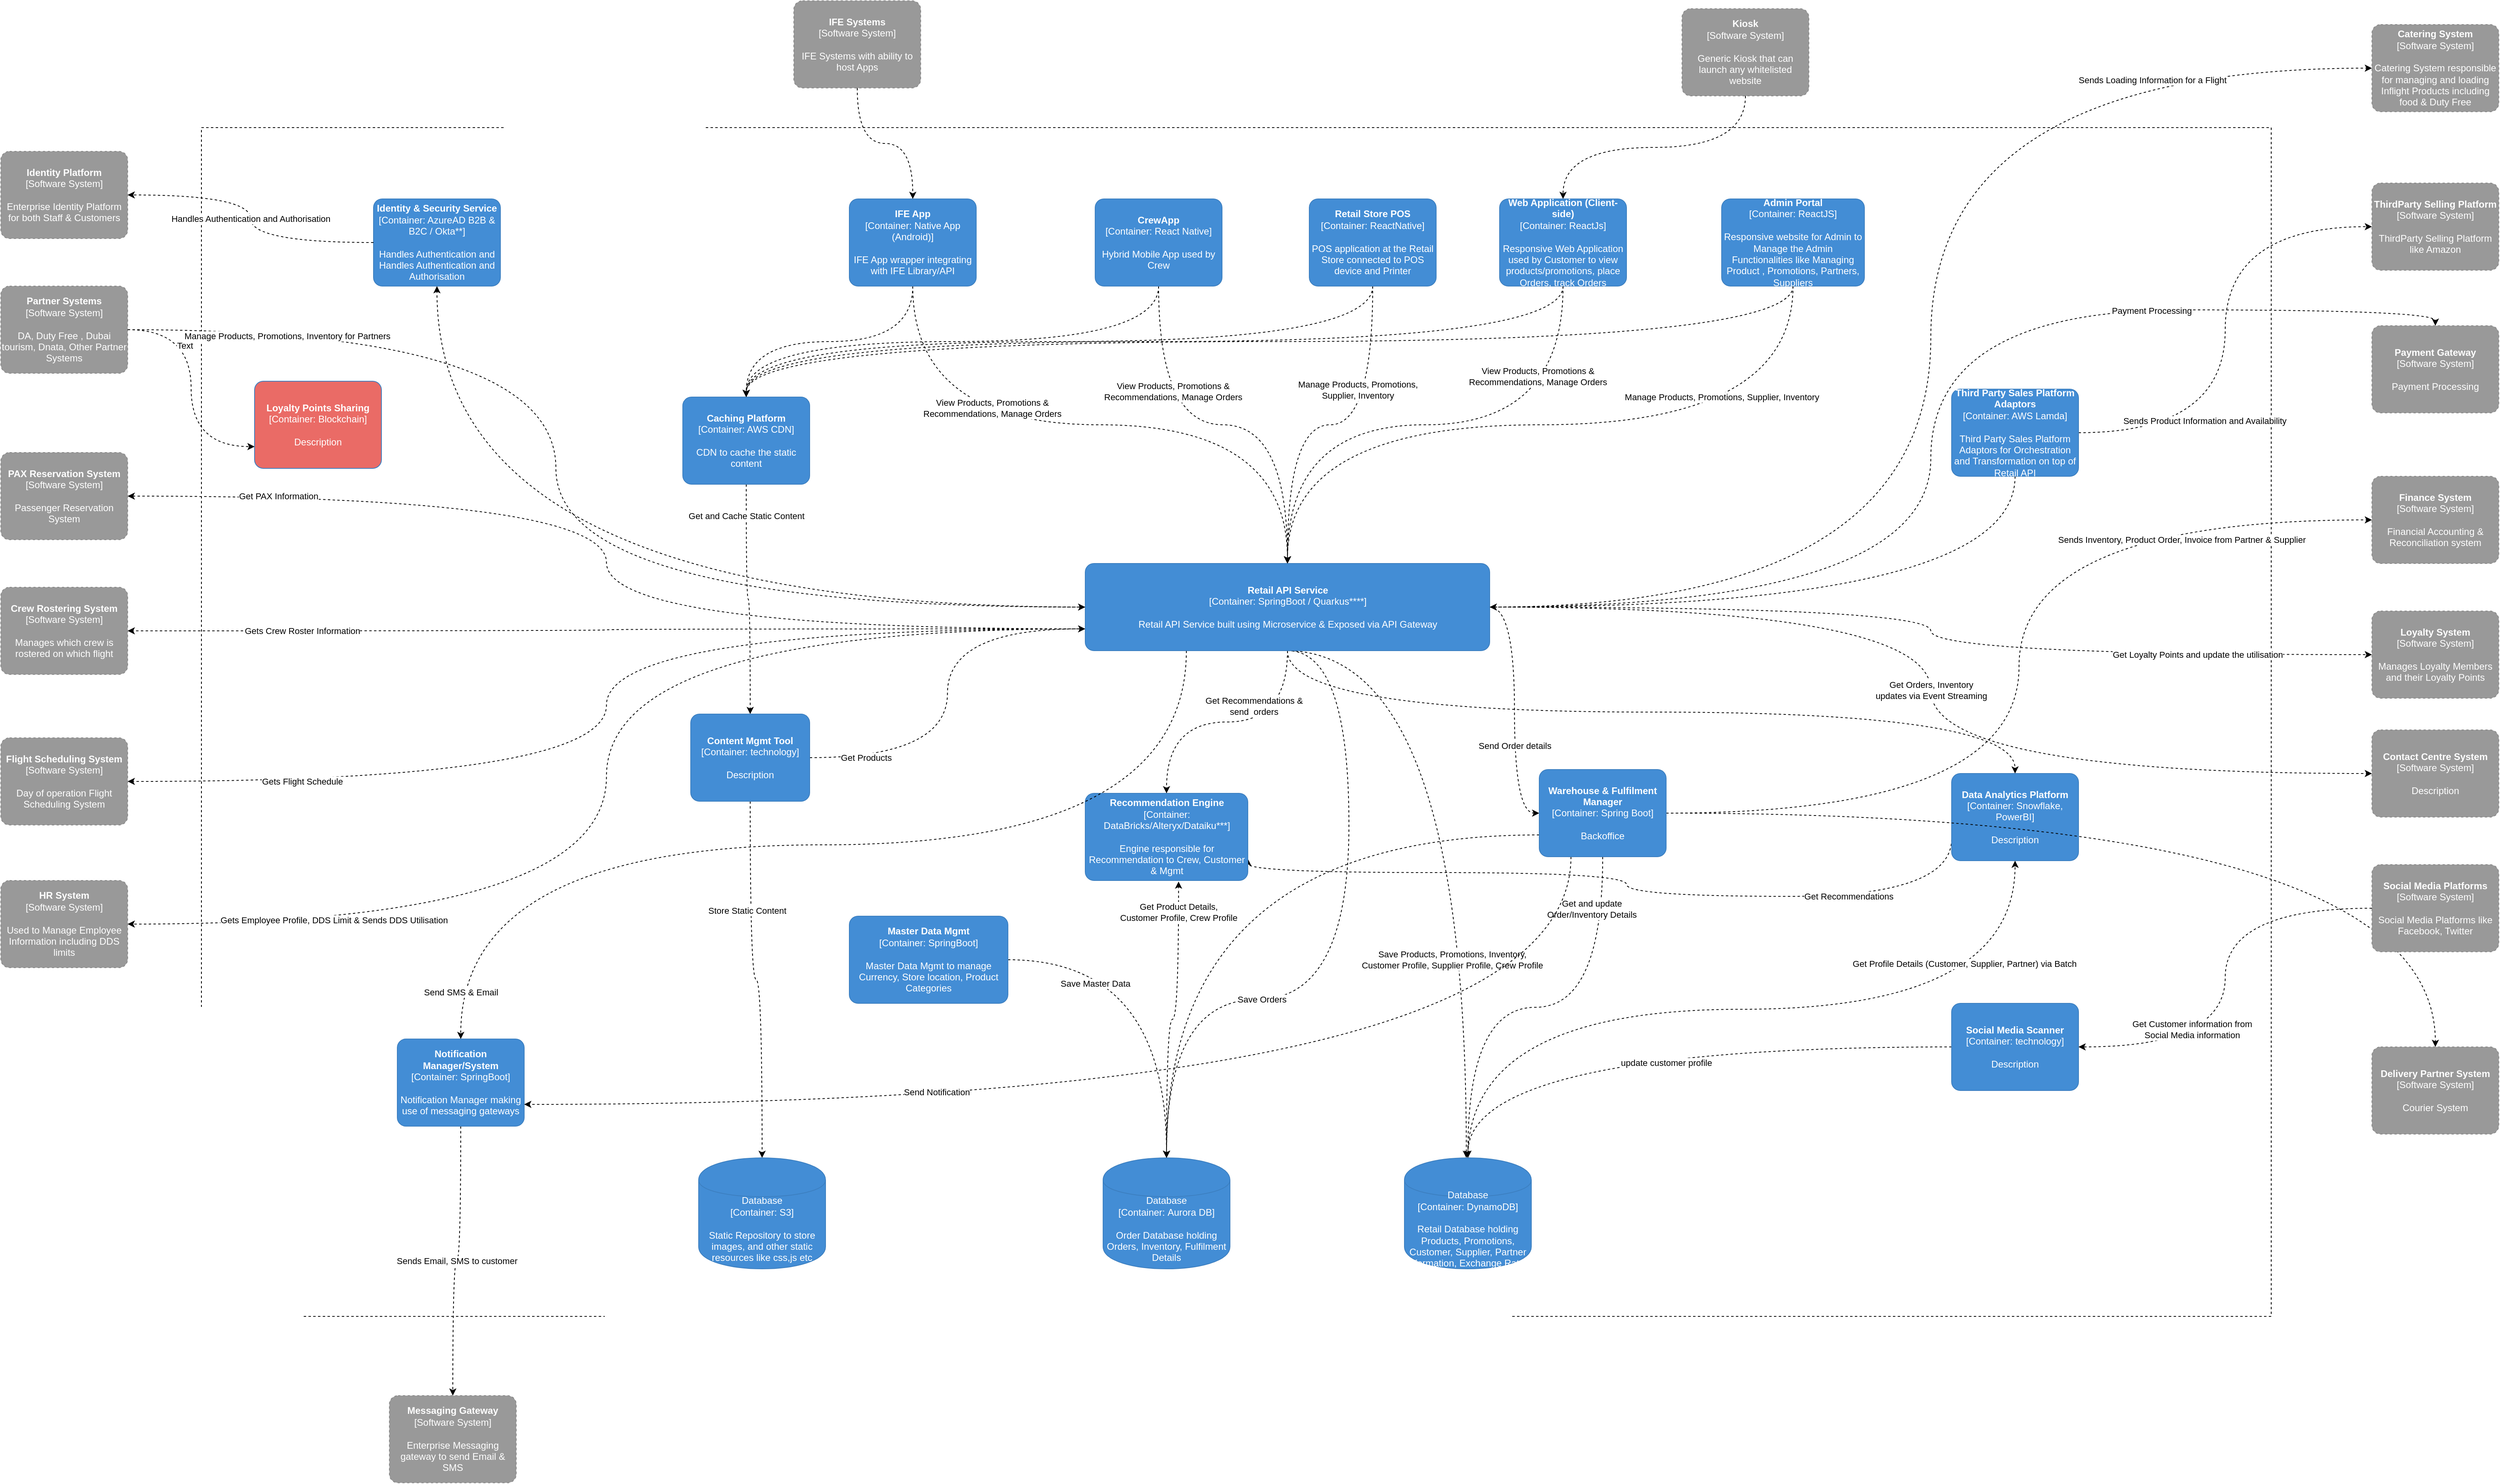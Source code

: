 <mxfile version="14.4.3" type="github" pages="7">
  <diagram id="VdLGZPCe84FoVswAMfTZ" name="Page-1">
    <mxGraphModel dx="3978" dy="2748" grid="1" gridSize="10" guides="1" tooltips="1" connect="1" arrows="1" fold="1" page="1" pageScale="1" pageWidth="850" pageHeight="1100" math="0" shadow="0">
      <root>
        <mxCell id="0" />
        <mxCell id="1" parent="0" />
        <mxCell id="ypW-tspVXmiVovdtBrpO-55" value="" style="rounded=0;whiteSpace=wrap;html=1;dashed=1;" parent="1" vertex="1">
          <mxGeometry x="-567" y="-370" width="2610" height="1500" as="geometry" />
        </mxCell>
        <mxCell id="ypW-tspVXmiVovdtBrpO-41" value="Manage Products, Promotions, Supplier, Inventory" style="edgeStyle=orthogonalEdgeStyle;curved=1;orthogonalLoop=1;jettySize=auto;html=1;exitX=0.5;exitY=1;exitDx=0;exitDy=0;exitPerimeter=0;entryX=0.5;entryY=0;entryDx=0;entryDy=0;entryPerimeter=0;dashed=1;" parent="1" source="ypW-tspVXmiVovdtBrpO-1" target="ypW-tspVXmiVovdtBrpO-13" edge="1">
          <mxGeometry x="-0.463" y="-35" relative="1" as="geometry">
            <mxPoint as="offset" />
          </mxGeometry>
        </mxCell>
        <mxCell id="ypW-tspVXmiVovdtBrpO-47" style="edgeStyle=orthogonalEdgeStyle;curved=1;orthogonalLoop=1;jettySize=auto;html=1;exitX=0.5;exitY=1;exitDx=0;exitDy=0;exitPerimeter=0;dashed=1;entryX=0.5;entryY=0;entryDx=0;entryDy=0;entryPerimeter=0;" parent="1" source="ypW-tspVXmiVovdtBrpO-1" target="ypW-tspVXmiVovdtBrpO-2" edge="1">
          <mxGeometry relative="1" as="geometry">
            <mxPoint x="70" y="10" as="targetPoint" />
          </mxGeometry>
        </mxCell>
        <object placeholders="1" c4Name="Admin Portal" c4Type="Container" c4Technology="ReactJS" c4Description="Responsive website for Admin to Manage the Admin Functionalities like Managing Product , Promotions, Partners, Suppliers" label="&lt;b&gt;%c4Name%&lt;/b&gt;&lt;div&gt;[%c4Type%: %c4Technology%]&lt;/div&gt;&lt;br&gt;&lt;div&gt;%c4Description%&lt;/div&gt;" id="ypW-tspVXmiVovdtBrpO-1">
          <mxCell style="rounded=1;whiteSpace=wrap;html=1;labelBackgroundColor=none;fillColor=#438DD5;fontColor=#ffffff;align=center;arcSize=10;strokeColor=#3C7FC0;metaEdit=1;metaData={&quot;c4Type&quot;:{&quot;editable&quot;:false}};points=[[0.25,0,0],[0.5,0,0],[0.75,0,0],[1,0.25,0],[1,0.5,0],[1,0.75,0],[0.75,1,0],[0.5,1,0],[0.25,1,0],[0,0.75,0],[0,0.5,0],[0,0.25,0]];" parent="1" vertex="1">
            <mxGeometry x="1350" y="-280" width="180" height="110" as="geometry" />
          </mxCell>
        </object>
        <mxCell id="ypW-tspVXmiVovdtBrpO-32" value="Get and Cache Static Content" style="edgeStyle=orthogonalEdgeStyle;curved=1;orthogonalLoop=1;jettySize=auto;html=1;exitX=0.5;exitY=1;exitDx=0;exitDy=0;exitPerimeter=0;dashed=1;" parent="1" source="ypW-tspVXmiVovdtBrpO-2" target="ypW-tspVXmiVovdtBrpO-3" edge="1">
          <mxGeometry x="-0.729" relative="1" as="geometry">
            <mxPoint as="offset" />
          </mxGeometry>
        </mxCell>
        <object placeholders="1" c4Name="Caching Platform" c4Type="Container" c4Technology="AWS CDN" c4Description="CDN to cache the static content" label="&lt;b&gt;%c4Name%&lt;/b&gt;&lt;div&gt;[%c4Type%: %c4Technology%]&lt;/div&gt;&lt;br&gt;&lt;div&gt;%c4Description%&lt;/div&gt;" id="ypW-tspVXmiVovdtBrpO-2">
          <mxCell style="rounded=1;whiteSpace=wrap;html=1;labelBackgroundColor=none;fillColor=#438DD5;fontColor=#ffffff;align=center;arcSize=10;strokeColor=#3C7FC0;metaEdit=1;metaData={&quot;c4Type&quot;:{&quot;editable&quot;:false}};points=[[0.25,0,0],[0.5,0,0],[0.75,0,0],[1,0.25,0],[1,0.5,0],[1,0.75,0],[0.75,1,0],[0.5,1,0],[0.25,1,0],[0,0.75,0],[0,0.5,0],[0,0.25,0]];" parent="1" vertex="1">
            <mxGeometry x="40" y="-30" width="160" height="110.0" as="geometry" />
          </mxCell>
        </object>
        <mxCell id="ypW-tspVXmiVovdtBrpO-31" style="edgeStyle=orthogonalEdgeStyle;curved=1;orthogonalLoop=1;jettySize=auto;html=1;exitX=0.5;exitY=1;exitDx=0;exitDy=0;exitPerimeter=0;entryX=0.5;entryY=0;entryDx=0;entryDy=0;entryPerimeter=0;dashed=1;" parent="1" source="ypW-tspVXmiVovdtBrpO-3" target="ypW-tspVXmiVovdtBrpO-17" edge="1">
          <mxGeometry relative="1" as="geometry" />
        </mxCell>
        <mxCell id="ypW-tspVXmiVovdtBrpO-102" value="Store Static Content" style="edgeLabel;html=1;align=center;verticalAlign=middle;resizable=0;points=[];" parent="ypW-tspVXmiVovdtBrpO-31" vertex="1" connectable="0">
          <mxGeometry x="-0.407" y="-4" relative="1" as="geometry">
            <mxPoint as="offset" />
          </mxGeometry>
        </mxCell>
        <mxCell id="ypW-tspVXmiVovdtBrpO-33" style="edgeStyle=orthogonalEdgeStyle;curved=1;orthogonalLoop=1;jettySize=auto;html=1;exitX=1;exitY=0.5;exitDx=0;exitDy=0;exitPerimeter=0;entryX=0;entryY=0.75;entryDx=0;entryDy=0;entryPerimeter=0;dashed=1;" parent="1" source="ypW-tspVXmiVovdtBrpO-3" target="ypW-tspVXmiVovdtBrpO-13" edge="1">
          <mxGeometry relative="1" as="geometry" />
        </mxCell>
        <mxCell id="ypW-tspVXmiVovdtBrpO-103" value="Get Products" style="edgeLabel;html=1;align=center;verticalAlign=middle;resizable=0;points=[];" parent="ypW-tspVXmiVovdtBrpO-33" vertex="1" connectable="0">
          <mxGeometry x="-0.408" y="21" relative="1" as="geometry">
            <mxPoint x="-80" y="21" as="offset" />
          </mxGeometry>
        </mxCell>
        <object placeholders="1" c4Name="Content Mgmt Tool" c4Type="Container" c4Technology="technology" c4Description="Description" label="&lt;b&gt;%c4Name%&lt;/b&gt;&lt;div&gt;[%c4Type%: %c4Technology%]&lt;/div&gt;&lt;br&gt;&lt;div&gt;%c4Description%&lt;/div&gt;" id="ypW-tspVXmiVovdtBrpO-3">
          <mxCell style="rounded=1;whiteSpace=wrap;html=1;labelBackgroundColor=none;fillColor=#438DD5;fontColor=#ffffff;align=center;arcSize=10;strokeColor=#3C7FC0;metaEdit=1;metaData={&quot;c4Type&quot;:{&quot;editable&quot;:false}};points=[[0.25,0,0],[0.5,0,0],[0.75,0,0],[1,0.25,0],[1,0.5,0],[1,0.75,0],[0.75,1,0],[0.5,1,0],[0.25,1,0],[0,0.75,0],[0,0.5,0],[0,0.25,0]];" parent="1" vertex="1">
            <mxGeometry x="50" y="370" width="150" height="110" as="geometry" />
          </mxCell>
        </object>
        <mxCell id="ypW-tspVXmiVovdtBrpO-40" style="edgeStyle=orthogonalEdgeStyle;curved=1;orthogonalLoop=1;jettySize=auto;html=1;exitX=0.5;exitY=1;exitDx=0;exitDy=0;exitPerimeter=0;entryX=0.5;entryY=0;entryDx=0;entryDy=0;entryPerimeter=0;dashed=1;" parent="1" source="ypW-tspVXmiVovdtBrpO-4" target="ypW-tspVXmiVovdtBrpO-13" edge="1">
          <mxGeometry relative="1" as="geometry" />
        </mxCell>
        <mxCell id="ypW-tspVXmiVovdtBrpO-108" value="View Products, Promotions &amp;amp; &lt;br&gt;Recommendations, Manage Orders" style="edgeLabel;html=1;align=center;verticalAlign=middle;resizable=0;points=[];" parent="ypW-tspVXmiVovdtBrpO-40" vertex="1" connectable="0">
          <mxGeometry x="-0.482" y="18" relative="1" as="geometry">
            <mxPoint as="offset" />
          </mxGeometry>
        </mxCell>
        <mxCell id="ypW-tspVXmiVovdtBrpO-44" style="edgeStyle=orthogonalEdgeStyle;curved=1;orthogonalLoop=1;jettySize=auto;html=1;exitX=0.5;exitY=1;exitDx=0;exitDy=0;exitPerimeter=0;entryX=0.5;entryY=0;entryDx=0;entryDy=0;entryPerimeter=0;dashed=1;" parent="1" source="ypW-tspVXmiVovdtBrpO-4" target="ypW-tspVXmiVovdtBrpO-2" edge="1">
          <mxGeometry relative="1" as="geometry" />
        </mxCell>
        <object placeholders="1" c4Name="CrewApp" c4Type="Container" c4Technology="React Native" c4Description="Hybrid Mobile App used by Crew" label="&lt;b&gt;%c4Name%&lt;/b&gt;&lt;div&gt;[%c4Type%: %c4Technology%]&lt;/div&gt;&lt;br&gt;&lt;div&gt;%c4Description%&lt;/div&gt;" id="ypW-tspVXmiVovdtBrpO-4">
          <mxCell style="rounded=1;whiteSpace=wrap;html=1;labelBackgroundColor=none;fillColor=#438DD5;fontColor=#ffffff;align=center;arcSize=10;strokeColor=#3C7FC0;metaEdit=1;metaData={&quot;c4Type&quot;:{&quot;editable&quot;:false}};points=[[0.25,0,0],[0.5,0,0],[0.75,0,0],[1,0.25,0],[1,0.5,0],[1,0.75,0],[0.75,1,0],[0.5,1,0],[0.25,1,0],[0,0.75,0],[0,0.5,0],[0,0.25,0]];" parent="1" vertex="1">
            <mxGeometry x="560" y="-280" width="160" height="110.0" as="geometry" />
          </mxCell>
        </object>
        <mxCell id="ypW-tspVXmiVovdtBrpO-113" value="Get Recommendations" style="edgeStyle=orthogonalEdgeStyle;curved=1;orthogonalLoop=1;jettySize=auto;html=1;exitX=0;exitY=0.75;exitDx=0;exitDy=0;exitPerimeter=0;entryX=1;entryY=0.75;entryDx=0;entryDy=0;entryPerimeter=0;dashed=1;" parent="1" source="ypW-tspVXmiVovdtBrpO-5" target="ypW-tspVXmiVovdtBrpO-12" edge="1">
          <mxGeometry x="-0.598" relative="1" as="geometry">
            <Array as="points">
              <mxPoint x="1640" y="600" />
              <mxPoint x="1230" y="600" />
              <mxPoint x="1230" y="570" />
              <mxPoint x="753" y="570" />
            </Array>
            <mxPoint as="offset" />
          </mxGeometry>
        </mxCell>
        <object placeholders="1" c4Name="Data Analytics Platform" c4Type="Container" c4Technology="Snowflake, PowerBI" c4Description="Description" label="&lt;b&gt;%c4Name%&lt;/b&gt;&lt;div&gt;[%c4Type%: %c4Technology%]&lt;/div&gt;&lt;br&gt;&lt;div&gt;%c4Description%&lt;/div&gt;" id="ypW-tspVXmiVovdtBrpO-5">
          <mxCell style="rounded=1;whiteSpace=wrap;html=1;labelBackgroundColor=none;fillColor=#438DD5;fontColor=#ffffff;align=center;arcSize=10;strokeColor=#3C7FC0;metaEdit=1;metaData={&quot;c4Type&quot;:{&quot;editable&quot;:false}};points=[[0.25,0,0],[0.5,0,0],[0.75,0,0],[1,0.25,0],[1,0.5,0],[1,0.75,0],[0.75,1,0],[0.5,1,0],[0.25,1,0],[0,0.75,0],[0,0.5,0],[0,0.25,0]];" parent="1" vertex="1">
            <mxGeometry x="1640" y="445" width="160" height="110.0" as="geometry" />
          </mxCell>
        </object>
        <object placeholders="1" c4Name="Identity &amp; Security Service" c4Type="Container" c4Technology="AzureAD B2B &amp; B2C / Okta**" c4Description="Handles Authentication and Handles Authentication and Authorisation" label="&lt;b&gt;%c4Name%&lt;/b&gt;&lt;div&gt;[%c4Type%: %c4Technology%]&lt;/div&gt;&lt;br&gt;&lt;div&gt;%c4Description%&lt;/div&gt;" id="ypW-tspVXmiVovdtBrpO-6">
          <mxCell style="rounded=1;whiteSpace=wrap;html=1;labelBackgroundColor=none;fillColor=#438DD5;fontColor=#ffffff;align=center;arcSize=10;strokeColor=#3C7FC0;metaEdit=1;metaData={&quot;c4Type&quot;:{&quot;editable&quot;:false}};points=[[0.25,0,0],[0.5,0,0],[0.75,0,0],[1,0.25,0],[1,0.5,0],[1,0.75,0],[0.75,1,0],[0.5,1,0],[0.25,1,0],[0,0.75,0],[0,0.5,0],[0,0.25,0]];" parent="1" vertex="1">
            <mxGeometry x="-350" y="-280" width="160" height="110.0" as="geometry" />
          </mxCell>
        </object>
        <mxCell id="ypW-tspVXmiVovdtBrpO-39" style="edgeStyle=orthogonalEdgeStyle;curved=1;orthogonalLoop=1;jettySize=auto;html=1;exitX=0.5;exitY=1;exitDx=0;exitDy=0;exitPerimeter=0;entryX=0.5;entryY=0;entryDx=0;entryDy=0;entryPerimeter=0;dashed=1;" parent="1" source="ypW-tspVXmiVovdtBrpO-7" target="ypW-tspVXmiVovdtBrpO-13" edge="1">
          <mxGeometry relative="1" as="geometry" />
        </mxCell>
        <mxCell id="ypW-tspVXmiVovdtBrpO-109" value="View Products, Promotions &amp;amp; &lt;br&gt;Recommendations, Manage Orders" style="edgeLabel;html=1;align=center;verticalAlign=middle;resizable=0;points=[];" parent="ypW-tspVXmiVovdtBrpO-39" vertex="1" connectable="0">
          <mxGeometry x="-0.335" y="21" relative="1" as="geometry">
            <mxPoint x="1" as="offset" />
          </mxGeometry>
        </mxCell>
        <mxCell id="ypW-tspVXmiVovdtBrpO-43" style="edgeStyle=orthogonalEdgeStyle;curved=1;orthogonalLoop=1;jettySize=auto;html=1;exitX=0.5;exitY=1;exitDx=0;exitDy=0;exitPerimeter=0;entryX=0.5;entryY=0;entryDx=0;entryDy=0;entryPerimeter=0;dashed=1;" parent="1" source="ypW-tspVXmiVovdtBrpO-7" target="ypW-tspVXmiVovdtBrpO-2" edge="1">
          <mxGeometry relative="1" as="geometry" />
        </mxCell>
        <object placeholders="1" c4Name="IFE App" c4Type="Container" c4Technology="Native App (Android)" c4Description="IFE App wrapper integrating with IFE Library/API" label="&lt;b&gt;%c4Name%&lt;/b&gt;&lt;div&gt;[%c4Type%: %c4Technology%]&lt;/div&gt;&lt;br&gt;&lt;div&gt;%c4Description%&lt;/div&gt;" id="ypW-tspVXmiVovdtBrpO-7">
          <mxCell style="rounded=1;whiteSpace=wrap;html=1;labelBackgroundColor=none;fillColor=#438DD5;fontColor=#ffffff;align=center;arcSize=10;strokeColor=#3C7FC0;metaEdit=1;metaData={&quot;c4Type&quot;:{&quot;editable&quot;:false}};points=[[0.25,0,0],[0.5,0,0],[0.75,0,0],[1,0.25,0],[1,0.5,0],[1,0.75,0],[0.75,1,0],[0.5,1,0],[0.25,1,0],[0,0.75,0],[0,0.5,0],[0,0.25,0]];" parent="1" vertex="1">
            <mxGeometry x="250" y="-280" width="160" height="110.0" as="geometry" />
          </mxCell>
        </object>
        <mxCell id="ypW-tspVXmiVovdtBrpO-22" value="Save Master Data" style="edgeStyle=orthogonalEdgeStyle;curved=1;orthogonalLoop=1;jettySize=auto;html=1;exitX=1;exitY=0.5;exitDx=0;exitDy=0;exitPerimeter=0;entryX=0.5;entryY=0;entryDx=0;entryDy=0;entryPerimeter=0;dashed=1;" parent="1" source="ypW-tspVXmiVovdtBrpO-8" target="ypW-tspVXmiVovdtBrpO-11" edge="1">
          <mxGeometry x="-0.511" y="-30" relative="1" as="geometry">
            <mxPoint as="offset" />
          </mxGeometry>
        </mxCell>
        <object placeholders="1" c4Name="Master Data Mgmt" c4Type="Container" c4Technology="SpringBoot" c4Description="Master Data Mgmt to manage Currency, Store location, Product Categories" label="&lt;b&gt;%c4Name%&lt;/b&gt;&lt;div&gt;[%c4Type%: %c4Technology%]&lt;/div&gt;&lt;br&gt;&lt;div&gt;%c4Description%&lt;/div&gt;" id="ypW-tspVXmiVovdtBrpO-8">
          <mxCell style="rounded=1;whiteSpace=wrap;html=1;labelBackgroundColor=none;fillColor=#438DD5;fontColor=#ffffff;align=center;arcSize=10;strokeColor=#3C7FC0;metaEdit=1;metaData={&quot;c4Type&quot;:{&quot;editable&quot;:false}};points=[[0.25,0,0],[0.5,0,0],[0.75,0,0],[1,0.25,0],[1,0.5,0],[1,0.75,0],[0.75,1,0],[0.5,1,0],[0.25,1,0],[0,0.75,0],[0,0.5,0],[0,0.25,0]];" parent="1" vertex="1">
            <mxGeometry x="250" y="625" width="200" height="110" as="geometry" />
          </mxCell>
        </object>
        <mxCell id="ypW-tspVXmiVovdtBrpO-94" value="Sends Email, SMS to customer" style="edgeStyle=orthogonalEdgeStyle;curved=1;orthogonalLoop=1;jettySize=auto;html=1;exitX=0.5;exitY=1;exitDx=0;exitDy=0;exitPerimeter=0;dashed=1;" parent="1" source="ypW-tspVXmiVovdtBrpO-9" target="ypW-tspVXmiVovdtBrpO-72" edge="1">
          <mxGeometry relative="1" as="geometry" />
        </mxCell>
        <object placeholders="1" c4Name="Notification Manager/System" c4Type="Container" c4Technology="SpringBoot" c4Description="Notification Manager making use of messaging gateways" label="&lt;b&gt;%c4Name%&lt;/b&gt;&lt;div&gt;[%c4Type%: %c4Technology%]&lt;/div&gt;&lt;br&gt;&lt;div&gt;%c4Description%&lt;/div&gt;" id="ypW-tspVXmiVovdtBrpO-9">
          <mxCell style="rounded=1;whiteSpace=wrap;html=1;labelBackgroundColor=none;fillColor=#438DD5;fontColor=#ffffff;align=center;arcSize=10;strokeColor=#3C7FC0;metaEdit=1;metaData={&quot;c4Type&quot;:{&quot;editable&quot;:false}};points=[[0.25,0,0],[0.5,0,0],[0.75,0,0],[1,0.25,0],[1,0.5,0],[1,0.75,0],[0.75,1,0],[0.5,1,0],[0.25,1,0],[0,0.75,0],[0,0.5,0],[0,0.25,0]];" parent="1" vertex="1">
            <mxGeometry x="-320" y="780" width="160" height="110.0" as="geometry" />
          </mxCell>
        </object>
        <mxCell id="ypW-tspVXmiVovdtBrpO-25" value="Get Product Details, &lt;br&gt;Customer Profile, Crew Profile" style="edgeStyle=orthogonalEdgeStyle;curved=1;orthogonalLoop=1;jettySize=auto;html=1;exitX=0.5;exitY=0;exitDx=0;exitDy=0;exitPerimeter=0;entryX=0.574;entryY=1.012;entryDx=0;entryDy=0;entryPerimeter=0;dashed=1;" parent="1" source="ypW-tspVXmiVovdtBrpO-11" target="ypW-tspVXmiVovdtBrpO-12" edge="1">
          <mxGeometry x="0.787" relative="1" as="geometry">
            <mxPoint as="offset" />
          </mxGeometry>
        </mxCell>
        <object placeholders="1" c4Type="Database" c4Technology="Aurora DB" c4Description="Order Database holding Orders, Inventory, Fulfilment Details" label="%c4Type%&lt;div&gt;[Container:&amp;nbsp;%c4Technology%]&lt;/div&gt;&lt;br&gt;&lt;div&gt;%c4Description%&lt;/div&gt;" id="ypW-tspVXmiVovdtBrpO-11">
          <mxCell style="shape=cylinder;whiteSpace=wrap;html=1;boundedLbl=1;rounded=0;labelBackgroundColor=none;fillColor=#438DD5;fontSize=12;fontColor=#ffffff;align=center;strokeColor=#3C7FC0;metaEdit=1;points=[[0.5,0,0],[1,0.25,0],[1,0.5,0],[1,0.75,0],[0.5,1,0],[0,0.75,0],[0,0.5,0],[0,0.25,0]];metaData={&quot;c4Type&quot;:{&quot;editable&quot;:false}};" parent="1" vertex="1">
            <mxGeometry x="570" y="930" width="160" height="140" as="geometry" />
          </mxCell>
        </object>
        <object placeholders="1" c4Name="Recommendation Engine" c4Type="Container" c4Technology="DataBricks/Alteryx/Dataiku***" c4Description="Engine responsible for Recommendation to Crew, Customer &amp; Mgmt" label="&lt;b&gt;%c4Name%&lt;/b&gt;&lt;div&gt;[%c4Type%: %c4Technology%]&lt;/div&gt;&lt;br&gt;&lt;div&gt;%c4Description%&lt;/div&gt;" id="ypW-tspVXmiVovdtBrpO-12">
          <mxCell style="rounded=1;whiteSpace=wrap;html=1;labelBackgroundColor=none;fillColor=#438DD5;fontColor=#ffffff;align=center;arcSize=10;strokeColor=#3C7FC0;metaEdit=1;metaData={&quot;c4Type&quot;:{&quot;editable&quot;:false}};points=[[0.25,0,0],[0.5,0,0],[0.75,0,0],[1,0.25,0],[1,0.5,0],[1,0.75,0],[0.75,1,0],[0.5,1,0],[0.25,1,0],[0,0.75,0],[0,0.5,0],[0,0.25,0]];" parent="1" vertex="1">
            <mxGeometry x="547.5" y="470" width="205" height="110" as="geometry" />
          </mxCell>
        </object>
        <mxCell id="ypW-tspVXmiVovdtBrpO-26" value="Get Recommendations &amp;amp; &lt;br&gt;send&amp;nbsp; orders" style="edgeStyle=orthogonalEdgeStyle;curved=1;orthogonalLoop=1;jettySize=auto;html=1;exitX=0.5;exitY=1;exitDx=0;exitDy=0;exitPerimeter=0;dashed=1;" parent="1" source="ypW-tspVXmiVovdtBrpO-13" target="ypW-tspVXmiVovdtBrpO-12" edge="1">
          <mxGeometry x="-0.203" y="-20" relative="1" as="geometry">
            <mxPoint as="offset" />
          </mxGeometry>
        </mxCell>
        <mxCell id="ypW-tspVXmiVovdtBrpO-27" style="edgeStyle=orthogonalEdgeStyle;curved=1;orthogonalLoop=1;jettySize=auto;html=1;exitX=0;exitY=0.5;exitDx=0;exitDy=0;exitPerimeter=0;dashed=1;" parent="1" source="ypW-tspVXmiVovdtBrpO-13" target="ypW-tspVXmiVovdtBrpO-6" edge="1">
          <mxGeometry relative="1" as="geometry" />
        </mxCell>
        <mxCell id="ypW-tspVXmiVovdtBrpO-35" value="Send SMS &amp; Email" style="edgeStyle=orthogonalEdgeStyle;curved=1;orthogonalLoop=1;jettySize=auto;html=1;exitX=0.25;exitY=1;exitDx=0;exitDy=0;exitPerimeter=0;dashed=1;" parent="1" source="ypW-tspVXmiVovdtBrpO-13" target="ypW-tspVXmiVovdtBrpO-9" edge="1">
          <mxGeometry x="0.915" relative="1" as="geometry">
            <mxPoint as="offset" />
          </mxGeometry>
        </mxCell>
        <mxCell id="ypW-tspVXmiVovdtBrpO-48" style="edgeStyle=orthogonalEdgeStyle;curved=1;orthogonalLoop=1;jettySize=auto;html=1;exitX=0.5;exitY=1;exitDx=0;exitDy=0;exitPerimeter=0;entryX=0.5;entryY=0;entryDx=0;entryDy=0;entryPerimeter=0;dashed=1;" parent="1" source="ypW-tspVXmiVovdtBrpO-13" target="ypW-tspVXmiVovdtBrpO-5" edge="1">
          <mxGeometry relative="1" as="geometry" />
        </mxCell>
        <mxCell id="ypW-tspVXmiVovdtBrpO-51" style="edgeStyle=orthogonalEdgeStyle;curved=1;orthogonalLoop=1;jettySize=auto;html=1;exitX=1;exitY=0.5;exitDx=0;exitDy=0;exitPerimeter=0;entryX=0;entryY=0.5;entryDx=0;entryDy=0;entryPerimeter=0;dashed=1;" parent="1" source="ypW-tspVXmiVovdtBrpO-13" target="ypW-tspVXmiVovdtBrpO-19" edge="1">
          <mxGeometry relative="1" as="geometry" />
        </mxCell>
        <mxCell id="ypW-tspVXmiVovdtBrpO-104" value="Send Order details" style="edgeLabel;html=1;align=center;verticalAlign=middle;resizable=0;points=[];" parent="ypW-tspVXmiVovdtBrpO-51" vertex="1" connectable="0">
          <mxGeometry x="0.281" relative="1" as="geometry">
            <mxPoint y="-1" as="offset" />
          </mxGeometry>
        </mxCell>
        <mxCell id="ypW-tspVXmiVovdtBrpO-81" value="Get Loyalty Points and update the utilisation" style="edgeStyle=orthogonalEdgeStyle;curved=1;orthogonalLoop=1;jettySize=auto;html=1;exitX=1;exitY=0.5;exitDx=0;exitDy=0;exitPerimeter=0;dashed=1;" parent="1" source="ypW-tspVXmiVovdtBrpO-13" target="ypW-tspVXmiVovdtBrpO-71" edge="1">
          <mxGeometry x="0.625" relative="1" as="geometry">
            <mxPoint as="offset" />
          </mxGeometry>
        </mxCell>
        <mxCell id="ypW-tspVXmiVovdtBrpO-84" value="Get Orders, Inventory &lt;br&gt;updates via Event Streaming" style="edgeStyle=orthogonalEdgeStyle;curved=1;orthogonalLoop=1;jettySize=auto;html=1;exitX=1;exitY=0.5;exitDx=0;exitDy=0;exitPerimeter=0;entryX=0;entryY=0.5;entryDx=0;entryDy=0;entryPerimeter=0;dashed=1;" parent="1" source="ypW-tspVXmiVovdtBrpO-13" target="ypW-tspVXmiVovdtBrpO-61" edge="1">
          <mxGeometry relative="1" as="geometry" />
        </mxCell>
        <mxCell id="ypW-tspVXmiVovdtBrpO-85" value="Handles Authentication and Authorisation" style="edgeStyle=orthogonalEdgeStyle;curved=1;orthogonalLoop=1;jettySize=auto;html=1;exitX=0;exitY=0.5;exitDx=0;exitDy=0;exitPerimeter=0;entryX=1;entryY=0.5;entryDx=0;entryDy=0;entryPerimeter=0;dashed=1;" parent="1" source="ypW-tspVXmiVovdtBrpO-6" target="ypW-tspVXmiVovdtBrpO-68" edge="1">
          <mxGeometry relative="1" as="geometry" />
        </mxCell>
        <mxCell id="ypW-tspVXmiVovdtBrpO-87" value="Sends Loading Information for a Flight" style="edgeStyle=orthogonalEdgeStyle;curved=1;orthogonalLoop=1;jettySize=auto;html=1;exitX=1;exitY=0.5;exitDx=0;exitDy=0;exitPerimeter=0;entryX=0;entryY=0.5;entryDx=0;entryDy=0;entryPerimeter=0;dashed=1;" parent="1" source="ypW-tspVXmiVovdtBrpO-13" target="ypW-tspVXmiVovdtBrpO-62" edge="1">
          <mxGeometry x="0.691" y="-15" relative="1" as="geometry">
            <mxPoint as="offset" />
          </mxGeometry>
        </mxCell>
        <mxCell id="ypW-tspVXmiVovdtBrpO-90" value="Gets Employee Profile, DDS Limit &amp; Sends DDS Utilisation" style="edgeStyle=orthogonalEdgeStyle;curved=1;orthogonalLoop=1;jettySize=auto;html=1;exitX=0;exitY=0.75;exitDx=0;exitDy=0;exitPerimeter=0;entryX=1;entryY=0.5;entryDx=0;entryDy=0;entryPerimeter=0;dashed=1;" parent="1" source="ypW-tspVXmiVovdtBrpO-13" target="ypW-tspVXmiVovdtBrpO-67" edge="1">
          <mxGeometry x="0.671" y="-5" relative="1" as="geometry">
            <mxPoint as="offset" />
          </mxGeometry>
        </mxCell>
        <mxCell id="ypW-tspVXmiVovdtBrpO-91" value="Gets Flight Schedule" style="edgeStyle=orthogonalEdgeStyle;curved=1;orthogonalLoop=1;jettySize=auto;html=1;exitX=0;exitY=0.75;exitDx=0;exitDy=0;exitPerimeter=0;entryX=1;entryY=0.5;entryDx=0;entryDy=0;entryPerimeter=0;dashed=1;" parent="1" source="ypW-tspVXmiVovdtBrpO-13" target="ypW-tspVXmiVovdtBrpO-66" edge="1">
          <mxGeometry x="0.686" relative="1" as="geometry">
            <mxPoint as="offset" />
          </mxGeometry>
        </mxCell>
        <mxCell id="ypW-tspVXmiVovdtBrpO-92" value="Gets Crew Roster Information" style="edgeStyle=orthogonalEdgeStyle;curved=1;orthogonalLoop=1;jettySize=auto;html=1;exitX=0;exitY=0.75;exitDx=0;exitDy=0;exitPerimeter=0;dashed=1;" parent="1" source="ypW-tspVXmiVovdtBrpO-13" target="ypW-tspVXmiVovdtBrpO-63" edge="1">
          <mxGeometry x="0.636" relative="1" as="geometry">
            <mxPoint as="offset" />
          </mxGeometry>
        </mxCell>
        <mxCell id="ypW-tspVXmiVovdtBrpO-93" value="Get PAX Information" style="edgeStyle=orthogonalEdgeStyle;curved=1;orthogonalLoop=1;jettySize=auto;html=1;exitX=0;exitY=0.75;exitDx=0;exitDy=0;exitPerimeter=0;entryX=1;entryY=0.5;entryDx=0;entryDy=0;entryPerimeter=0;dashed=1;" parent="1" source="ypW-tspVXmiVovdtBrpO-13" target="ypW-tspVXmiVovdtBrpO-74" edge="1">
          <mxGeometry x="0.724" relative="1" as="geometry">
            <mxPoint as="offset" />
          </mxGeometry>
        </mxCell>
        <mxCell id="ypW-tspVXmiVovdtBrpO-98" style="edgeStyle=orthogonalEdgeStyle;curved=1;orthogonalLoop=1;jettySize=auto;html=1;exitX=1;exitY=0.5;exitDx=0;exitDy=0;exitPerimeter=0;entryX=0.5;entryY=0;entryDx=0;entryDy=0;entryPerimeter=0;dashed=1;" parent="1" source="ypW-tspVXmiVovdtBrpO-13" target="ypW-tspVXmiVovdtBrpO-97" edge="1">
          <mxGeometry relative="1" as="geometry" />
        </mxCell>
        <mxCell id="ypW-tspVXmiVovdtBrpO-99" value="Payment Processing" style="edgeLabel;html=1;align=center;verticalAlign=middle;resizable=0;points=[];" parent="ypW-tspVXmiVovdtBrpO-98" vertex="1" connectable="0">
          <mxGeometry x="0.524" y="-1" relative="1" as="geometry">
            <mxPoint as="offset" />
          </mxGeometry>
        </mxCell>
        <mxCell id="ypW-tspVXmiVovdtBrpO-100" value="Save Products, Promotions, Inventory, &lt;br&gt;Customer Profile, Supplier Profile, Crew Profile" style="edgeStyle=orthogonalEdgeStyle;curved=1;orthogonalLoop=1;jettySize=auto;html=1;exitX=0.5;exitY=1;exitDx=0;exitDy=0;exitPerimeter=0;entryX=0.5;entryY=0;entryDx=0;entryDy=0;entryPerimeter=0;dashed=1;" parent="1" edge="1">
          <mxGeometry x="0.424" y="-18" relative="1" as="geometry">
            <mxPoint x="800.5" y="290" as="sourcePoint" />
            <mxPoint x="1028" y="930" as="targetPoint" />
            <mxPoint as="offset" />
          </mxGeometry>
        </mxCell>
        <mxCell id="ypW-tspVXmiVovdtBrpO-101" value="Save Orders" style="edgeStyle=orthogonalEdgeStyle;curved=1;orthogonalLoop=1;jettySize=auto;html=1;exitX=0.5;exitY=1;exitDx=0;exitDy=0;exitPerimeter=0;entryX=0.5;entryY=0;entryDx=0;entryDy=0;entryPerimeter=0;dashed=1;" parent="1" source="ypW-tspVXmiVovdtBrpO-13" target="ypW-tspVXmiVovdtBrpO-11" edge="1">
          <mxGeometry x="0.325" relative="1" as="geometry">
            <Array as="points">
              <mxPoint x="880" y="290" />
              <mxPoint x="880" y="730" />
              <mxPoint x="650" y="730" />
            </Array>
            <mxPoint as="offset" />
          </mxGeometry>
        </mxCell>
        <object placeholders="1" c4Name="Retail API Service" c4Type="Container" c4Technology="SpringBoot / Quarkus****" c4Description="Retail API Service built using Microservice &amp; Exposed via API Gateway" label="&lt;b&gt;%c4Name%&lt;/b&gt;&lt;div&gt;[%c4Type%: %c4Technology%]&lt;/div&gt;&lt;br&gt;&lt;div&gt;%c4Description%&lt;/div&gt;" id="ypW-tspVXmiVovdtBrpO-13">
          <mxCell style="rounded=1;whiteSpace=wrap;html=1;labelBackgroundColor=none;fillColor=#438DD5;fontColor=#ffffff;align=center;arcSize=10;strokeColor=#3C7FC0;metaEdit=1;metaData={&quot;c4Type&quot;:{&quot;editable&quot;:false}};points=[[0.25,0,0],[0.5,0,0],[0.75,0,0],[1,0.25,0],[1,0.5,0],[1,0.75,0],[0.75,1,0],[0.5,1,0],[0.25,1,0],[0,0.75,0],[0,0.5,0],[0,0.25,0]];" parent="1" vertex="1">
            <mxGeometry x="547.5" y="180" width="510" height="110" as="geometry" />
          </mxCell>
        </object>
        <mxCell id="ypW-tspVXmiVovdtBrpO-50" style="edgeStyle=orthogonalEdgeStyle;curved=1;orthogonalLoop=1;jettySize=auto;html=1;exitX=0.5;exitY=0;exitDx=0;exitDy=0;exitPerimeter=0;entryX=0.5;entryY=1;entryDx=0;entryDy=0;entryPerimeter=0;dashed=1;" parent="1" source="ypW-tspVXmiVovdtBrpO-14" target="ypW-tspVXmiVovdtBrpO-5" edge="1">
          <mxGeometry relative="1" as="geometry" />
        </mxCell>
        <mxCell id="ypW-tspVXmiVovdtBrpO-112" value="Get Profile Details (Customer, Supplier, Partner) via Batch" style="edgeLabel;html=1;align=center;verticalAlign=middle;resizable=0;points=[];" parent="ypW-tspVXmiVovdtBrpO-50" vertex="1" connectable="0">
          <mxGeometry x="0.529" y="58" relative="1" as="geometry">
            <mxPoint x="-1" as="offset" />
          </mxGeometry>
        </mxCell>
        <object placeholders="1" c4Type="Database" c4Technology="DynamoDB" c4Description="Retail Database holding Products, Promotions, Customer, Supplier, Partner Information, Exchange Rates" label="%c4Type%&lt;div&gt;[Container:&amp;nbsp;%c4Technology%]&lt;/div&gt;&lt;br&gt;&lt;div&gt;%c4Description%&lt;/div&gt;" id="ypW-tspVXmiVovdtBrpO-14">
          <mxCell style="shape=cylinder;whiteSpace=wrap;html=1;boundedLbl=1;rounded=0;labelBackgroundColor=none;fillColor=#438DD5;fontSize=12;fontColor=#ffffff;align=center;strokeColor=#3C7FC0;metaEdit=1;points=[[0.5,0,0],[1,0.25,0],[1,0.5,0],[1,0.75,0],[0.5,1,0],[0,0.75,0],[0,0.5,0],[0,0.25,0]];metaData={&quot;c4Type&quot;:{&quot;editable&quot;:false}};" parent="1" vertex="1">
            <mxGeometry x="950" y="930" width="160" height="140" as="geometry" />
          </mxCell>
        </object>
        <mxCell id="ypW-tspVXmiVovdtBrpO-42" style="edgeStyle=orthogonalEdgeStyle;curved=1;orthogonalLoop=1;jettySize=auto;html=1;exitX=0.5;exitY=1;exitDx=0;exitDy=0;exitPerimeter=0;dashed=1;" parent="1" source="ypW-tspVXmiVovdtBrpO-15" target="ypW-tspVXmiVovdtBrpO-13" edge="1">
          <mxGeometry relative="1" as="geometry">
            <mxPoint x="550" y="280" as="targetPoint" />
          </mxGeometry>
        </mxCell>
        <mxCell id="ypW-tspVXmiVovdtBrpO-111" value="Manage Products, Promotions, &lt;br&gt;Supplier, Inventory" style="edgeLabel;html=1;align=center;verticalAlign=middle;resizable=0;points=[];" parent="ypW-tspVXmiVovdtBrpO-42" vertex="1" connectable="0">
          <mxGeometry x="-0.43" y="-17" relative="1" as="geometry">
            <mxPoint x="-2" as="offset" />
          </mxGeometry>
        </mxCell>
        <mxCell id="ypW-tspVXmiVovdtBrpO-45" style="edgeStyle=orthogonalEdgeStyle;curved=1;orthogonalLoop=1;jettySize=auto;html=1;exitX=0.5;exitY=1;exitDx=0;exitDy=0;exitPerimeter=0;entryX=0.5;entryY=0;entryDx=0;entryDy=0;entryPerimeter=0;dashed=1;" parent="1" source="ypW-tspVXmiVovdtBrpO-15" target="ypW-tspVXmiVovdtBrpO-2" edge="1">
          <mxGeometry relative="1" as="geometry" />
        </mxCell>
        <object placeholders="1" c4Name="Retail Store POS" c4Type="Container" c4Technology="ReactNative" c4Description="POS application at the Retail Store connected to POS device and Printer" label="&lt;b&gt;%c4Name%&lt;/b&gt;&lt;div&gt;[%c4Type%: %c4Technology%]&lt;/div&gt;&lt;br&gt;&lt;div&gt;%c4Description%&lt;/div&gt;" id="ypW-tspVXmiVovdtBrpO-15">
          <mxCell style="rounded=1;whiteSpace=wrap;html=1;labelBackgroundColor=none;fillColor=#438DD5;fontColor=#ffffff;align=center;arcSize=10;strokeColor=#3C7FC0;metaEdit=1;metaData={&quot;c4Type&quot;:{&quot;editable&quot;:false}};points=[[0.25,0,0],[0.5,0,0],[0.75,0,0],[1,0.25,0],[1,0.5,0],[1,0.75,0],[0.75,1,0],[0.5,1,0],[0.25,1,0],[0,0.75,0],[0,0.5,0],[0,0.25,0]];" parent="1" vertex="1">
            <mxGeometry x="830" y="-280" width="160" height="110.0" as="geometry" />
          </mxCell>
        </object>
        <mxCell id="ypW-tspVXmiVovdtBrpO-23" value="update customer profile" style="edgeStyle=orthogonalEdgeStyle;curved=1;orthogonalLoop=1;jettySize=auto;html=1;exitX=0;exitY=0.5;exitDx=0;exitDy=0;exitPerimeter=0;entryX=0.5;entryY=0;entryDx=0;entryDy=0;entryPerimeter=0;dashed=1;" parent="1" source="ypW-tspVXmiVovdtBrpO-16" target="ypW-tspVXmiVovdtBrpO-14" edge="1">
          <mxGeometry x="-0.04" y="20" relative="1" as="geometry">
            <mxPoint as="offset" />
          </mxGeometry>
        </mxCell>
        <object placeholders="1" c4Name="Social Media Scanner" c4Type="Container" c4Technology="technology" c4Description="Description" label="&lt;b&gt;%c4Name%&lt;/b&gt;&lt;div&gt;[%c4Type%: %c4Technology%]&lt;/div&gt;&lt;br&gt;&lt;div&gt;%c4Description%&lt;/div&gt;" id="ypW-tspVXmiVovdtBrpO-16">
          <mxCell style="rounded=1;whiteSpace=wrap;html=1;labelBackgroundColor=none;fillColor=#438DD5;fontColor=#ffffff;align=center;arcSize=10;strokeColor=#3C7FC0;metaEdit=1;metaData={&quot;c4Type&quot;:{&quot;editable&quot;:false}};points=[[0.25,0,0],[0.5,0,0],[0.75,0,0],[1,0.25,0],[1,0.5,0],[1,0.75,0],[0.75,1,0],[0.5,1,0],[0.25,1,0],[0,0.75,0],[0,0.5,0],[0,0.25,0]];" parent="1" vertex="1">
            <mxGeometry x="1640" y="735" width="160" height="110.0" as="geometry" />
          </mxCell>
        </object>
        <object placeholders="1" c4Type="Database" c4Technology="S3" c4Description="Static Repository to store images, and other static resources like css,js etc" label="%c4Type%&lt;div&gt;[Container:&amp;nbsp;%c4Technology%]&lt;/div&gt;&lt;br&gt;&lt;div&gt;%c4Description%&lt;/div&gt;" id="ypW-tspVXmiVovdtBrpO-17">
          <mxCell style="shape=cylinder;whiteSpace=wrap;html=1;boundedLbl=1;rounded=0;labelBackgroundColor=none;fillColor=#438DD5;fontSize=12;fontColor=#ffffff;align=center;strokeColor=#3C7FC0;metaEdit=1;points=[[0.5,0,0],[1,0.25,0],[1,0.5,0],[1,0.75,0],[0.5,1,0],[0,0.75,0],[0,0.5,0],[0,0.25,0]];metaData={&quot;c4Type&quot;:{&quot;editable&quot;:false}};" parent="1" vertex="1">
            <mxGeometry x="60" y="930" width="160" height="140" as="geometry" />
          </mxCell>
        </object>
        <mxCell id="ypW-tspVXmiVovdtBrpO-37" style="edgeStyle=orthogonalEdgeStyle;curved=1;orthogonalLoop=1;jettySize=auto;html=1;exitX=0.5;exitY=1;exitDx=0;exitDy=0;exitPerimeter=0;entryX=1;entryY=0.5;entryDx=0;entryDy=0;entryPerimeter=0;dashed=1;" parent="1" source="ypW-tspVXmiVovdtBrpO-18" target="ypW-tspVXmiVovdtBrpO-13" edge="1">
          <mxGeometry relative="1" as="geometry" />
        </mxCell>
        <mxCell id="ypW-tspVXmiVovdtBrpO-95" value="Sends Product Information and Availability" style="edgeStyle=orthogonalEdgeStyle;curved=1;orthogonalLoop=1;jettySize=auto;html=1;exitX=1;exitY=0.5;exitDx=0;exitDy=0;exitPerimeter=0;dashed=1;entryX=0;entryY=0.5;entryDx=0;entryDy=0;entryPerimeter=0;" parent="1" source="ypW-tspVXmiVovdtBrpO-18" target="ypW-tspVXmiVovdtBrpO-76" edge="1">
          <mxGeometry x="-0.496" y="15" relative="1" as="geometry">
            <mxPoint as="offset" />
          </mxGeometry>
        </mxCell>
        <object placeholders="1" c4Name="Third Party Sales Platform Adaptors" c4Type="Container" c4Technology="AWS Lamda" c4Description="Third Party Sales Platform Adaptors for Orchestration and Transformation on top of Retail API" label="&lt;b&gt;%c4Name%&lt;/b&gt;&lt;div&gt;[%c4Type%: %c4Technology%]&lt;/div&gt;&lt;br&gt;&lt;div&gt;%c4Description%&lt;/div&gt;" id="ypW-tspVXmiVovdtBrpO-18">
          <mxCell style="rounded=1;whiteSpace=wrap;html=1;labelBackgroundColor=none;fillColor=#438DD5;fontColor=#ffffff;align=center;arcSize=10;strokeColor=#3C7FC0;metaEdit=1;metaData={&quot;c4Type&quot;:{&quot;editable&quot;:false}};points=[[0.25,0,0],[0.5,0,0],[0.75,0,0],[1,0.25,0],[1,0.5,0],[1,0.75,0],[0.75,1,0],[0.5,1,0],[0.25,1,0],[0,0.75,0],[0,0.5,0],[0,0.25,0]];" parent="1" vertex="1">
            <mxGeometry x="1640" y="-40" width="160" height="110.0" as="geometry" />
          </mxCell>
        </object>
        <mxCell id="ypW-tspVXmiVovdtBrpO-53" style="edgeStyle=orthogonalEdgeStyle;curved=1;orthogonalLoop=1;jettySize=auto;html=1;exitX=0.5;exitY=1;exitDx=0;exitDy=0;exitPerimeter=0;entryX=0.5;entryY=0;entryDx=0;entryDy=0;entryPerimeter=0;dashed=1;" parent="1" source="ypW-tspVXmiVovdtBrpO-19" target="ypW-tspVXmiVovdtBrpO-14" edge="1">
          <mxGeometry relative="1" as="geometry" />
        </mxCell>
        <mxCell id="ypW-tspVXmiVovdtBrpO-105" value="Get and update &lt;br&gt;Order/Inventory Details" style="edgeLabel;html=1;align=center;verticalAlign=middle;resizable=0;points=[];" parent="ypW-tspVXmiVovdtBrpO-53" vertex="1" connectable="0">
          <mxGeometry x="-0.535" y="-14" relative="1" as="geometry">
            <mxPoint y="-62.5" as="offset" />
          </mxGeometry>
        </mxCell>
        <mxCell id="ypW-tspVXmiVovdtBrpO-54" style="edgeStyle=orthogonalEdgeStyle;curved=1;orthogonalLoop=1;jettySize=auto;html=1;exitX=0;exitY=0.75;exitDx=0;exitDy=0;exitPerimeter=0;entryX=0.5;entryY=0;entryDx=0;entryDy=0;entryPerimeter=0;dashed=1;" parent="1" source="ypW-tspVXmiVovdtBrpO-19" target="ypW-tspVXmiVovdtBrpO-11" edge="1">
          <mxGeometry relative="1" as="geometry" />
        </mxCell>
        <mxCell id="ypW-tspVXmiVovdtBrpO-80" value="Sends Inventory,  Product Order, Invoice from Partner &amp; Supplier" style="edgeStyle=orthogonalEdgeStyle;curved=1;orthogonalLoop=1;jettySize=auto;html=1;exitX=1;exitY=0.5;exitDx=0;exitDy=0;exitPerimeter=0;entryX=0;entryY=0.5;entryDx=0;entryDy=0;entryPerimeter=0;dashed=1;" parent="1" source="ypW-tspVXmiVovdtBrpO-19" target="ypW-tspVXmiVovdtBrpO-65" edge="1">
          <mxGeometry x="0.619" y="-25" relative="1" as="geometry">
            <mxPoint as="offset" />
          </mxGeometry>
        </mxCell>
        <mxCell id="ypW-tspVXmiVovdtBrpO-82" style="edgeStyle=orthogonalEdgeStyle;curved=1;orthogonalLoop=1;jettySize=auto;html=1;exitX=1;exitY=0.5;exitDx=0;exitDy=0;exitPerimeter=0;dashed=1;" parent="1" source="ypW-tspVXmiVovdtBrpO-19" target="ypW-tspVXmiVovdtBrpO-64" edge="1">
          <mxGeometry relative="1" as="geometry" />
        </mxCell>
        <mxCell id="ypW-tspVXmiVovdtBrpO-106" style="edgeStyle=orthogonalEdgeStyle;curved=1;orthogonalLoop=1;jettySize=auto;html=1;exitX=0.25;exitY=1;exitDx=0;exitDy=0;exitPerimeter=0;entryX=1;entryY=0.75;entryDx=0;entryDy=0;entryPerimeter=0;dashed=1;" parent="1" source="ypW-tspVXmiVovdtBrpO-19" target="ypW-tspVXmiVovdtBrpO-9" edge="1">
          <mxGeometry relative="1" as="geometry" />
        </mxCell>
        <mxCell id="ypW-tspVXmiVovdtBrpO-107" value="Send Notification" style="edgeLabel;html=1;align=center;verticalAlign=middle;resizable=0;points=[];" parent="ypW-tspVXmiVovdtBrpO-106" vertex="1" connectable="0">
          <mxGeometry x="0.365" y="-16" relative="1" as="geometry">
            <mxPoint x="1" as="offset" />
          </mxGeometry>
        </mxCell>
        <object placeholders="1" c4Name="Warehouse &amp; Fulfilment Manager" c4Type="Container" c4Technology="Spring Boot" c4Description="Backoffice" label="&lt;b&gt;%c4Name%&lt;/b&gt;&lt;div&gt;[%c4Type%: %c4Technology%]&lt;/div&gt;&lt;br&gt;&lt;div&gt;%c4Description%&lt;/div&gt;" id="ypW-tspVXmiVovdtBrpO-19">
          <mxCell style="rounded=1;whiteSpace=wrap;html=1;labelBackgroundColor=none;fillColor=#438DD5;fontColor=#ffffff;align=center;arcSize=10;strokeColor=#3C7FC0;metaEdit=1;metaData={&quot;c4Type&quot;:{&quot;editable&quot;:false}};points=[[0.25,0,0],[0.5,0,0],[0.75,0,0],[1,0.25,0],[1,0.5,0],[1,0.75,0],[0.75,1,0],[0.5,1,0],[0.25,1,0],[0,0.75,0],[0,0.5,0],[0,0.25,0]];" parent="1" vertex="1">
            <mxGeometry x="1120" y="440" width="160" height="110.0" as="geometry" />
          </mxCell>
        </object>
        <mxCell id="ypW-tspVXmiVovdtBrpO-38" style="edgeStyle=orthogonalEdgeStyle;curved=1;orthogonalLoop=1;jettySize=auto;html=1;exitX=0.5;exitY=1;exitDx=0;exitDy=0;exitPerimeter=0;dashed=1;" parent="1" source="ypW-tspVXmiVovdtBrpO-20" target="ypW-tspVXmiVovdtBrpO-13" edge="1">
          <mxGeometry relative="1" as="geometry" />
        </mxCell>
        <mxCell id="ypW-tspVXmiVovdtBrpO-110" value="View Products, Promotions &amp;amp; &lt;br&gt;Recommendations, Manage Orders" style="edgeLabel;html=1;align=center;verticalAlign=middle;resizable=0;points=[];" parent="ypW-tspVXmiVovdtBrpO-38" vertex="1" connectable="0">
          <mxGeometry x="-0.672" y="-32" relative="1" as="geometry">
            <mxPoint y="-1" as="offset" />
          </mxGeometry>
        </mxCell>
        <mxCell id="ypW-tspVXmiVovdtBrpO-46" style="edgeStyle=orthogonalEdgeStyle;curved=1;orthogonalLoop=1;jettySize=auto;html=1;exitX=0.5;exitY=1;exitDx=0;exitDy=0;exitPerimeter=0;dashed=1;" parent="1" source="ypW-tspVXmiVovdtBrpO-20" target="ypW-tspVXmiVovdtBrpO-2" edge="1">
          <mxGeometry relative="1" as="geometry">
            <mxPoint x="70" as="targetPoint" />
          </mxGeometry>
        </mxCell>
        <object placeholders="1" c4Name="Web Application (Client-side)" c4Type="Container" c4Technology="ReactJs" c4Description="Responsive Web Application used by Customer to view products/promotions, place Orders, track Orders" label="&lt;b&gt;%c4Name%&lt;/b&gt;&lt;div&gt;[%c4Type%: %c4Technology%]&lt;/div&gt;&lt;br&gt;&lt;div&gt;%c4Description%&lt;/div&gt;" id="ypW-tspVXmiVovdtBrpO-20">
          <mxCell style="rounded=1;whiteSpace=wrap;html=1;labelBackgroundColor=none;fillColor=#438DD5;fontColor=#ffffff;align=center;arcSize=10;strokeColor=#3C7FC0;metaEdit=1;metaData={&quot;c4Type&quot;:{&quot;editable&quot;:false}};points=[[0.25,0,0],[0.5,0,0],[0.75,0,0],[1,0.25,0],[1,0.5,0],[1,0.75,0],[0.75,1,0],[0.5,1,0],[0.25,1,0],[0,0.75,0],[0,0.5,0],[0,0.25,0]];" parent="1" vertex="1">
            <mxGeometry x="1070" y="-280" width="160" height="110.0" as="geometry" />
          </mxCell>
        </object>
        <object placeholders="1" c4Name="Contact Centre System" c4Type="Software System" c4Description="Description" label="&lt;b&gt;%c4Name%&lt;/b&gt;&lt;div&gt;[%c4Type%]&lt;/div&gt;&lt;br&gt;&lt;div&gt;%c4Description%&lt;/div&gt;" id="ypW-tspVXmiVovdtBrpO-61">
          <mxCell style="rounded=1;whiteSpace=wrap;html=1;labelBackgroundColor=none;fillColor=#999999;fontColor=#ffffff;align=center;arcSize=10;strokeColor=#8A8A8A;metaEdit=1;metaData={&quot;c4Type&quot;:{&quot;editable&quot;:false}};points=[[0.25,0,0],[0.5,0,0],[0.75,0,0],[1,0.25,0],[1,0.5,0],[1,0.75,0],[0.75,1,0],[0.5,1,0],[0.25,1,0],[0,0.75,0],[0,0.5,0],[0,0.25,0]];dashed=1;" parent="1" vertex="1">
            <mxGeometry x="2170" y="390" width="160" height="110.0" as="geometry" />
          </mxCell>
        </object>
        <object placeholders="1" c4Name="Catering System" c4Type="Software System" c4Description="Catering System responsible for managing and loading Inflight Products including food &amp; Duty Free" label="&lt;b&gt;%c4Name%&lt;/b&gt;&lt;div&gt;[%c4Type%]&lt;/div&gt;&lt;br&gt;&lt;div&gt;%c4Description%&lt;/div&gt;" id="ypW-tspVXmiVovdtBrpO-62">
          <mxCell style="rounded=1;whiteSpace=wrap;html=1;labelBackgroundColor=none;fillColor=#999999;fontColor=#ffffff;align=center;arcSize=10;strokeColor=#8A8A8A;metaEdit=1;metaData={&quot;c4Type&quot;:{&quot;editable&quot;:false}};points=[[0.25,0,0],[0.5,0,0],[0.75,0,0],[1,0.25,0],[1,0.5,0],[1,0.75,0],[0.75,1,0],[0.5,1,0],[0.25,1,0],[0,0.75,0],[0,0.5,0],[0,0.25,0]];dashed=1;" parent="1" vertex="1">
            <mxGeometry x="2170" y="-500" width="160" height="110.0" as="geometry" />
          </mxCell>
        </object>
        <object placeholders="1" c4Name="Crew Rostering System" c4Type="Software System" c4Description="Manages which crew is rostered on which flight" label="&lt;b&gt;%c4Name%&lt;/b&gt;&lt;div&gt;[%c4Type%]&lt;/div&gt;&lt;br&gt;&lt;div&gt;%c4Description%&lt;/div&gt;" id="ypW-tspVXmiVovdtBrpO-63">
          <mxCell style="rounded=1;whiteSpace=wrap;html=1;labelBackgroundColor=none;fillColor=#999999;fontColor=#ffffff;align=center;arcSize=10;strokeColor=#8A8A8A;metaEdit=1;metaData={&quot;c4Type&quot;:{&quot;editable&quot;:false}};points=[[0.25,0,0],[0.5,0,0],[0.75,0,0],[1,0.25,0],[1,0.5,0],[1,0.75,0],[0.75,1,0],[0.5,1,0],[0.25,1,0],[0,0.75,0],[0,0.5,0],[0,0.25,0]];dashed=1;" parent="1" vertex="1">
            <mxGeometry x="-820" y="210" width="160" height="110.0" as="geometry" />
          </mxCell>
        </object>
        <object placeholders="1" c4Name="Delivery Partner System" c4Type="Software System" c4Description="Courier System" label="&lt;b&gt;%c4Name%&lt;/b&gt;&lt;div&gt;[%c4Type%]&lt;/div&gt;&lt;br&gt;&lt;div&gt;%c4Description%&lt;/div&gt;" id="ypW-tspVXmiVovdtBrpO-64">
          <mxCell style="rounded=1;whiteSpace=wrap;html=1;labelBackgroundColor=none;fillColor=#999999;fontColor=#ffffff;align=center;arcSize=10;strokeColor=#8A8A8A;metaEdit=1;metaData={&quot;c4Type&quot;:{&quot;editable&quot;:false}};points=[[0.25,0,0],[0.5,0,0],[0.75,0,0],[1,0.25,0],[1,0.5,0],[1,0.75,0],[0.75,1,0],[0.5,1,0],[0.25,1,0],[0,0.75,0],[0,0.5,0],[0,0.25,0]];dashed=1;" parent="1" vertex="1">
            <mxGeometry x="2170" y="790" width="160" height="110.0" as="geometry" />
          </mxCell>
        </object>
        <object placeholders="1" c4Name="Finance System" c4Type="Software System" c4Description="Financial Accounting &amp; Reconciliation system" label="&lt;b&gt;%c4Name%&lt;/b&gt;&lt;div&gt;[%c4Type%]&lt;/div&gt;&lt;br&gt;&lt;div&gt;%c4Description%&lt;/div&gt;" id="ypW-tspVXmiVovdtBrpO-65">
          <mxCell style="rounded=1;whiteSpace=wrap;html=1;labelBackgroundColor=none;fillColor=#999999;fontColor=#ffffff;align=center;arcSize=10;strokeColor=#8A8A8A;metaEdit=1;metaData={&quot;c4Type&quot;:{&quot;editable&quot;:false}};points=[[0.25,0,0],[0.5,0,0],[0.75,0,0],[1,0.25,0],[1,0.5,0],[1,0.75,0],[0.75,1,0],[0.5,1,0],[0.25,1,0],[0,0.75,0],[0,0.5,0],[0,0.25,0]];dashed=1;" parent="1" vertex="1">
            <mxGeometry x="2170" y="70" width="160" height="110.0" as="geometry" />
          </mxCell>
        </object>
        <object placeholders="1" c4Name="Flight Scheduling System" c4Type="Software System" c4Description="Day of operation Flight Scheduling System" label="&lt;b&gt;%c4Name%&lt;/b&gt;&lt;div&gt;[%c4Type%]&lt;/div&gt;&lt;br&gt;&lt;div&gt;%c4Description%&lt;/div&gt;" id="ypW-tspVXmiVovdtBrpO-66">
          <mxCell style="rounded=1;whiteSpace=wrap;html=1;labelBackgroundColor=none;fillColor=#999999;fontColor=#ffffff;align=center;arcSize=10;strokeColor=#8A8A8A;metaEdit=1;metaData={&quot;c4Type&quot;:{&quot;editable&quot;:false}};points=[[0.25,0,0],[0.5,0,0],[0.75,0,0],[1,0.25,0],[1,0.5,0],[1,0.75,0],[0.75,1,0],[0.5,1,0],[0.25,1,0],[0,0.75,0],[0,0.5,0],[0,0.25,0]];dashed=1;" parent="1" vertex="1">
            <mxGeometry x="-820" y="400" width="160" height="110.0" as="geometry" />
          </mxCell>
        </object>
        <object placeholders="1" c4Name="HR System" c4Type="Software System" c4Description="Used to Manage Employee Information including DDS limits" label="&lt;b&gt;%c4Name%&lt;/b&gt;&lt;div&gt;[%c4Type%]&lt;/div&gt;&lt;br&gt;&lt;div&gt;%c4Description%&lt;/div&gt;" id="ypW-tspVXmiVovdtBrpO-67">
          <mxCell style="rounded=1;whiteSpace=wrap;html=1;labelBackgroundColor=none;fillColor=#999999;fontColor=#ffffff;align=center;arcSize=10;strokeColor=#8A8A8A;metaEdit=1;metaData={&quot;c4Type&quot;:{&quot;editable&quot;:false}};points=[[0.25,0,0],[0.5,0,0],[0.75,0,0],[1,0.25,0],[1,0.5,0],[1,0.75,0],[0.75,1,0],[0.5,1,0],[0.25,1,0],[0,0.75,0],[0,0.5,0],[0,0.25,0]];dashed=1;" parent="1" vertex="1">
            <mxGeometry x="-820" y="580" width="160" height="110" as="geometry" />
          </mxCell>
        </object>
        <object placeholders="1" c4Name="Identity Platform" c4Type="Software System" c4Description="Enterprise Identity Platform for both Staff &amp; Customers" label="&lt;b&gt;%c4Name%&lt;/b&gt;&lt;div&gt;[%c4Type%]&lt;/div&gt;&lt;br&gt;&lt;div&gt;%c4Description%&lt;/div&gt;" id="ypW-tspVXmiVovdtBrpO-68">
          <mxCell style="rounded=1;whiteSpace=wrap;html=1;labelBackgroundColor=none;fillColor=#999999;fontColor=#ffffff;align=center;arcSize=10;strokeColor=#8A8A8A;metaEdit=1;metaData={&quot;c4Type&quot;:{&quot;editable&quot;:false}};points=[[0.25,0,0],[0.5,0,0],[0.75,0,0],[1,0.25,0],[1,0.5,0],[1,0.75,0],[0.75,1,0],[0.5,1,0],[0.25,1,0],[0,0.75,0],[0,0.5,0],[0,0.25,0]];dashed=1;" parent="1" vertex="1">
            <mxGeometry x="-820" y="-340" width="160" height="110.0" as="geometry" />
          </mxCell>
        </object>
        <mxCell id="ypW-tspVXmiVovdtBrpO-79" style="edgeStyle=orthogonalEdgeStyle;curved=1;orthogonalLoop=1;jettySize=auto;html=1;exitX=0.5;exitY=1;exitDx=0;exitDy=0;exitPerimeter=0;entryX=0.5;entryY=0;entryDx=0;entryDy=0;entryPerimeter=0;dashed=1;" parent="1" source="ypW-tspVXmiVovdtBrpO-69" target="ypW-tspVXmiVovdtBrpO-7" edge="1">
          <mxGeometry relative="1" as="geometry" />
        </mxCell>
        <object placeholders="1" c4Name="IFE Systems" c4Type="Software System" c4Description="IFE Systems with ability to host Apps" label="&lt;b&gt;%c4Name%&lt;/b&gt;&lt;div&gt;[%c4Type%]&lt;/div&gt;&lt;br&gt;&lt;div&gt;%c4Description%&lt;/div&gt;" id="ypW-tspVXmiVovdtBrpO-69">
          <mxCell style="rounded=1;whiteSpace=wrap;html=1;labelBackgroundColor=none;fillColor=#999999;fontColor=#ffffff;align=center;arcSize=10;strokeColor=#8A8A8A;metaEdit=1;metaData={&quot;c4Type&quot;:{&quot;editable&quot;:false}};points=[[0.25,0,0],[0.5,0,0],[0.75,0,0],[1,0.25,0],[1,0.5,0],[1,0.75,0],[0.75,1,0],[0.5,1,0],[0.25,1,0],[0,0.75,0],[0,0.5,0],[0,0.25,0]];dashed=1;" parent="1" vertex="1">
            <mxGeometry x="180" y="-530" width="160" height="110.0" as="geometry" />
          </mxCell>
        </object>
        <mxCell id="ypW-tspVXmiVovdtBrpO-78" style="edgeStyle=orthogonalEdgeStyle;curved=1;orthogonalLoop=1;jettySize=auto;html=1;exitX=0.5;exitY=1;exitDx=0;exitDy=0;exitPerimeter=0;entryX=0.5;entryY=0;entryDx=0;entryDy=0;entryPerimeter=0;dashed=1;" parent="1" source="ypW-tspVXmiVovdtBrpO-70" target="ypW-tspVXmiVovdtBrpO-20" edge="1">
          <mxGeometry relative="1" as="geometry" />
        </mxCell>
        <object placeholders="1" c4Name="Kiosk" c4Type="Software System" c4Description="Generic Kiosk that can launch any whitelisted website" label="&lt;b&gt;%c4Name%&lt;/b&gt;&lt;div&gt;[%c4Type%]&lt;/div&gt;&lt;br&gt;&lt;div&gt;%c4Description%&lt;/div&gt;" id="ypW-tspVXmiVovdtBrpO-70">
          <mxCell style="rounded=1;whiteSpace=wrap;html=1;labelBackgroundColor=none;fillColor=#999999;fontColor=#ffffff;align=center;arcSize=10;strokeColor=#8A8A8A;metaEdit=1;metaData={&quot;c4Type&quot;:{&quot;editable&quot;:false}};points=[[0.25,0,0],[0.5,0,0],[0.75,0,0],[1,0.25,0],[1,0.5,0],[1,0.75,0],[0.75,1,0],[0.5,1,0],[0.25,1,0],[0,0.75,0],[0,0.5,0],[0,0.25,0]];dashed=1;" parent="1" vertex="1">
            <mxGeometry x="1300" y="-520" width="160" height="110.0" as="geometry" />
          </mxCell>
        </object>
        <object placeholders="1" c4Name="Loyalty System" c4Type="Software System" c4Description="Manages Loyalty Members and their Loyalty Points" label="&lt;b&gt;%c4Name%&lt;/b&gt;&lt;div&gt;[%c4Type%]&lt;/div&gt;&lt;br&gt;&lt;div&gt;%c4Description%&lt;/div&gt;" id="ypW-tspVXmiVovdtBrpO-71">
          <mxCell style="rounded=1;whiteSpace=wrap;html=1;labelBackgroundColor=none;fillColor=#999999;fontColor=#ffffff;align=center;arcSize=10;strokeColor=#8A8A8A;metaEdit=1;metaData={&quot;c4Type&quot;:{&quot;editable&quot;:false}};points=[[0.25,0,0],[0.5,0,0],[0.75,0,0],[1,0.25,0],[1,0.5,0],[1,0.75,0],[0.75,1,0],[0.5,1,0],[0.25,1,0],[0,0.75,0],[0,0.5,0],[0,0.25,0]];dashed=1;" parent="1" vertex="1">
            <mxGeometry x="2170" y="240" width="160" height="110.0" as="geometry" />
          </mxCell>
        </object>
        <object placeholders="1" c4Name="Messaging Gateway" c4Type="Software System" c4Description="Enterprise Messaging gateway to send Email &amp; SMS" label="&lt;b&gt;%c4Name%&lt;/b&gt;&lt;div&gt;[%c4Type%]&lt;/div&gt;&lt;br&gt;&lt;div&gt;%c4Description%&lt;/div&gt;" id="ypW-tspVXmiVovdtBrpO-72">
          <mxCell style="rounded=1;whiteSpace=wrap;html=1;labelBackgroundColor=none;fillColor=#999999;fontColor=#ffffff;align=center;arcSize=10;strokeColor=#8A8A8A;metaEdit=1;metaData={&quot;c4Type&quot;:{&quot;editable&quot;:false}};points=[[0.25,0,0],[0.5,0,0],[0.75,0,0],[1,0.25,0],[1,0.5,0],[1,0.75,0],[0.75,1,0],[0.5,1,0],[0.25,1,0],[0,0.75,0],[0,0.5,0],[0,0.25,0]];dashed=1;" parent="1" vertex="1">
            <mxGeometry x="-330" y="1230" width="160" height="110.0" as="geometry" />
          </mxCell>
        </object>
        <mxCell id="ypW-tspVXmiVovdtBrpO-86" style="edgeStyle=orthogonalEdgeStyle;curved=1;orthogonalLoop=1;jettySize=auto;html=1;exitX=1;exitY=0.5;exitDx=0;exitDy=0;exitPerimeter=0;entryX=0;entryY=0.5;entryDx=0;entryDy=0;entryPerimeter=0;dashed=1;" parent="1" source="ypW-tspVXmiVovdtBrpO-73" target="ypW-tspVXmiVovdtBrpO-13" edge="1">
          <mxGeometry relative="1" as="geometry">
            <Array as="points">
              <mxPoint x="-120" y="-115" />
              <mxPoint x="-120" y="235" />
            </Array>
          </mxGeometry>
        </mxCell>
        <mxCell id="ypW-tspVXmiVovdtBrpO-116" value="Manage Products, Promotions, Inventory for Partners" style="edgeLabel;html=1;align=center;verticalAlign=middle;resizable=0;points=[];" parent="ypW-tspVXmiVovdtBrpO-86" vertex="1" connectable="0">
          <mxGeometry x="-0.741" y="-8" relative="1" as="geometry">
            <mxPoint x="-1" as="offset" />
          </mxGeometry>
        </mxCell>
        <object placeholders="1" c4Name="Partner Systems" c4Type="Software System" c4Description="DA, Duty Free , Dubai tourism, Dnata, Other Partner Systems" label="&lt;b&gt;%c4Name%&lt;/b&gt;&lt;div&gt;[%c4Type%]&lt;/div&gt;&lt;br&gt;&lt;div&gt;%c4Description%&lt;/div&gt;" id="ypW-tspVXmiVovdtBrpO-73">
          <mxCell style="rounded=1;whiteSpace=wrap;html=1;labelBackgroundColor=none;fillColor=#999999;fontColor=#ffffff;align=center;arcSize=10;strokeColor=#8A8A8A;metaEdit=1;metaData={&quot;c4Type&quot;:{&quot;editable&quot;:false}};points=[[0.25,0,0],[0.5,0,0],[0.75,0,0],[1,0.25,0],[1,0.5,0],[1,0.75,0],[0.75,1,0],[0.5,1,0],[0.25,1,0],[0,0.75,0],[0,0.5,0],[0,0.25,0]];dashed=1;" parent="1" vertex="1">
            <mxGeometry x="-820" y="-170" width="160" height="110.0" as="geometry" />
          </mxCell>
        </object>
        <object placeholders="1" c4Name="PAX Reservation System" c4Type="Software System" c4Description="Passenger Reservation System" label="&lt;b&gt;%c4Name%&lt;/b&gt;&lt;div&gt;[%c4Type%]&lt;/div&gt;&lt;br&gt;&lt;div&gt;%c4Description%&lt;/div&gt;" id="ypW-tspVXmiVovdtBrpO-74">
          <mxCell style="rounded=1;whiteSpace=wrap;html=1;labelBackgroundColor=none;fillColor=#999999;fontColor=#ffffff;align=center;arcSize=10;strokeColor=#8A8A8A;metaEdit=1;metaData={&quot;c4Type&quot;:{&quot;editable&quot;:false}};points=[[0.25,0,0],[0.5,0,0],[0.75,0,0],[1,0.25,0],[1,0.5,0],[1,0.75,0],[0.75,1,0],[0.5,1,0],[0.25,1,0],[0,0.75,0],[0,0.5,0],[0,0.25,0]];dashed=1;" parent="1" vertex="1">
            <mxGeometry x="-820" y="40" width="160" height="110.0" as="geometry" />
          </mxCell>
        </object>
        <mxCell id="ypW-tspVXmiVovdtBrpO-83" style="edgeStyle=orthogonalEdgeStyle;curved=1;orthogonalLoop=1;jettySize=auto;html=1;exitX=0;exitY=0.5;exitDx=0;exitDy=0;exitPerimeter=0;entryX=1;entryY=0.5;entryDx=0;entryDy=0;entryPerimeter=0;dashed=1;" parent="1" source="ypW-tspVXmiVovdtBrpO-75" target="ypW-tspVXmiVovdtBrpO-16" edge="1">
          <mxGeometry relative="1" as="geometry" />
        </mxCell>
        <mxCell id="ypW-tspVXmiVovdtBrpO-115" value="Get Customer information from &lt;br&gt;Social Media information" style="edgeLabel;html=1;align=center;verticalAlign=middle;resizable=0;points=[];" parent="ypW-tspVXmiVovdtBrpO-83" vertex="1" connectable="0">
          <mxGeometry x="0.477" y="-22" relative="1" as="geometry">
            <mxPoint as="offset" />
          </mxGeometry>
        </mxCell>
        <object placeholders="1" c4Name="Social Media Platforms" c4Type="Software System" c4Description="Social Media Platforms like Facebook, Twitter" label="&lt;b&gt;%c4Name%&lt;/b&gt;&lt;div&gt;[%c4Type%]&lt;/div&gt;&lt;br&gt;&lt;div&gt;%c4Description%&lt;/div&gt;" id="ypW-tspVXmiVovdtBrpO-75">
          <mxCell style="rounded=1;whiteSpace=wrap;html=1;labelBackgroundColor=none;fillColor=#999999;fontColor=#ffffff;align=center;arcSize=10;strokeColor=#8A8A8A;metaEdit=1;metaData={&quot;c4Type&quot;:{&quot;editable&quot;:false}};points=[[0.25,0,0],[0.5,0,0],[0.75,0,0],[1,0.25,0],[1,0.5,0],[1,0.75,0],[0.75,1,0],[0.5,1,0],[0.25,1,0],[0,0.75,0],[0,0.5,0],[0,0.25,0]];dashed=1;" parent="1" vertex="1">
            <mxGeometry x="2170" y="560" width="160" height="110.0" as="geometry" />
          </mxCell>
        </object>
        <object placeholders="1" c4Name="ThirdParty Selling Platform" c4Type="Software System" c4Description="ThirdParty Selling Platform like Amazon" label="&lt;b&gt;%c4Name%&lt;/b&gt;&lt;div&gt;[%c4Type%]&lt;/div&gt;&lt;br&gt;&lt;div&gt;%c4Description%&lt;/div&gt;" id="ypW-tspVXmiVovdtBrpO-76">
          <mxCell style="rounded=1;whiteSpace=wrap;html=1;labelBackgroundColor=none;fillColor=#999999;fontColor=#ffffff;align=center;arcSize=10;strokeColor=#8A8A8A;metaEdit=1;metaData={&quot;c4Type&quot;:{&quot;editable&quot;:false}};points=[[0.25,0,0],[0.5,0,0],[0.75,0,0],[1,0.25,0],[1,0.5,0],[1,0.75,0],[0.75,1,0],[0.5,1,0],[0.25,1,0],[0,0.75,0],[0,0.5,0],[0,0.25,0]];dashed=1;" parent="1" vertex="1">
            <mxGeometry x="2170" y="-300" width="160" height="110.0" as="geometry" />
          </mxCell>
        </object>
        <object placeholders="1" c4Name="Payment Gateway" c4Type="Software System" c4Description="Payment Processing" label="&lt;b&gt;%c4Name%&lt;/b&gt;&lt;div&gt;[%c4Type%]&lt;/div&gt;&lt;br&gt;&lt;div&gt;%c4Description%&lt;/div&gt;" id="ypW-tspVXmiVovdtBrpO-97">
          <mxCell style="rounded=1;whiteSpace=wrap;html=1;labelBackgroundColor=none;fillColor=#999999;fontColor=#ffffff;align=center;arcSize=10;strokeColor=#8A8A8A;metaEdit=1;metaData={&quot;c4Type&quot;:{&quot;editable&quot;:false}};points=[[0.25,0,0],[0.5,0,0],[0.75,0,0],[1,0.25,0],[1,0.5,0],[1,0.75,0],[0.75,1,0],[0.5,1,0],[0.25,1,0],[0,0.75,0],[0,0.5,0],[0,0.25,0]];dashed=1;" parent="1" vertex="1">
            <mxGeometry x="2170" y="-120" width="160" height="110.0" as="geometry" />
          </mxCell>
        </object>
        <object placeholders="1" c4Name="Loyalty Points Sharing" c4Type="Container" c4Technology="Blockchain" c4Description="Description" label="&lt;b&gt;%c4Name%&lt;/b&gt;&lt;div&gt;[%c4Type%: %c4Technology%]&lt;/div&gt;&lt;br&gt;&lt;div&gt;%c4Description%&lt;/div&gt;" id="56By8Mg8wd94iI8tyMdt-1">
          <mxCell style="rounded=1;whiteSpace=wrap;html=1;labelBackgroundColor=none;fontColor=#ffffff;align=center;arcSize=10;strokeColor=#3C7FC0;metaEdit=1;metaData={&quot;c4Type&quot;:{&quot;editable&quot;:false}};points=[[0.25,0,0],[0.5,0,0],[0.75,0,0],[1,0.25,0],[1,0.5,0],[1,0.75,0],[0.75,1,0],[0.5,1,0],[0.25,1,0],[0,0.75,0],[0,0.5,0],[0,0.25,0]];fillColor=#EA6B66;" vertex="1" parent="1">
            <mxGeometry x="-500" y="-50" width="160" height="110.0" as="geometry" />
          </mxCell>
        </object>
        <mxCell id="56By8Mg8wd94iI8tyMdt-3" style="edgeStyle=orthogonalEdgeStyle;curved=1;orthogonalLoop=1;jettySize=auto;html=1;exitX=1;exitY=0.5;exitDx=0;exitDy=0;exitPerimeter=0;entryX=0;entryY=0.75;entryDx=0;entryDy=0;entryPerimeter=0;dashed=1;" edge="1" parent="1" source="ypW-tspVXmiVovdtBrpO-73" target="56By8Mg8wd94iI8tyMdt-1">
          <mxGeometry relative="1" as="geometry">
            <mxPoint x="-650" y="-105" as="sourcePoint" />
            <mxPoint x="557.5" y="245" as="targetPoint" />
          </mxGeometry>
        </mxCell>
        <mxCell id="56By8Mg8wd94iI8tyMdt-5" value="Text" style="edgeLabel;html=1;align=center;verticalAlign=middle;resizable=0;points=[];" vertex="1" connectable="0" parent="56By8Mg8wd94iI8tyMdt-3">
          <mxGeometry x="-0.354" y="-8" relative="1" as="geometry">
            <mxPoint as="offset" />
          </mxGeometry>
        </mxCell>
      </root>
    </mxGraphModel>
  </diagram>
  <diagram id="gLTnFSGZQpKApbEZ2_KJ" name="Page-2">
    <mxGraphModel dx="782" dy="1512" grid="1" gridSize="10" guides="1" tooltips="1" connect="1" arrows="1" fold="1" page="1" pageScale="1" pageWidth="850" pageHeight="1100" math="0" shadow="0">
      <root>
        <mxCell id="hHb4B-v7SG78cvWRyUYi-0" />
        <mxCell id="hHb4B-v7SG78cvWRyUYi-1" parent="hHb4B-v7SG78cvWRyUYi-0" />
        <mxCell id="U4wcCVGJ9RebIwBSQEMv-12" value="" style="rounded=0;whiteSpace=wrap;html=1;dashed=1;fillColor=#FFFFFF;" parent="hHb4B-v7SG78cvWRyUYi-1" vertex="1">
          <mxGeometry x="10" y="-170" width="1280" height="800" as="geometry" />
        </mxCell>
        <object placeholders="1" c4Name="Authenticator (Offline)" c4Type="Component" c4Technology="technology" c4Description="Description" label="&lt;b&gt;%c4Name%&lt;/b&gt;&lt;div&gt;[%c4Type%: %c4Technology%]&lt;/div&gt;&lt;br&gt;&lt;div&gt;%c4Description%&lt;/div&gt;" id="qQK2ZnO8fDEm6S95lJIe-0">
          <mxCell style="rounded=1;whiteSpace=wrap;html=1;labelBackgroundColor=none;fillColor=#85BBF0;fontColor=#ffffff;align=center;arcSize=10;strokeColor=#78A8D8;metaEdit=1;metaData={&quot;c4Type&quot;:{&quot;editable&quot;:false}};points=[[0.25,0,0],[0.5,0,0],[0.75,0,0],[1,0.25,0],[1,0.5,0],[1,0.75,0],[0.75,1,0],[0.5,1,0],[0.25,1,0],[0,0.75,0],[0,0.5,0],[0,0.25,0]];dashed=1;" parent="hHb4B-v7SG78cvWRyUYi-1" vertex="1">
            <mxGeometry x="960" y="60" width="160" height="110.0" as="geometry" />
          </mxCell>
        </object>
        <object placeholders="1" c4Name="Connectivity Manager" c4Type="Component" c4Technology="technology" c4Description="Description" label="&lt;b&gt;%c4Name%&lt;/b&gt;&lt;div&gt;[%c4Type%: %c4Technology%]&lt;/div&gt;&lt;br&gt;&lt;div&gt;%c4Description%&lt;/div&gt;" id="qQK2ZnO8fDEm6S95lJIe-2">
          <mxCell style="rounded=1;whiteSpace=wrap;html=1;labelBackgroundColor=none;fillColor=#85BBF0;fontColor=#ffffff;align=center;arcSize=10;strokeColor=#78A8D8;metaEdit=1;metaData={&quot;c4Type&quot;:{&quot;editable&quot;:false}};points=[[0.25,0,0],[0.5,0,0],[0.75,0,0],[1,0.25,0],[1,0.5,0],[1,0.75,0],[0.75,1,0],[0.5,1,0],[0.25,1,0],[0,0.75,0],[0,0.5,0],[0,0.25,0]];dashed=1;" parent="hHb4B-v7SG78cvWRyUYi-1" vertex="1">
            <mxGeometry x="960" y="250" width="160" height="110.0" as="geometry" />
          </mxCell>
        </object>
        <object placeholders="1" c4Name="Data Sync" c4Type="Component" c4Technology="technology" c4Description="Description" label="&lt;b&gt;%c4Name%&lt;/b&gt;&lt;div&gt;[%c4Type%: %c4Technology%]&lt;/div&gt;&lt;br&gt;&lt;div&gt;%c4Description%&lt;/div&gt;" id="qQK2ZnO8fDEm6S95lJIe-3">
          <mxCell style="rounded=1;whiteSpace=wrap;html=1;labelBackgroundColor=none;fillColor=#85BBF0;fontColor=#ffffff;align=center;arcSize=10;strokeColor=#78A8D8;metaEdit=1;metaData={&quot;c4Type&quot;:{&quot;editable&quot;:false}};points=[[0.25,0,0],[0.5,0,0],[0.75,0,0],[1,0.25,0],[1,0.5,0],[1,0.75,0],[0.75,1,0],[0.5,1,0],[0.25,1,0],[0,0.75,0],[0,0.5,0],[0,0.25,0]];dashed=1;" parent="hHb4B-v7SG78cvWRyUYi-1" vertex="1">
            <mxGeometry x="55" y="-10" width="160" height="110.0" as="geometry" />
          </mxCell>
        </object>
        <object placeholders="1" c4Name="Offline DB" c4Type="Component" c4Technology="technology" c4Description="Description" label="&lt;b&gt;%c4Name%&lt;/b&gt;&lt;div&gt;[%c4Type%: %c4Technology%]&lt;/div&gt;&lt;br&gt;&lt;div&gt;%c4Description%&lt;/div&gt;" id="qQK2ZnO8fDEm6S95lJIe-4">
          <mxCell style="rounded=1;whiteSpace=wrap;html=1;labelBackgroundColor=none;fillColor=#85BBF0;fontColor=#ffffff;align=center;arcSize=10;strokeColor=#78A8D8;metaEdit=1;metaData={&quot;c4Type&quot;:{&quot;editable&quot;:false}};points=[[0.25,0,0],[0.5,0,0],[0.75,0,0],[1,0.25,0],[1,0.5,0],[1,0.75,0],[0.75,1,0],[0.5,1,0],[0.25,1,0],[0,0.75,0],[0,0.5,0],[0,0.25,0]];dashed=1;" parent="hHb4B-v7SG78cvWRyUYi-1" vertex="1">
            <mxGeometry x="470" y="280" width="160" height="110.0" as="geometry" />
          </mxCell>
        </object>
        <object placeholders="1" c4Name="Retail Service/UI Shell" c4Type="Component" c4Technology="React Native" c4Description="Description" label="&lt;b&gt;%c4Name%&lt;/b&gt;&lt;div&gt;[%c4Type%: %c4Technology%]&lt;/div&gt;&lt;br&gt;&lt;div&gt;%c4Description%&lt;/div&gt;" id="qQK2ZnO8fDEm6S95lJIe-5">
          <mxCell style="rounded=1;whiteSpace=wrap;html=1;labelBackgroundColor=none;fillColor=#85BBF0;fontColor=#ffffff;align=center;arcSize=10;strokeColor=#78A8D8;metaEdit=1;metaData={&quot;c4Type&quot;:{&quot;editable&quot;:false}};points=[[0.25,0,0],[0.5,0,0],[0.75,0,0],[1,0.25,0],[1,0.5,0],[1,0.75,0],[0.75,1,0],[0.5,1,0],[0.25,1,0],[0,0.75,0],[0,0.5,0],[0,0.25,0]];dashed=1;" parent="hHb4B-v7SG78cvWRyUYi-1" vertex="1">
            <mxGeometry x="320" y="-10" width="380" height="110" as="geometry" />
          </mxCell>
        </object>
        <object placeholders="1" c4Type="Relationship" c4Technology="Native" c4Description="Authenticate" label="&lt;div style=&quot;text-align: left&quot;&gt;&lt;div style=&quot;text-align: center&quot;&gt;&lt;b&gt;%c4Description%&lt;/b&gt;&lt;/div&gt;&lt;div style=&quot;text-align: center&quot;&gt;[%c4Technology%]&lt;/div&gt;&lt;/div&gt;" id="z5oMl6E4IDuqPRln-sLO-0">
          <mxCell style="edgeStyle=none;html=1;jettySize=auto;orthogonalLoop=1;strokeColor=#707070;strokeWidth=2;fontColor=#707070;jumpStyle=none;dashed=1;metaEdit=1;metaData={&quot;c4Type&quot;:{&quot;editable&quot;:false}};exitX=1;exitY=0.5;exitDx=0;exitDy=0;exitPerimeter=0;curved=1;" parent="hHb4B-v7SG78cvWRyUYi-1" source="qQK2ZnO8fDEm6S95lJIe-5" target="qQK2ZnO8fDEm6S95lJIe-0" edge="1">
            <mxGeometry width="160" relative="1" as="geometry">
              <mxPoint x="390" y="200" as="sourcePoint" />
              <mxPoint x="550" y="200" as="targetPoint" />
              <Array as="points">
                <mxPoint x="770" y="140" />
              </Array>
            </mxGeometry>
          </mxCell>
        </object>
        <object placeholders="1" c4Type="Relationship" c4Technology="Native" c4Description="Initiate/Check Data Sync" label="&lt;div style=&quot;text-align: left&quot;&gt;&lt;div style=&quot;text-align: center&quot;&gt;&lt;b&gt;%c4Description%&lt;/b&gt;&lt;/div&gt;&lt;div style=&quot;text-align: center&quot;&gt;[%c4Technology%]&lt;/div&gt;&lt;/div&gt;" id="z5oMl6E4IDuqPRln-sLO-5">
          <mxCell style="edgeStyle=none;html=1;entryX=1;entryY=0.5;jettySize=auto;orthogonalLoop=1;strokeColor=#707070;strokeWidth=2;fontColor=#707070;jumpStyle=none;dashed=1;metaEdit=1;metaData={&quot;c4Type&quot;:{&quot;editable&quot;:false}};exitX=0.5;exitY=1;exitDx=0;exitDy=0;exitPerimeter=0;entryDx=0;entryDy=0;entryPerimeter=0;curved=1;" parent="hHb4B-v7SG78cvWRyUYi-1" source="qQK2ZnO8fDEm6S95lJIe-5" target="qQK2ZnO8fDEm6S95lJIe-3" edge="1">
            <mxGeometry width="160" relative="1" as="geometry">
              <mxPoint x="290" y="110" as="sourcePoint" />
              <mxPoint x="450" y="110" as="targetPoint" />
              <Array as="points">
                <mxPoint x="300" y="200" />
              </Array>
            </mxGeometry>
          </mxCell>
        </object>
        <object placeholders="1" c4Name="Retail API Service" c4Type="Container" c4Technology="SpringBoot / Quarkus****" c4Description="Retail API Service built using Microservice &amp; Exposed via API Gateway" label="&lt;b&gt;%c4Name%&lt;/b&gt;&lt;div&gt;[%c4Type%: %c4Technology%]&lt;/div&gt;&lt;br&gt;&lt;div&gt;%c4Description%&lt;/div&gt;" id="4pJlVW98KbuW1XqA6yW8-0">
          <mxCell style="rounded=1;whiteSpace=wrap;html=1;labelBackgroundColor=none;fillColor=#438DD5;fontColor=#ffffff;align=center;arcSize=10;strokeColor=#3C7FC0;metaEdit=1;metaData={&quot;c4Type&quot;:{&quot;editable&quot;:false}};points=[[0.25,0,0],[0.5,0,0],[0.75,0,0],[1,0.25,0],[1,0.5,0],[1,0.75,0],[0.75,1,0],[0.5,1,0],[0.25,1,0],[0,0.75,0],[0,0.5,0],[0,0.25,0]];" parent="hHb4B-v7SG78cvWRyUYi-1" vertex="1">
            <mxGeometry x="215" y="-330" width="510" height="110" as="geometry" />
          </mxCell>
        </object>
        <object placeholders="1" c4Type="Relationship" c4Technology="technology" c4Description="Download Products, Promotions &amp; &#xa;Recommendations" label="&lt;div style=&quot;text-align: left&quot;&gt;&lt;div style=&quot;text-align: center&quot;&gt;&lt;b&gt;%c4Description%&lt;/b&gt;&lt;/div&gt;&lt;div style=&quot;text-align: center&quot;&gt;[%c4Technology%]&lt;/div&gt;&lt;/div&gt;" id="4pJlVW98KbuW1XqA6yW8-3">
          <mxCell style="edgeStyle=none;rounded=0;html=1;entryX=0.25;entryY=1;jettySize=auto;orthogonalLoop=1;strokeColor=#707070;strokeWidth=2;fontColor=#707070;jumpStyle=none;dashed=1;metaEdit=1;metaData={&quot;c4Type&quot;:{&quot;editable&quot;:false}};exitX=0.5;exitY=0;exitDx=0;exitDy=0;exitPerimeter=0;entryDx=0;entryDy=0;entryPerimeter=0;" parent="hHb4B-v7SG78cvWRyUYi-1" source="qQK2ZnO8fDEm6S95lJIe-3" target="4pJlVW98KbuW1XqA6yW8-0" edge="1">
            <mxGeometry width="160" relative="1" as="geometry">
              <mxPoint x="210" y="-20" as="sourcePoint" />
              <mxPoint x="370" y="-20" as="targetPoint" />
            </mxGeometry>
          </mxCell>
        </object>
        <object placeholders="1" c4Type="Relationship" c4Technology="Https" c4Description="Manage Orders, Inventory" label="&lt;div style=&quot;text-align: left&quot;&gt;&lt;div style=&quot;text-align: center&quot;&gt;&lt;b&gt;%c4Description%&lt;/b&gt;&lt;/div&gt;&lt;div style=&quot;text-align: center&quot;&gt;[%c4Technology%]&lt;/div&gt;&lt;/div&gt;" id="4pJlVW98KbuW1XqA6yW8-4">
          <mxCell style="edgeStyle=none;rounded=0;html=1;entryX=0.5;entryY=1;jettySize=auto;orthogonalLoop=1;strokeColor=#707070;strokeWidth=2;fontColor=#707070;jumpStyle=none;dashed=1;metaEdit=1;metaData={&quot;c4Type&quot;:{&quot;editable&quot;:false}};entryDx=0;entryDy=0;entryPerimeter=0;exitX=0.5;exitY=0;exitDx=0;exitDy=0;exitPerimeter=0;" parent="hHb4B-v7SG78cvWRyUYi-1" source="qQK2ZnO8fDEm6S95lJIe-5" target="4pJlVW98KbuW1XqA6yW8-0" edge="1">
            <mxGeometry width="160" relative="1" as="geometry">
              <mxPoint x="210" y="-20" as="sourcePoint" />
              <mxPoint x="370" y="-20" as="targetPoint" />
            </mxGeometry>
          </mxCell>
        </object>
        <object placeholders="1" c4Name="Identity &amp; Security Service" c4Type="Container" c4Technology="AzureAD B2B &amp; B2C / Okta**" c4Description="Handles Authentication and Handles Authentication and Authorisation" label="&lt;b&gt;%c4Name%&lt;/b&gt;&lt;div&gt;[%c4Type%: %c4Technology%]&lt;/div&gt;&lt;br&gt;&lt;div&gt;%c4Description%&lt;/div&gt;" id="U4wcCVGJ9RebIwBSQEMv-0">
          <mxCell style="rounded=1;whiteSpace=wrap;html=1;labelBackgroundColor=none;fillColor=#438DD5;fontColor=#ffffff;align=center;arcSize=10;strokeColor=#3C7FC0;metaEdit=1;metaData={&quot;c4Type&quot;:{&quot;editable&quot;:false}};points=[[0.25,0,0],[0.5,0,0],[0.75,0,0],[1,0.25,0],[1,0.5,0],[1,0.75,0],[0.75,1,0],[0.5,1,0],[0.25,1,0],[0,0.75,0],[0,0.5,0],[0,0.25,0]];" parent="hHb4B-v7SG78cvWRyUYi-1" vertex="1">
            <mxGeometry x="1030" y="-330" width="160" height="110.0" as="geometry" />
          </mxCell>
        </object>
        <object placeholders="1" c4Type="Relationship" c4Technology="https" c4Description="Authenticate - Online" label="&lt;div style=&quot;text-align: left&quot;&gt;&lt;div style=&quot;text-align: center&quot;&gt;&lt;b&gt;%c4Description%&lt;/b&gt;&lt;/div&gt;&lt;div style=&quot;text-align: center&quot;&gt;[%c4Technology%]&lt;/div&gt;&lt;/div&gt;" id="U4wcCVGJ9RebIwBSQEMv-1">
          <mxCell style="edgeStyle=none;html=1;entryX=0.5;entryY=1;jettySize=auto;orthogonalLoop=1;strokeColor=#707070;strokeWidth=2;fontColor=#707070;jumpStyle=none;dashed=1;metaEdit=1;metaData={&quot;c4Type&quot;:{&quot;editable&quot;:false}};exitX=1;exitY=0.5;exitDx=0;exitDy=0;exitPerimeter=0;entryDx=0;entryDy=0;entryPerimeter=0;curved=1;" parent="hHb4B-v7SG78cvWRyUYi-1" source="qQK2ZnO8fDEm6S95lJIe-0" target="U4wcCVGJ9RebIwBSQEMv-0" edge="1">
            <mxGeometry x="0.439" y="1" width="160" relative="1" as="geometry">
              <mxPoint x="820" y="-60" as="sourcePoint" />
              <mxPoint x="980" y="-60" as="targetPoint" />
              <Array as="points">
                <mxPoint x="1140" y="100" />
              </Array>
              <mxPoint y="-1" as="offset" />
            </mxGeometry>
          </mxCell>
        </object>
        <object placeholders="1" c4Type="Relationship" c4Technology="Native" c4Description="Connection - Peer/Wifi" label="&lt;div style=&quot;text-align: left&quot;&gt;&lt;div style=&quot;text-align: center&quot;&gt;&lt;b&gt;%c4Description%&lt;/b&gt;&lt;/div&gt;&lt;div style=&quot;text-align: center&quot;&gt;[%c4Technology%]&lt;/div&gt;&lt;/div&gt;" id="U4wcCVGJ9RebIwBSQEMv-2">
          <mxCell style="edgeStyle=none;html=1;jettySize=auto;orthogonalLoop=1;strokeColor=#707070;strokeWidth=2;fontColor=#707070;jumpStyle=none;dashed=1;metaEdit=1;metaData={&quot;c4Type&quot;:{&quot;editable&quot;:false}};exitX=1;exitY=0.5;exitDx=0;exitDy=0;exitPerimeter=0;curved=1;" parent="hHb4B-v7SG78cvWRyUYi-1" source="qQK2ZnO8fDEm6S95lJIe-5" target="qQK2ZnO8fDEm6S95lJIe-2" edge="1">
            <mxGeometry width="160" relative="1" as="geometry">
              <mxPoint x="510" y="-60" as="sourcePoint" />
              <mxPoint x="670" y="-60" as="targetPoint" />
              <Array as="points">
                <mxPoint x="810" y="280" />
              </Array>
            </mxGeometry>
          </mxCell>
        </object>
        <object placeholders="1" c4Type="Relationship" c4Technology="Native" c4Description="Update Product, Inventory, Promotions, Profile" label="&lt;div style=&quot;text-align: left&quot;&gt;&lt;div style=&quot;text-align: center&quot;&gt;&lt;b&gt;%c4Description%&lt;/b&gt;&lt;/div&gt;&lt;div style=&quot;text-align: center&quot;&gt;[%c4Technology%]&lt;/div&gt;&lt;/div&gt;" id="U4wcCVGJ9RebIwBSQEMv-3">
          <mxCell style="edgeStyle=none;html=1;jettySize=auto;orthogonalLoop=1;strokeColor=#707070;strokeWidth=2;fontColor=#707070;jumpStyle=none;dashed=1;metaEdit=1;metaData={&quot;c4Type&quot;:{&quot;editable&quot;:false}};exitX=0.5;exitY=1;exitDx=0;exitDy=0;exitPerimeter=0;curved=1;" parent="hHb4B-v7SG78cvWRyUYi-1" source="qQK2ZnO8fDEm6S95lJIe-3" target="qQK2ZnO8fDEm6S95lJIe-4" edge="1">
            <mxGeometry x="-0.362" y="64" width="160" relative="1" as="geometry">
              <mxPoint x="330" y="160" as="sourcePoint" />
              <mxPoint x="490" y="160" as="targetPoint" />
              <Array as="points">
                <mxPoint x="230" y="380" />
              </Array>
              <mxPoint x="-1" y="-1" as="offset" />
            </mxGeometry>
          </mxCell>
        </object>
        <object placeholders="1" c4Type="Relationship" c4Technology="Native" c4Description="Get Product, Inventory, Promotions, Profile" label="&lt;div style=&quot;text-align: left&quot;&gt;&lt;div style=&quot;text-align: center&quot;&gt;&lt;b&gt;%c4Description%&lt;/b&gt;&lt;/div&gt;&lt;div style=&quot;text-align: center&quot;&gt;[%c4Technology%]&lt;/div&gt;&lt;/div&gt;" id="U4wcCVGJ9RebIwBSQEMv-5">
          <mxCell style="edgeStyle=none;html=1;entryX=0.5;entryY=0;jettySize=auto;orthogonalLoop=1;strokeColor=#707070;strokeWidth=2;fontColor=#707070;jumpStyle=none;dashed=1;metaEdit=1;metaData={&quot;c4Type&quot;:{&quot;editable&quot;:false}};exitX=0.5;exitY=1;exitDx=0;exitDy=0;exitPerimeter=0;entryDx=0;entryDy=0;entryPerimeter=0;curved=1;" parent="hHb4B-v7SG78cvWRyUYi-1" source="qQK2ZnO8fDEm6S95lJIe-5" target="qQK2ZnO8fDEm6S95lJIe-4" edge="1">
            <mxGeometry width="160" relative="1" as="geometry">
              <mxPoint x="330" y="160" as="sourcePoint" />
              <mxPoint x="490" y="160" as="targetPoint" />
              <Array as="points">
                <mxPoint x="480" y="250" />
              </Array>
            </mxGeometry>
          </mxCell>
        </object>
        <object placeholders="1" c4Name="Printer" c4Type="Component" c4Technology="technology" c4Description="Description" label="&lt;b&gt;%c4Name%&lt;/b&gt;&lt;div&gt;[%c4Type%: %c4Technology%]&lt;/div&gt;&lt;br&gt;&lt;div&gt;%c4Description%&lt;/div&gt;" id="U4wcCVGJ9RebIwBSQEMv-7">
          <mxCell style="rounded=1;whiteSpace=wrap;html=1;labelBackgroundColor=none;fillColor=#85BBF0;fontColor=#ffffff;align=center;arcSize=10;strokeColor=#78A8D8;metaEdit=1;metaData={&quot;c4Type&quot;:{&quot;editable&quot;:false}};points=[[0.25,0,0],[0.5,0,0],[0.75,0,0],[1,0.25,0],[1,0.5,0],[1,0.75,0],[0.75,1,0],[0.5,1,0],[0.25,1,0],[0,0.75,0],[0,0.5,0],[0,0.25,0]];dashed=1;" parent="hHb4B-v7SG78cvWRyUYi-1" vertex="1">
            <mxGeometry x="760" y="-120" width="130" height="70" as="geometry" />
          </mxCell>
        </object>
        <object placeholders="1" c4Name="POS Pay Device" c4Type="Component" c4Technology="technology" c4Description="Description" label="&lt;b&gt;%c4Name%&lt;/b&gt;&lt;div&gt;[%c4Type%: %c4Technology%]&lt;/div&gt;&lt;br&gt;&lt;div&gt;%c4Description%&lt;/div&gt;" id="U4wcCVGJ9RebIwBSQEMv-8">
          <mxCell style="rounded=1;whiteSpace=wrap;html=1;labelBackgroundColor=none;fillColor=#85BBF0;fontColor=#ffffff;align=center;arcSize=10;strokeColor=#78A8D8;metaEdit=1;metaData={&quot;c4Type&quot;:{&quot;editable&quot;:false}};points=[[0.25,0,0],[0.5,0,0],[0.75,0,0],[1,0.25,0],[1,0.5,0],[1,0.75,0],[0.75,1,0],[0.5,1,0],[0.25,1,0],[0,0.75,0],[0,0.5,0],[0,0.25,0]];dashed=1;" parent="hHb4B-v7SG78cvWRyUYi-1" vertex="1">
            <mxGeometry x="910" y="-120" width="130" height="70" as="geometry" />
          </mxCell>
        </object>
        <object placeholders="1" c4Type="Relationship" c4Technology="Native" c4Description="Print Bill" label="&lt;div style=&quot;text-align: left&quot;&gt;&lt;div style=&quot;text-align: center&quot;&gt;&lt;b&gt;%c4Description%&lt;/b&gt;&lt;/div&gt;&lt;div style=&quot;text-align: center&quot;&gt;[%c4Technology%]&lt;/div&gt;&lt;/div&gt;" id="U4wcCVGJ9RebIwBSQEMv-9">
          <mxCell style="edgeStyle=none;rounded=0;html=1;entryX=0.5;entryY=1;jettySize=auto;orthogonalLoop=1;strokeColor=#707070;strokeWidth=2;fontColor=#707070;jumpStyle=none;dashed=1;metaEdit=1;metaData={&quot;c4Type&quot;:{&quot;editable&quot;:false}};entryDx=0;entryDy=0;entryPerimeter=0;exitX=1;exitY=0.5;exitDx=0;exitDy=0;exitPerimeter=0;" parent="hHb4B-v7SG78cvWRyUYi-1" source="qQK2ZnO8fDEm6S95lJIe-5" target="U4wcCVGJ9RebIwBSQEMv-7" edge="1">
            <mxGeometry width="160" relative="1" as="geometry">
              <mxPoint x="430" y="100" as="sourcePoint" />
              <mxPoint x="590" y="100" as="targetPoint" />
            </mxGeometry>
          </mxCell>
        </object>
        <object placeholders="1" c4Type="Relationship" c4Technology="Native" c4Description="Authorise Pay" label="&lt;div style=&quot;text-align: left&quot;&gt;&lt;div style=&quot;text-align: center&quot;&gt;&lt;b&gt;%c4Description%&lt;/b&gt;&lt;/div&gt;&lt;div style=&quot;text-align: center&quot;&gt;[%c4Technology%]&lt;/div&gt;&lt;/div&gt;" id="U4wcCVGJ9RebIwBSQEMv-10">
          <mxCell style="edgeStyle=none;rounded=0;html=1;entryX=0.5;entryY=1;jettySize=auto;orthogonalLoop=1;strokeColor=#707070;strokeWidth=2;fontColor=#707070;jumpStyle=none;dashed=1;metaEdit=1;metaData={&quot;c4Type&quot;:{&quot;editable&quot;:false}};entryDx=0;entryDy=0;entryPerimeter=0;exitX=1;exitY=0.5;exitDx=0;exitDy=0;exitPerimeter=0;" parent="hHb4B-v7SG78cvWRyUYi-1" source="qQK2ZnO8fDEm6S95lJIe-5" target="U4wcCVGJ9RebIwBSQEMv-8" edge="1">
            <mxGeometry width="160" relative="1" as="geometry">
              <mxPoint x="430" y="100" as="sourcePoint" />
              <mxPoint x="590" y="100" as="targetPoint" />
            </mxGeometry>
          </mxCell>
        </object>
      </root>
    </mxGraphModel>
  </diagram>
  <diagram id="nDlbVsvh4rNu1sDrsqNn" name="Page-3">
    <mxGraphModel dx="782" dy="412" grid="1" gridSize="10" guides="1" tooltips="1" connect="1" arrows="1" fold="1" page="1" pageScale="1" pageWidth="850" pageHeight="1100" math="0" shadow="0">
      <root>
        <mxCell id="leqoYVYISQwSx-7hlZUH-0" />
        <mxCell id="leqoYVYISQwSx-7hlZUH-1" parent="leqoYVYISQwSx-7hlZUH-0" />
        <mxCell id="I7Uxd2H_TZ9M6qsgHIa5-0" value="" style="rounded=0;whiteSpace=wrap;html=1;dashed=1;fillColor=#FFFFFF;" parent="leqoYVYISQwSx-7hlZUH-1" vertex="1">
          <mxGeometry x="10" y="80" width="740" height="550" as="geometry" />
        </mxCell>
        <object placeholders="1" c4Name="Reporting Tool" c4Type="Component" c4Technology="Power BI" c4Description="Description" label="&lt;b&gt;%c4Name%&lt;/b&gt;&lt;div&gt;[%c4Type%: %c4Technology%]&lt;/div&gt;&lt;br&gt;&lt;div&gt;%c4Description%&lt;/div&gt;" id="leqoYVYISQwSx-7hlZUH-2">
          <mxCell style="rounded=1;whiteSpace=wrap;html=1;labelBackgroundColor=none;fillColor=#85BBF0;fontColor=#ffffff;align=center;arcSize=10;strokeColor=#78A8D8;metaEdit=1;metaData={&quot;c4Type&quot;:{&quot;editable&quot;:false}};points=[[0.25,0,0],[0.5,0,0],[0.75,0,0],[1,0.25,0],[1,0.5,0],[1,0.75,0],[0.75,1,0],[0.5,1,0],[0.25,1,0],[0,0.75,0],[0,0.5,0],[0,0.25,0]];dashed=1;" parent="leqoYVYISQwSx-7hlZUH-1" vertex="1">
            <mxGeometry x="320" y="190" width="160" height="110.0" as="geometry" />
          </mxCell>
        </object>
        <object placeholders="1" c4Name="Cloud Data Warehouse" c4Type="Component" c4Technology="Snowflake / Redshift ***" c4Description="Description" label="&lt;b&gt;%c4Name%&lt;/b&gt;&lt;div&gt;[%c4Type%: %c4Technology%]&lt;/div&gt;&lt;br&gt;&lt;div&gt;%c4Description%&lt;/div&gt;" id="leqoYVYISQwSx-7hlZUH-3">
          <mxCell style="rounded=1;whiteSpace=wrap;html=1;labelBackgroundColor=none;fillColor=#85BBF0;fontColor=#ffffff;align=center;arcSize=10;strokeColor=#78A8D8;metaEdit=1;metaData={&quot;c4Type&quot;:{&quot;editable&quot;:false}};points=[[0.25,0,0],[0.5,0,0],[0.75,0,0],[1,0.25,0],[1,0.5,0],[1,0.75,0],[0.75,1,0],[0.5,1,0],[0.25,1,0],[0,0.75,0],[0,0.5,0],[0,0.25,0]];dashed=1;" parent="leqoYVYISQwSx-7hlZUH-1" vertex="1">
            <mxGeometry x="320" y="360" width="160" height="110.0" as="geometry" />
          </mxCell>
        </object>
        <object placeholders="1" c4Type="Relationship" c4Technology="Native" c4Description="" label="&lt;div style=&quot;text-align: left&quot;&gt;&lt;div style=&quot;text-align: center&quot;&gt;&lt;b&gt;%c4Description%&lt;/b&gt;&lt;/div&gt;&lt;div style=&quot;text-align: center&quot;&gt;[%c4Technology%]&lt;/div&gt;&lt;/div&gt;" id="SfgfQJ4X3x1jOMOgbVFB-1">
          <mxCell style="edgeStyle=none;rounded=0;html=1;jettySize=auto;orthogonalLoop=1;strokeColor=#707070;strokeWidth=2;fontColor=#707070;jumpStyle=none;dashed=1;metaEdit=1;metaData={&quot;c4Type&quot;:{&quot;editable&quot;:false}};" parent="leqoYVYISQwSx-7hlZUH-1" source="leqoYVYISQwSx-7hlZUH-2" target="leqoYVYISQwSx-7hlZUH-3" edge="1">
            <mxGeometry width="160" relative="1" as="geometry">
              <mxPoint x="320" y="340" as="sourcePoint" />
              <mxPoint x="480" y="340" as="targetPoint" />
            </mxGeometry>
          </mxCell>
        </object>
        <mxCell id="1o7fdQ83OQQSXqGiMQIY-0" value="Get Orders, Inventory &lt;br&gt;updates via Event Streaming" style="edgeStyle=orthogonalEdgeStyle;curved=1;orthogonalLoop=1;jettySize=auto;html=1;exitX=0.5;exitY=0;exitDx=0;exitDy=0;exitPerimeter=0;entryX=0.5;entryY=1;entryDx=0;entryDy=0;entryPerimeter=0;dashed=1;" parent="leqoYVYISQwSx-7hlZUH-1" source="1o7fdQ83OQQSXqGiMQIY-1" target="leqoYVYISQwSx-7hlZUH-3" edge="1">
          <mxGeometry relative="1" as="geometry">
            <mxPoint x="2170" y="445" as="targetPoint" />
          </mxGeometry>
        </mxCell>
        <object placeholders="1" c4Name="Retail API Service" c4Type="Container" c4Technology="SpringBoot / Quarkus****" c4Description="Retail API Service built using Microservice &amp; Exposed via API Gateway" label="&lt;b&gt;%c4Name%&lt;/b&gt;&lt;div&gt;[%c4Type%: %c4Technology%]&lt;/div&gt;&lt;br&gt;&lt;div&gt;%c4Description%&lt;/div&gt;" id="1o7fdQ83OQQSXqGiMQIY-1">
          <mxCell style="rounded=1;whiteSpace=wrap;html=1;labelBackgroundColor=none;fillColor=#438DD5;fontColor=#ffffff;align=center;arcSize=10;strokeColor=#3C7FC0;metaEdit=1;metaData={&quot;c4Type&quot;:{&quot;editable&quot;:false}};points=[[0.25,0,0],[0.5,0,0],[0.75,0,0],[1,0.25,0],[1,0.5,0],[1,0.75,0],[0.75,1,0],[0.5,1,0],[0.25,1,0],[0,0.75,0],[0,0.5,0],[0,0.25,0]];" parent="leqoYVYISQwSx-7hlZUH-1" vertex="1">
            <mxGeometry x="170" y="710" width="260" height="110" as="geometry" />
          </mxCell>
        </object>
        <mxCell id="1o7fdQ83OQQSXqGiMQIY-2" style="edgeStyle=orthogonalEdgeStyle;curved=1;orthogonalLoop=1;jettySize=auto;html=1;exitX=0.5;exitY=0;exitDx=0;exitDy=0;exitPerimeter=0;entryX=1;entryY=0.5;entryDx=0;entryDy=0;entryPerimeter=0;dashed=1;" parent="leqoYVYISQwSx-7hlZUH-1" source="1o7fdQ83OQQSXqGiMQIY-4" target="leqoYVYISQwSx-7hlZUH-3" edge="1">
          <mxGeometry relative="1" as="geometry">
            <mxPoint x="1720" y="555" as="targetPoint" />
          </mxGeometry>
        </mxCell>
        <mxCell id="1o7fdQ83OQQSXqGiMQIY-3" value="Get Profile Details (Customer, Supplier, Partner) via Batch" style="edgeLabel;html=1;align=center;verticalAlign=middle;resizable=0;points=[];" parent="1o7fdQ83OQQSXqGiMQIY-2" vertex="1" connectable="0">
          <mxGeometry x="0.529" y="58" relative="1" as="geometry">
            <mxPoint x="-1" as="offset" />
          </mxGeometry>
        </mxCell>
        <object placeholders="1" c4Type="Database" c4Technology="DynamoDB" c4Description="Retail Database holding Products, Promotions, Customer, Supplier, Partner Information, Exchange Rates" label="%c4Type%&lt;div&gt;[Container:&amp;nbsp;%c4Technology%]&lt;/div&gt;&lt;br&gt;&lt;div&gt;%c4Description%&lt;/div&gt;" id="1o7fdQ83OQQSXqGiMQIY-4">
          <mxCell style="shape=cylinder;whiteSpace=wrap;html=1;boundedLbl=1;rounded=0;labelBackgroundColor=none;fillColor=#438DD5;fontSize=12;fontColor=#ffffff;align=center;strokeColor=#3C7FC0;metaEdit=1;points=[[0.5,0,0],[1,0.25,0],[1,0.5,0],[1,0.75,0],[0.5,1,0],[0,0.75,0],[0,0.5,0],[0,0.25,0]];metaData={&quot;c4Type&quot;:{&quot;editable&quot;:false}};" parent="leqoYVYISQwSx-7hlZUH-1" vertex="1">
            <mxGeometry x="550" y="695" width="160" height="140" as="geometry" />
          </mxCell>
        </object>
      </root>
    </mxGraphModel>
  </diagram>
  <diagram id="Hea-rUUSr3WR-geJ6Lra" name="Page-4">
    <mxGraphModel dx="3978" dy="2748" grid="1" gridSize="10" guides="1" tooltips="1" connect="1" arrows="1" fold="1" page="1" pageScale="1" pageWidth="850" pageHeight="1100" math="0" shadow="0">
      <root>
        <mxCell id="5zF-SPD1UM_-7n-HkHuq-0" />
        <mxCell id="5zF-SPD1UM_-7n-HkHuq-1" parent="5zF-SPD1UM_-7n-HkHuq-0" />
        <mxCell id="YZUz14f7aON3yymr8x-H-0" value="" style="rounded=0;whiteSpace=wrap;html=1;dashed=1;fillColor=#FFFFFF;" parent="5zF-SPD1UM_-7n-HkHuq-1" vertex="1">
          <mxGeometry x="10" y="-170" width="1280" height="510" as="geometry" />
        </mxCell>
        <object placeholders="1" c4Name="Retail Service/UI Shell" c4Type="Component" c4Technology="technology" c4Description="Description" label="&lt;b&gt;%c4Name%&lt;/b&gt;&lt;div&gt;[%c4Type%: %c4Technology%]&lt;/div&gt;&lt;br&gt;&lt;div&gt;%c4Description%&lt;/div&gt;" id="5zF-SPD1UM_-7n-HkHuq-2">
          <mxCell style="rounded=1;whiteSpace=wrap;html=1;labelBackgroundColor=none;fillColor=#85BBF0;fontColor=#ffffff;align=center;arcSize=10;strokeColor=#78A8D8;metaEdit=1;metaData={&quot;c4Type&quot;:{&quot;editable&quot;:false}};points=[[0.25,0,0],[0.5,0,0],[0.75,0,0],[1,0.25,0],[1,0.5,0],[1,0.75,0],[0.75,1,0],[0.5,1,0],[0.25,1,0],[0,0.75,0],[0,0.5,0],[0,0.25,0]];dashed=1;" parent="5zF-SPD1UM_-7n-HkHuq-1" vertex="1">
            <mxGeometry x="280" y="-40" width="430" height="110" as="geometry" />
          </mxCell>
        </object>
        <object placeholders="1" c4Name="Identifier (IFE-Seat)" c4Type="Component" c4Technology="technology" c4Description="Description" label="&lt;b&gt;%c4Name%&lt;/b&gt;&lt;div&gt;[%c4Type%: %c4Technology%]&lt;/div&gt;&lt;br&gt;&lt;div&gt;%c4Description%&lt;/div&gt;" id="5zF-SPD1UM_-7n-HkHuq-3">
          <mxCell style="rounded=1;whiteSpace=wrap;html=1;labelBackgroundColor=none;fillColor=#85BBF0;fontColor=#ffffff;align=center;arcSize=10;strokeColor=#78A8D8;metaEdit=1;metaData={&quot;c4Type&quot;:{&quot;editable&quot;:false}};points=[[0.25,0,0],[0.5,0,0],[0.75,0,0],[1,0.25,0],[1,0.5,0],[1,0.75,0],[0.75,1,0],[0.5,1,0],[0.25,1,0],[0,0.75,0],[0,0.5,0],[0,0.25,0]];dashed=1;" parent="5zF-SPD1UM_-7n-HkHuq-1" vertex="1">
            <mxGeometry x="30" y="-40" width="160" height="110.0" as="geometry" />
          </mxCell>
        </object>
        <object placeholders="1" c4Name="Authenticator (Offline)" c4Type="Component" c4Technology="technology" c4Description="Description" label="&lt;b&gt;%c4Name%&lt;/b&gt;&lt;div&gt;[%c4Type%: %c4Technology%]&lt;/div&gt;&lt;br&gt;&lt;div&gt;%c4Description%&lt;/div&gt;" id="YZUz14f7aON3yymr8x-H-1">
          <mxCell style="rounded=1;whiteSpace=wrap;html=1;labelBackgroundColor=none;fillColor=#85BBF0;fontColor=#ffffff;align=center;arcSize=10;strokeColor=#78A8D8;metaEdit=1;metaData={&quot;c4Type&quot;:{&quot;editable&quot;:false}};points=[[0.25,0,0],[0.5,0,0],[0.75,0,0],[1,0.25,0],[1,0.5,0],[1,0.75,0],[0.75,1,0],[0.5,1,0],[0.25,1,0],[0,0.75,0],[0,0.5,0],[0,0.25,0]];dashed=1;" parent="5zF-SPD1UM_-7n-HkHuq-1" vertex="1">
            <mxGeometry x="745" y="175" width="160" height="110.0" as="geometry" />
          </mxCell>
        </object>
        <object placeholders="1" c4Name="Retail API Service" c4Type="Container" c4Technology="SpringBoot / Quarkus****" c4Description="Retail API Service built using Microservice &amp; Exposed via API Gateway" label="&lt;b&gt;%c4Name%&lt;/b&gt;&lt;div&gt;[%c4Type%: %c4Technology%]&lt;/div&gt;&lt;br&gt;&lt;div&gt;%c4Description%&lt;/div&gt;" id="YZUz14f7aON3yymr8x-H-2">
          <mxCell style="rounded=1;whiteSpace=wrap;html=1;labelBackgroundColor=none;fillColor=#438DD5;fontColor=#ffffff;align=center;arcSize=10;strokeColor=#3C7FC0;metaEdit=1;metaData={&quot;c4Type&quot;:{&quot;editable&quot;:false}};points=[[0.25,0,0],[0.5,0,0],[0.75,0,0],[1,0.25,0],[1,0.5,0],[1,0.75,0],[0.75,1,0],[0.5,1,0],[0.25,1,0],[0,0.75,0],[0,0.5,0],[0,0.25,0]];" parent="5zF-SPD1UM_-7n-HkHuq-1" vertex="1">
            <mxGeometry x="215" y="-330" width="510" height="110" as="geometry" />
          </mxCell>
        </object>
        <object placeholders="1" c4Type="Relationship" c4Technology="Https" c4Description="Manage Orders, Inventory" label="&lt;div style=&quot;text-align: left&quot;&gt;&lt;div style=&quot;text-align: center&quot;&gt;&lt;b&gt;%c4Description%&lt;/b&gt;&lt;/div&gt;&lt;div style=&quot;text-align: center&quot;&gt;[%c4Technology%]&lt;/div&gt;&lt;/div&gt;" id="YZUz14f7aON3yymr8x-H-3">
          <mxCell style="edgeStyle=none;rounded=0;html=1;entryX=0.5;entryY=1;jettySize=auto;orthogonalLoop=1;strokeColor=#707070;strokeWidth=2;fontColor=#707070;jumpStyle=none;dashed=1;metaEdit=1;metaData={&quot;c4Type&quot;:{&quot;editable&quot;:false}};entryDx=0;entryDy=0;entryPerimeter=0;exitX=0.474;exitY=0.03;exitDx=0;exitDy=0;exitPerimeter=0;" parent="5zF-SPD1UM_-7n-HkHuq-1" source="5zF-SPD1UM_-7n-HkHuq-2" target="YZUz14f7aON3yymr8x-H-2" edge="1">
            <mxGeometry width="160" relative="1" as="geometry">
              <mxPoint x="510" y="-10" as="sourcePoint" />
              <mxPoint x="370" y="-20" as="targetPoint" />
            </mxGeometry>
          </mxCell>
        </object>
        <object placeholders="1" c4Name="Identity &amp; Security Service" c4Type="Container" c4Technology="AzureAD B2B &amp; B2C / Okta**" c4Description="Handles Authentication and Handles Authentication and Authorisation" label="&lt;b&gt;%c4Name%&lt;/b&gt;&lt;div&gt;[%c4Type%: %c4Technology%]&lt;/div&gt;&lt;br&gt;&lt;div&gt;%c4Description%&lt;/div&gt;" id="YZUz14f7aON3yymr8x-H-4">
          <mxCell style="rounded=1;whiteSpace=wrap;html=1;labelBackgroundColor=none;fillColor=#438DD5;fontColor=#ffffff;align=center;arcSize=10;strokeColor=#3C7FC0;metaEdit=1;metaData={&quot;c4Type&quot;:{&quot;editable&quot;:false}};points=[[0.25,0,0],[0.5,0,0],[0.75,0,0],[1,0.25,0],[1,0.5,0],[1,0.75,0],[0.75,1,0],[0.5,1,0],[0.25,1,0],[0,0.75,0],[0,0.5,0],[0,0.25,0]];" parent="5zF-SPD1UM_-7n-HkHuq-1" vertex="1">
            <mxGeometry x="1340" y="130" width="160" height="110.0" as="geometry" />
          </mxCell>
        </object>
        <object placeholders="1" c4Name="Printer" c4Type="Component" c4Technology="technology" c4Description="Description" label="&lt;b&gt;%c4Name%&lt;/b&gt;&lt;div&gt;[%c4Type%: %c4Technology%]&lt;/div&gt;&lt;br&gt;&lt;div&gt;%c4Description%&lt;/div&gt;" id="YZUz14f7aON3yymr8x-H-5">
          <mxCell style="rounded=1;whiteSpace=wrap;html=1;labelBackgroundColor=none;fillColor=#85BBF0;fontColor=#ffffff;align=center;arcSize=10;strokeColor=#78A8D8;metaEdit=1;metaData={&quot;c4Type&quot;:{&quot;editable&quot;:false}};points=[[0.25,0,0],[0.5,0,0],[0.75,0,0],[1,0.25,0],[1,0.5,0],[1,0.75,0],[0.75,1,0],[0.5,1,0],[0.25,1,0],[0,0.75,0],[0,0.5,0],[0,0.25,0]];dashed=1;" parent="5zF-SPD1UM_-7n-HkHuq-1" vertex="1">
            <mxGeometry x="760" y="-120" width="130" height="70" as="geometry" />
          </mxCell>
        </object>
        <object placeholders="1" c4Name="POS Pay Device" c4Type="Component" c4Technology="technology" c4Description="Description" label="&lt;b&gt;%c4Name%&lt;/b&gt;&lt;div&gt;[%c4Type%: %c4Technology%]&lt;/div&gt;&lt;br&gt;&lt;div&gt;%c4Description%&lt;/div&gt;" id="YZUz14f7aON3yymr8x-H-6">
          <mxCell style="rounded=1;whiteSpace=wrap;html=1;labelBackgroundColor=none;fillColor=#85BBF0;fontColor=#ffffff;align=center;arcSize=10;strokeColor=#78A8D8;metaEdit=1;metaData={&quot;c4Type&quot;:{&quot;editable&quot;:false}};points=[[0.25,0,0],[0.5,0,0],[0.75,0,0],[1,0.25,0],[1,0.5,0],[1,0.75,0],[0.75,1,0],[0.5,1,0],[0.25,1,0],[0,0.75,0],[0,0.5,0],[0,0.25,0]];dashed=1;" parent="5zF-SPD1UM_-7n-HkHuq-1" vertex="1">
            <mxGeometry x="910" y="-120" width="130" height="70" as="geometry" />
          </mxCell>
        </object>
        <object placeholders="1" c4Type="Relationship" c4Technology="Native" c4Description="Print Bill" label="&lt;div style=&quot;text-align: left&quot;&gt;&lt;div style=&quot;text-align: center&quot;&gt;&lt;b&gt;%c4Description%&lt;/b&gt;&lt;/div&gt;&lt;div style=&quot;text-align: center&quot;&gt;[%c4Technology%]&lt;/div&gt;&lt;/div&gt;" id="o2Y20Cpzdjw64K6CS6O6-0">
          <mxCell style="edgeStyle=none;rounded=0;html=1;jettySize=auto;orthogonalLoop=1;strokeColor=#707070;strokeWidth=2;fontColor=#707070;jumpStyle=none;dashed=1;metaEdit=1;metaData={&quot;c4Type&quot;:{&quot;editable&quot;:false}};" parent="5zF-SPD1UM_-7n-HkHuq-1" target="YZUz14f7aON3yymr8x-H-5" edge="1">
            <mxGeometry width="160" relative="1" as="geometry">
              <mxPoint x="710" y="20" as="sourcePoint" />
              <mxPoint x="825" y="-50" as="targetPoint" />
            </mxGeometry>
          </mxCell>
        </object>
        <object placeholders="1" c4Type="Relationship" c4Technology="Native" c4Description="Authorise Pay" label="&lt;div style=&quot;text-align: left&quot;&gt;&lt;div style=&quot;text-align: center&quot;&gt;&lt;b&gt;%c4Description%&lt;/b&gt;&lt;/div&gt;&lt;div style=&quot;text-align: center&quot;&gt;[%c4Technology%]&lt;/div&gt;&lt;/div&gt;" id="o2Y20Cpzdjw64K6CS6O6-1">
          <mxCell style="edgeStyle=none;rounded=0;html=1;entryX=0.631;entryY=1;jettySize=auto;orthogonalLoop=1;strokeColor=#707070;strokeWidth=2;fontColor=#707070;jumpStyle=none;dashed=1;metaEdit=1;metaData={&quot;c4Type&quot;:{&quot;editable&quot;:false}};entryDx=0;entryDy=0;entryPerimeter=0;exitX=1;exitY=0.5;exitDx=0;exitDy=0;exitPerimeter=0;" parent="5zF-SPD1UM_-7n-HkHuq-1" source="5zF-SPD1UM_-7n-HkHuq-2" target="YZUz14f7aON3yymr8x-H-6" edge="1">
            <mxGeometry width="160" relative="1" as="geometry">
              <mxPoint x="700" y="45" as="sourcePoint" />
              <mxPoint x="975" y="-50" as="targetPoint" />
            </mxGeometry>
          </mxCell>
        </object>
        <object placeholders="1" c4Name="IFE System" c4Type="Software System" c4Description="Description" label="&lt;b&gt;%c4Name%&lt;/b&gt;&lt;div&gt;[%c4Type%]&lt;/div&gt;&lt;br&gt;&lt;div&gt;%c4Description%&lt;/div&gt;" id="o2Y20Cpzdjw64K6CS6O6-2">
          <mxCell style="rounded=1;whiteSpace=wrap;html=1;labelBackgroundColor=none;fillColor=#999999;fontColor=#ffffff;align=center;arcSize=10;strokeColor=#8A8A8A;metaEdit=1;metaData={&quot;c4Type&quot;:{&quot;editable&quot;:false}};points=[[0.25,0,0],[0.5,0,0],[0.75,0,0],[1,0.25,0],[1,0.5,0],[1,0.75,0],[0.75,1,0],[0.5,1,0],[0.25,1,0],[0,0.75,0],[0,0.5,0],[0,0.25,0]];dashed=1;" parent="5zF-SPD1UM_-7n-HkHuq-1" vertex="1">
            <mxGeometry x="-320" y="-40" width="160" height="110.0" as="geometry" />
          </mxCell>
        </object>
        <object placeholders="1" c4Type="Relationship" c4Technology="Http/Native" c4Description="Get PAX Seat" label="&lt;div style=&quot;text-align: left&quot;&gt;&lt;div style=&quot;text-align: center&quot;&gt;&lt;b&gt;%c4Description%&lt;/b&gt;&lt;/div&gt;&lt;div style=&quot;text-align: center&quot;&gt;[%c4Technology%]&lt;/div&gt;&lt;/div&gt;" id="o2Y20Cpzdjw64K6CS6O6-3">
          <mxCell style="edgeStyle=none;rounded=0;html=1;entryX=1;entryY=0.5;jettySize=auto;orthogonalLoop=1;strokeColor=#707070;strokeWidth=2;fontColor=#707070;jumpStyle=none;dashed=1;metaEdit=1;metaData={&quot;c4Type&quot;:{&quot;editable&quot;:false}};exitX=0;exitY=0.5;exitDx=0;exitDy=0;exitPerimeter=0;entryDx=0;entryDy=0;entryPerimeter=0;" parent="5zF-SPD1UM_-7n-HkHuq-1" source="5zF-SPD1UM_-7n-HkHuq-3" target="o2Y20Cpzdjw64K6CS6O6-2" edge="1">
            <mxGeometry width="160" relative="1" as="geometry">
              <mxPoint x="240" y="40" as="sourcePoint" />
              <mxPoint x="400" y="40" as="targetPoint" />
            </mxGeometry>
          </mxCell>
        </object>
        <object placeholders="1" c4Type="Relationship" c4Technology="Http/Native" c4Description="Get PAX Seat" label="&lt;div style=&quot;text-align: left&quot;&gt;&lt;div style=&quot;text-align: center&quot;&gt;&lt;b&gt;%c4Description%&lt;/b&gt;&lt;/div&gt;&lt;div style=&quot;text-align: center&quot;&gt;[%c4Technology%]&lt;/div&gt;&lt;/div&gt;" id="o2Y20Cpzdjw64K6CS6O6-8">
          <mxCell style="edgeStyle=none;rounded=0;html=1;entryX=1;entryY=0.5;jettySize=auto;orthogonalLoop=1;strokeColor=#707070;strokeWidth=2;fontColor=#707070;jumpStyle=none;dashed=1;metaEdit=1;metaData={&quot;c4Type&quot;:{&quot;editable&quot;:false}};exitX=0;exitY=0.5;exitDx=0;exitDy=0;exitPerimeter=0;entryDx=0;entryDy=0;entryPerimeter=0;" parent="5zF-SPD1UM_-7n-HkHuq-1" source="5zF-SPD1UM_-7n-HkHuq-2" target="5zF-SPD1UM_-7n-HkHuq-3" edge="1">
            <mxGeometry width="160" relative="1" as="geometry">
              <mxPoint x="-250" y="355" as="sourcePoint" />
              <mxPoint x="-150" y="25" as="targetPoint" />
            </mxGeometry>
          </mxCell>
        </object>
        <object placeholders="1" c4Type="Relationship" c4Technology="Native" c4Description="Authenticate" label="&lt;div style=&quot;text-align: left&quot;&gt;&lt;div style=&quot;text-align: center&quot;&gt;&lt;b&gt;%c4Description%&lt;/b&gt;&lt;/div&gt;&lt;div style=&quot;text-align: center&quot;&gt;[%c4Technology%]&lt;/div&gt;&lt;/div&gt;" id="Ql1k-izrtkkGMkZdJ7eb-0">
          <mxCell style="edgeStyle=none;html=1;jettySize=auto;orthogonalLoop=1;strokeColor=#707070;strokeWidth=2;fontColor=#707070;jumpStyle=none;dashed=1;metaEdit=1;metaData={&quot;c4Type&quot;:{&quot;editable&quot;:false}};exitX=0.442;exitY=0.927;exitDx=0;exitDy=0;exitPerimeter=0;curved=1;entryX=0.5;entryY=0;entryDx=0;entryDy=0;entryPerimeter=0;" parent="5zF-SPD1UM_-7n-HkHuq-1" source="5zF-SPD1UM_-7n-HkHuq-2" target="YZUz14f7aON3yymr8x-H-1" edge="1">
            <mxGeometry width="160" relative="1" as="geometry">
              <mxPoint x="700" y="45" as="sourcePoint" />
              <mxPoint x="960" y="122.407" as="targetPoint" />
              <Array as="points">
                <mxPoint x="770" y="140" />
              </Array>
            </mxGeometry>
          </mxCell>
        </object>
        <object placeholders="1" c4Type="Relationship" c4Technology="https" c4Description="Authenticate - Online" label="&lt;div style=&quot;text-align: left&quot;&gt;&lt;div style=&quot;text-align: center&quot;&gt;&lt;b&gt;%c4Description%&lt;/b&gt;&lt;/div&gt;&lt;div style=&quot;text-align: center&quot;&gt;[%c4Technology%]&lt;/div&gt;&lt;/div&gt;" id="IoHE7aWkwJX_slnTAbdS-0">
          <mxCell style="edgeStyle=none;html=1;jettySize=auto;orthogonalLoop=1;strokeColor=#707070;strokeWidth=2;fontColor=#707070;jumpStyle=none;dashed=1;metaEdit=1;metaData={&quot;c4Type&quot;:{&quot;editable&quot;:false}};exitX=1;exitY=0.5;exitDx=0;exitDy=0;exitPerimeter=0;curved=1;entryX=0.608;entryY=0.958;entryDx=0;entryDy=0;entryPerimeter=0;" parent="5zF-SPD1UM_-7n-HkHuq-1" source="YZUz14f7aON3yymr8x-H-1" target="YZUz14f7aON3yymr8x-H-4" edge="1">
            <mxGeometry x="0.439" y="1" width="160" relative="1" as="geometry">
              <mxPoint x="1120" y="115" as="sourcePoint" />
              <mxPoint x="1110" y="-240" as="targetPoint" />
              <Array as="points">
                <mxPoint x="1140" y="100" />
              </Array>
              <mxPoint y="-1" as="offset" />
            </mxGeometry>
          </mxCell>
        </object>
      </root>
    </mxGraphModel>
  </diagram>
  <diagram id="HviBUlNdNVW3NZuzD11g" name="Page-5">
    <mxGraphModel dx="782" dy="412" grid="1" gridSize="10" guides="1" tooltips="1" connect="1" arrows="1" fold="1" page="1" pageScale="1" pageWidth="850" pageHeight="1100" math="0" shadow="0">
      <root>
        <mxCell id="-UK6JJFq_qlXuzXQz1XE-0" />
        <mxCell id="-UK6JJFq_qlXuzXQz1XE-1" parent="-UK6JJFq_qlXuzXQz1XE-0" />
        <object placeholders="1" c4Name="Recommendation Service for Mgmt" c4Type="Component" c4Technology="technology" c4Description="Description" label="&lt;b&gt;%c4Name%&lt;/b&gt;&lt;div&gt;[%c4Type%: %c4Technology%]&lt;/div&gt;&lt;br&gt;&lt;div&gt;%c4Description%&lt;/div&gt;" id="-UK6JJFq_qlXuzXQz1XE-2">
          <mxCell style="rounded=1;whiteSpace=wrap;html=1;labelBackgroundColor=none;fillColor=#85BBF0;fontColor=#ffffff;align=center;arcSize=10;strokeColor=#78A8D8;metaEdit=1;metaData={&quot;c4Type&quot;:{&quot;editable&quot;:false}};points=[[0.25,0,0],[0.5,0,0],[0.75,0,0],[1,0.25,0],[1,0.5,0],[1,0.75,0],[0.75,1,0],[0.5,1,0],[0.25,1,0],[0,0.75,0],[0,0.5,0],[0,0.25,0]];dashed=1;" parent="-UK6JJFq_qlXuzXQz1XE-1" vertex="1">
            <mxGeometry x="110" y="180" width="160" height="110.0" as="geometry" />
          </mxCell>
        </object>
        <object placeholders="1" c4Name="Recommendation Service for Crew" c4Type="Component" c4Technology="technology" c4Description="Description" label="&lt;b&gt;%c4Name%&lt;/b&gt;&lt;div&gt;[%c4Type%: %c4Technology%]&lt;/div&gt;&lt;br&gt;&lt;div&gt;%c4Description%&lt;/div&gt;" id="-UK6JJFq_qlXuzXQz1XE-3">
          <mxCell style="rounded=1;whiteSpace=wrap;html=1;labelBackgroundColor=none;fillColor=#85BBF0;fontColor=#ffffff;align=center;arcSize=10;strokeColor=#78A8D8;metaEdit=1;metaData={&quot;c4Type&quot;:{&quot;editable&quot;:false}};points=[[0.25,0,0],[0.5,0,0],[0.75,0,0],[1,0.25,0],[1,0.5,0],[1,0.75,0],[0.75,1,0],[0.5,1,0],[0.25,1,0],[0,0.75,0],[0,0.5,0],[0,0.25,0]];dashed=1;" parent="-UK6JJFq_qlXuzXQz1XE-1" vertex="1">
            <mxGeometry x="340" y="180" width="160" height="110.0" as="geometry" />
          </mxCell>
        </object>
        <object placeholders="1" c4Name="Recommendation Service for Customer" c4Type="Component" c4Technology="technology" c4Description="Description" label="&lt;b&gt;%c4Name%&lt;/b&gt;&lt;div&gt;[%c4Type%: %c4Technology%]&lt;/div&gt;&lt;br&gt;&lt;div&gt;%c4Description%&lt;/div&gt;" id="-UK6JJFq_qlXuzXQz1XE-4">
          <mxCell style="rounded=1;whiteSpace=wrap;html=1;labelBackgroundColor=none;fillColor=#85BBF0;fontColor=#ffffff;align=center;arcSize=10;strokeColor=#78A8D8;metaEdit=1;metaData={&quot;c4Type&quot;:{&quot;editable&quot;:false}};points=[[0.25,0,0],[0.5,0,0],[0.75,0,0],[1,0.25,0],[1,0.5,0],[1,0.75,0],[0.75,1,0],[0.5,1,0],[0.25,1,0],[0,0.75,0],[0,0.5,0],[0,0.25,0]];dashed=1;" parent="-UK6JJFq_qlXuzXQz1XE-1" vertex="1">
            <mxGeometry x="590" y="180" width="160" height="110.0" as="geometry" />
          </mxCell>
        </object>
      </root>
    </mxGraphModel>
  </diagram>
  <diagram id="C-BtRllu3kWejZPLGOaU" name="Page-6">
    <mxGraphModel dx="2414" dy="1924" grid="1" gridSize="10" guides="1" tooltips="1" connect="1" arrows="1" fold="1" page="1" pageScale="1" pageWidth="850" pageHeight="1100" math="0" shadow="0">
      <root>
        <mxCell id="1P-0DzJTkieSUqBDdr5q-0" />
        <mxCell id="1P-0DzJTkieSUqBDdr5q-1" parent="1P-0DzJTkieSUqBDdr5q-0" />
        <mxCell id="KNAKEHHc5QscCFjiBwxD-0" value="" style="rounded=0;whiteSpace=wrap;html=1;dashed=1;fillColor=#FFFFFF;" vertex="1" parent="1P-0DzJTkieSUqBDdr5q-1">
          <mxGeometry x="-100" y="-20" width="2120" height="930" as="geometry" />
        </mxCell>
        <object placeholders="1" c4Name="Cart and Order Service" c4Type="Component" c4Technology="Spring Boot" c4Description="Description" label="&lt;b&gt;%c4Name%&lt;/b&gt;&lt;div&gt;[%c4Type%: %c4Technology%]&lt;/div&gt;&lt;br&gt;&lt;div&gt;%c4Description%&lt;/div&gt;" id="1P-0DzJTkieSUqBDdr5q-2">
          <mxCell style="rounded=1;whiteSpace=wrap;html=1;labelBackgroundColor=none;fillColor=#85BBF0;fontColor=#ffffff;align=center;arcSize=10;strokeColor=#78A8D8;metaEdit=1;metaData={&quot;c4Type&quot;:{&quot;editable&quot;:false}};points=[[0.25,0,0],[0.5,0,0],[0.75,0,0],[1,0.25,0],[1,0.5,0],[1,0.75,0],[0.75,1,0],[0.5,1,0],[0.25,1,0],[0,0.75,0],[0,0.5,0],[0,0.25,0]];dashed=1;" parent="1P-0DzJTkieSUqBDdr5q-1" vertex="1">
            <mxGeometry x="1440" y="180" width="160" height="110.0" as="geometry" />
          </mxCell>
        </object>
        <object placeholders="1" c4Name="Flight Service" c4Type="Component" c4Technology="Spring Boot" c4Description="Description" label="&lt;b&gt;%c4Name%&lt;/b&gt;&lt;div&gt;[%c4Type%: %c4Technology%]&lt;/div&gt;&lt;br&gt;&lt;div&gt;%c4Description%&lt;/div&gt;" id="1P-0DzJTkieSUqBDdr5q-3">
          <mxCell style="rounded=1;whiteSpace=wrap;html=1;labelBackgroundColor=none;fillColor=#85BBF0;fontColor=#ffffff;align=center;arcSize=10;strokeColor=#78A8D8;metaEdit=1;metaData={&quot;c4Type&quot;:{&quot;editable&quot;:false}};points=[[0.25,0,0],[0.5,0,0],[0.75,0,0],[1,0.25,0],[1,0.5,0],[1,0.75,0],[0.75,1,0],[0.5,1,0],[0.25,1,0],[0,0.75,0],[0,0.5,0],[0,0.25,0]];dashed=1;" parent="1P-0DzJTkieSUqBDdr5q-1" vertex="1">
            <mxGeometry x="30" y="160" width="160" height="110.0" as="geometry" />
          </mxCell>
        </object>
        <object placeholders="1" c4Name="Inventory Service" c4Type="Component" c4Technology="technology" c4Description="Description" label="&lt;b&gt;%c4Name%&lt;/b&gt;&lt;div&gt;[%c4Type%: %c4Technology%]&lt;/div&gt;&lt;br&gt;&lt;div&gt;%c4Description%&lt;/div&gt;" id="1P-0DzJTkieSUqBDdr5q-5">
          <mxCell style="rounded=1;whiteSpace=wrap;html=1;labelBackgroundColor=none;fillColor=#85BBF0;fontColor=#ffffff;align=center;arcSize=10;strokeColor=#78A8D8;metaEdit=1;metaData={&quot;c4Type&quot;:{&quot;editable&quot;:false}};points=[[0.25,0,0],[0.5,0,0],[0.75,0,0],[1,0.25,0],[1,0.5,0],[1,0.75,0],[0.75,1,0],[0.5,1,0],[0.25,1,0],[0,0.75,0],[0,0.5,0],[0,0.25,0]];dashed=1;" parent="1P-0DzJTkieSUqBDdr5q-1" vertex="1">
            <mxGeometry x="1660" y="180" width="160" height="110.0" as="geometry" />
          </mxCell>
        </object>
        <object placeholders="1" c4Name="Payment Service" c4Type="Component" c4Technology="Spring Boot" c4Description="Description" label="&lt;b&gt;%c4Name%&lt;/b&gt;&lt;div&gt;[%c4Type%: %c4Technology%]&lt;/div&gt;&lt;br&gt;&lt;div&gt;%c4Description%&lt;/div&gt;" id="1P-0DzJTkieSUqBDdr5q-6">
          <mxCell style="rounded=1;whiteSpace=wrap;html=1;labelBackgroundColor=none;fillColor=#85BBF0;fontColor=#ffffff;align=center;arcSize=10;strokeColor=#78A8D8;metaEdit=1;metaData={&quot;c4Type&quot;:{&quot;editable&quot;:false}};points=[[0.25,0,0],[0.5,0,0],[0.75,0,0],[1,0.25,0],[1,0.5,0],[1,0.75,0],[0.75,1,0],[0.5,1,0],[0.25,1,0],[0,0.75,0],[0,0.5,0],[0,0.25,0]];dashed=1;" parent="1P-0DzJTkieSUqBDdr5q-1" vertex="1">
            <mxGeometry x="1250" y="180" width="160" height="110.0" as="geometry" />
          </mxCell>
        </object>
        <object placeholders="1" c4Name="Product Search" c4Type="Component" c4Technology="Elastic Search" c4Description="Description" label="&lt;b&gt;%c4Name%&lt;/b&gt;&lt;div&gt;[%c4Type%: %c4Technology%]&lt;/div&gt;&lt;br&gt;&lt;div&gt;%c4Description%&lt;/div&gt;" id="1P-0DzJTkieSUqBDdr5q-7">
          <mxCell style="rounded=1;whiteSpace=wrap;html=1;labelBackgroundColor=none;fillColor=#85BBF0;fontColor=#ffffff;align=center;arcSize=10;strokeColor=#78A8D8;metaEdit=1;metaData={&quot;c4Type&quot;:{&quot;editable&quot;:false}};points=[[0.25,0,0],[0.5,0,0],[0.75,0,0],[1,0.25,0],[1,0.5,0],[1,0.75,0],[0.75,1,0],[0.5,1,0],[0.25,1,0],[0,0.75,0],[0,0.5,0],[0,0.25,0]];dashed=1;" parent="1P-0DzJTkieSUqBDdr5q-1" vertex="1">
            <mxGeometry x="410" y="160" width="160" height="110.0" as="geometry" />
          </mxCell>
        </object>
        <object placeholders="1" c4Name="Product/Catalogue Service" c4Type="Component" c4Technology="Spring Boot" c4Description="Description" label="&lt;b&gt;%c4Name%&lt;/b&gt;&lt;div&gt;[%c4Type%: %c4Technology%]&lt;/div&gt;&lt;br&gt;&lt;div&gt;%c4Description%&lt;/div&gt;" id="1P-0DzJTkieSUqBDdr5q-8">
          <mxCell style="rounded=1;whiteSpace=wrap;html=1;labelBackgroundColor=none;fillColor=#85BBF0;fontColor=#ffffff;align=center;arcSize=10;strokeColor=#78A8D8;metaEdit=1;metaData={&quot;c4Type&quot;:{&quot;editable&quot;:false}};points=[[0.25,0,0],[0.5,0,0],[0.75,0,0],[1,0.25,0],[1,0.5,0],[1,0.75,0],[0.75,1,0],[0.5,1,0],[0.25,1,0],[0,0.75,0],[0,0.5,0],[0,0.25,0]];dashed=1;" parent="1P-0DzJTkieSUqBDdr5q-1" vertex="1">
            <mxGeometry x="220" y="160" width="160" height="110.0" as="geometry" />
          </mxCell>
        </object>
        <object placeholders="1" c4Name="Promotions Service" c4Type="Component" c4Technology="Spring Boot" c4Description="Description" label="&lt;b&gt;%c4Name%&lt;/b&gt;&lt;div&gt;[%c4Type%: %c4Technology%]&lt;/div&gt;&lt;br&gt;&lt;div&gt;%c4Description%&lt;/div&gt;" id="1P-0DzJTkieSUqBDdr5q-9">
          <mxCell style="rounded=1;whiteSpace=wrap;html=1;labelBackgroundColor=none;fillColor=#85BBF0;fontColor=#ffffff;align=center;arcSize=0;strokeColor=#78A8D8;metaEdit=1;metaData={&quot;c4Type&quot;:{&quot;editable&quot;:false}};points=[[0.25,0,0],[0.5,0,0],[0.75,0,0],[1,0.25,0],[1,0.5,0],[1,0.75,0],[0.75,1,0],[0.5,1,0],[0.25,1,0],[0,0.75,0],[0,0.5,0],[0,0.25,0]];dashed=1;" parent="1P-0DzJTkieSUqBDdr5q-1" vertex="1">
            <mxGeometry x="620" y="160" width="160" height="110.0" as="geometry" />
          </mxCell>
        </object>
        <object placeholders="1" c4Name="Registration &amp; Profile Service" c4Type="Component" c4Technology="Spring Boot" c4Description="Description" label="&lt;b&gt;%c4Name%&lt;/b&gt;&lt;div&gt;[%c4Type%: %c4Technology%]&lt;/div&gt;&lt;br&gt;&lt;div&gt;%c4Description%&lt;/div&gt;" id="1P-0DzJTkieSUqBDdr5q-10">
          <mxCell style="rounded=1;whiteSpace=wrap;html=1;labelBackgroundColor=none;fillColor=#85BBF0;fontColor=#ffffff;align=center;arcSize=10;strokeColor=#78A8D8;metaEdit=1;metaData={&quot;c4Type&quot;:{&quot;editable&quot;:false}};points=[[0.25,0,0],[0.5,0,0],[0.75,0,0],[1,0.25,0],[1,0.5,0],[1,0.75,0],[0.75,1,0],[0.5,1,0],[0.25,1,0],[0,0.75,0],[0,0.5,0],[0,0.25,0]];dashed=1;" parent="1P-0DzJTkieSUqBDdr5q-1" vertex="1">
            <mxGeometry x="900" y="150" width="160" height="110.0" as="geometry" />
          </mxCell>
        </object>
        <object placeholders="1" c4Type="Database" c4Technology="Aurora DB" c4Description="Order Database holding Orders, Inventory, Fulfilment Details" label="%c4Type%&lt;div&gt;[Container:&amp;nbsp;%c4Technology%]&lt;/div&gt;&lt;br&gt;&lt;div&gt;%c4Description%&lt;/div&gt;" id="5SLStVS93iAB2YTDH9i8-0">
          <mxCell style="shape=cylinder;whiteSpace=wrap;html=1;boundedLbl=1;rounded=0;labelBackgroundColor=none;fillColor=#438DD5;fontSize=12;fontColor=#ffffff;align=center;strokeColor=#3C7FC0;metaEdit=1;points=[[0.5,0,0],[1,0.25,0],[1,0.5,0],[1,0.75,0],[0.5,1,0],[0,0.75,0],[0,0.5,0],[0,0.25,0]];metaData={&quot;c4Type&quot;:{&quot;editable&quot;:false}};" parent="1P-0DzJTkieSUqBDdr5q-1" vertex="1">
            <mxGeometry x="1590" y="710" width="160" height="140" as="geometry" />
          </mxCell>
        </object>
        <object placeholders="1" c4Type="Database" c4Technology="DynamoDB" c4Description="Retail Database holding Products, Promotions, Customer, Supplier, Partner Information, Exchange Rates" label="%c4Type%&lt;div&gt;[Container:&amp;nbsp;%c4Technology%]&lt;/div&gt;&lt;br&gt;&lt;div&gt;%c4Description%&lt;/div&gt;" id="5SLStVS93iAB2YTDH9i8-1">
          <mxCell style="shape=cylinder;whiteSpace=wrap;html=1;boundedLbl=1;rounded=0;labelBackgroundColor=none;fillColor=#438DD5;fontSize=12;fontColor=#ffffff;align=center;strokeColor=#3C7FC0;metaEdit=1;points=[[0.5,0,0],[1,0.25,0],[1,0.5,0],[1,0.75,0],[0.5,1,0],[0,0.75,0],[0,0.5,0],[0,0.25,0]];metaData={&quot;c4Type&quot;:{&quot;editable&quot;:false}};" parent="1P-0DzJTkieSUqBDdr5q-1" vertex="1">
            <mxGeometry x="410" y="720" width="160" height="140" as="geometry" />
          </mxCell>
        </object>
        <object placeholders="1" c4Type="Relationship" c4Technology="JDBC" c4Description="update and get flight &amp; roster details" label="&lt;div style=&quot;text-align: left&quot;&gt;&lt;div style=&quot;text-align: center&quot;&gt;&lt;b&gt;%c4Description%&lt;/b&gt;&lt;/div&gt;&lt;div style=&quot;text-align: center&quot;&gt;[%c4Technology%]&lt;/div&gt;&lt;/div&gt;" id="5SLStVS93iAB2YTDH9i8-2">
          <mxCell style="edgeStyle=none;html=1;entryX=0.5;entryY=0;jettySize=auto;orthogonalLoop=1;strokeColor=#707070;strokeWidth=2;fontColor=#707070;jumpStyle=none;dashed=1;metaEdit=1;metaData={&quot;c4Type&quot;:{&quot;editable&quot;:false}};exitX=0.5;exitY=1;exitDx=0;exitDy=0;exitPerimeter=0;entryDx=0;entryDy=0;entryPerimeter=0;curved=1;" parent="1P-0DzJTkieSUqBDdr5q-1" source="1P-0DzJTkieSUqBDdr5q-3" target="5SLStVS93iAB2YTDH9i8-1" edge="1">
            <mxGeometry width="160" relative="1" as="geometry">
              <mxPoint x="380" y="510" as="sourcePoint" />
              <mxPoint x="540" y="510" as="targetPoint" />
              <Array as="points">
                <mxPoint x="120" y="570" />
              </Array>
            </mxGeometry>
          </mxCell>
        </object>
        <object placeholders="1" c4Type="Relationship" c4Technology="JDBC" c4Description="update and get product details" label="&lt;div style=&quot;text-align: left&quot;&gt;&lt;div style=&quot;text-align: center&quot;&gt;&lt;b&gt;%c4Description%&lt;/b&gt;&lt;/div&gt;&lt;div style=&quot;text-align: center&quot;&gt;[%c4Technology%]&lt;/div&gt;&lt;/div&gt;" id="5SLStVS93iAB2YTDH9i8-3">
          <mxCell style="edgeStyle=none;html=1;jettySize=auto;orthogonalLoop=1;strokeColor=#707070;strokeWidth=2;fontColor=#707070;jumpStyle=none;dashed=1;metaEdit=1;metaData={&quot;c4Type&quot;:{&quot;editable&quot;:false}};exitX=0.5;exitY=1;exitDx=0;exitDy=0;exitPerimeter=0;curved=1;" parent="1P-0DzJTkieSUqBDdr5q-1" source="1P-0DzJTkieSUqBDdr5q-8" edge="1">
            <mxGeometry x="-0.495" y="22" width="160" relative="1" as="geometry">
              <mxPoint x="120" y="280" as="sourcePoint" />
              <mxPoint x="490" y="720" as="targetPoint" />
              <Array as="points">
                <mxPoint x="240" y="550" />
              </Array>
              <mxPoint x="-1" y="1" as="offset" />
            </mxGeometry>
          </mxCell>
        </object>
        <object placeholders="1" c4Type="Relationship" c4Technology="Http" c4Description="update Product Details" label="&lt;div style=&quot;text-align: left&quot;&gt;&lt;div style=&quot;text-align: center&quot;&gt;&lt;b&gt;%c4Description%&lt;/b&gt;&lt;/div&gt;&lt;div style=&quot;text-align: center&quot;&gt;[%c4Technology%]&lt;/div&gt;&lt;/div&gt;" id="x2wFFMvKJxT__Ha-9-Fj-0">
          <mxCell style="edgeStyle=none;html=1;jettySize=auto;orthogonalLoop=1;strokeColor=#707070;strokeWidth=2;fontColor=#707070;jumpStyle=none;dashed=1;metaEdit=1;metaData={&quot;c4Type&quot;:{&quot;editable&quot;:false}};exitX=0.5;exitY=1;exitDx=0;exitDy=0;exitPerimeter=0;curved=1;entryX=0.5;entryY=1;entryDx=0;entryDy=0;entryPerimeter=0;" edge="1" parent="1P-0DzJTkieSUqBDdr5q-1" source="1P-0DzJTkieSUqBDdr5q-8" target="1P-0DzJTkieSUqBDdr5q-7">
            <mxGeometry x="0.544" y="13" width="160" relative="1" as="geometry">
              <mxPoint x="310" y="280" as="sourcePoint" />
              <mxPoint x="350" y="640" as="targetPoint" />
              <Array as="points">
                <mxPoint x="410" y="430" />
              </Array>
              <mxPoint as="offset" />
            </mxGeometry>
          </mxCell>
        </object>
        <object placeholders="1" c4Type="Relationship" c4Technology="JDBC" c4Description="update and get Payment details" label="&lt;div style=&quot;text-align: left&quot;&gt;&lt;div style=&quot;text-align: center&quot;&gt;&lt;b&gt;%c4Description%&lt;/b&gt;&lt;/div&gt;&lt;div style=&quot;text-align: center&quot;&gt;[%c4Technology%]&lt;/div&gt;&lt;/div&gt;" id="x2wFFMvKJxT__Ha-9-Fj-1">
          <mxCell style="edgeStyle=none;html=1;jettySize=auto;orthogonalLoop=1;strokeColor=#707070;strokeWidth=2;fontColor=#707070;jumpStyle=none;dashed=1;metaEdit=1;metaData={&quot;c4Type&quot;:{&quot;editable&quot;:false}};curved=1;entryX=0.5;entryY=0;entryDx=0;entryDy=0;entryPerimeter=0;" edge="1" parent="1P-0DzJTkieSUqBDdr5q-1" source="1P-0DzJTkieSUqBDdr5q-6" target="5SLStVS93iAB2YTDH9i8-0">
            <mxGeometry width="160" relative="1" as="geometry">
              <mxPoint x="500" y="280" as="sourcePoint" />
              <mxPoint x="480" y="720" as="targetPoint" />
              <Array as="points">
                <mxPoint x="1250" y="520" />
              </Array>
            </mxGeometry>
          </mxCell>
        </object>
        <object placeholders="1" c4Type="Relationship" c4Technology="JDBC" c4Description="update and get profile details \(Crew/pax/supplier/partners)" label="&lt;div style=&quot;text-align: left&quot;&gt;&lt;div style=&quot;text-align: center&quot;&gt;&lt;b&gt;%c4Description%&lt;/b&gt;&lt;/div&gt;&lt;div style=&quot;text-align: center&quot;&gt;[%c4Technology%]&lt;/div&gt;&lt;/div&gt;" id="x2wFFMvKJxT__Ha-9-Fj-2">
          <mxCell style="edgeStyle=none;html=1;jettySize=auto;orthogonalLoop=1;strokeColor=#707070;strokeWidth=2;fontColor=#707070;jumpStyle=none;dashed=1;metaEdit=1;metaData={&quot;c4Type&quot;:{&quot;editable&quot;:false}};curved=1;exitX=0.5;exitY=1;exitDx=0;exitDy=0;exitPerimeter=0;" edge="1" parent="1P-0DzJTkieSUqBDdr5q-1" source="1P-0DzJTkieSUqBDdr5q-10">
            <mxGeometry width="160" relative="1" as="geometry">
              <mxPoint x="664.384" y="280" as="sourcePoint" />
              <mxPoint x="480" y="710" as="targetPoint" />
              <Array as="points">
                <mxPoint x="730" y="660" />
              </Array>
            </mxGeometry>
          </mxCell>
        </object>
        <object placeholders="1" c4Type="Relationship" c4Technology="JDBC" c4Description="update and get Promotion details" label="&lt;div style=&quot;text-align: left&quot;&gt;&lt;div style=&quot;text-align: center&quot;&gt;&lt;b&gt;%c4Description%&lt;/b&gt;&lt;/div&gt;&lt;div style=&quot;text-align: center&quot;&gt;[%c4Technology%]&lt;/div&gt;&lt;/div&gt;" id="x2wFFMvKJxT__Ha-9-Fj-3">
          <mxCell style="edgeStyle=none;html=1;jettySize=auto;orthogonalLoop=1;strokeColor=#707070;strokeWidth=2;fontColor=#707070;jumpStyle=none;dashed=1;metaEdit=1;metaData={&quot;c4Type&quot;:{&quot;editable&quot;:false}};curved=1;exitX=0.5;exitY=1;exitDx=0;exitDy=0;exitPerimeter=0;" edge="1" parent="1P-0DzJTkieSUqBDdr5q-1" source="1P-0DzJTkieSUqBDdr5q-9">
            <mxGeometry x="-0.514" y="-1" width="160" relative="1" as="geometry">
              <mxPoint x="910" y="280" as="sourcePoint" />
              <mxPoint x="490" y="720" as="targetPoint" />
              <Array as="points">
                <mxPoint x="690" y="610" />
              </Array>
              <mxPoint y="1" as="offset" />
            </mxGeometry>
          </mxCell>
        </object>
        <object placeholders="1" c4Type="Relationship" c4Technology="JDBC" c4Description="update and get Cart/order details" label="&lt;div style=&quot;text-align: left&quot;&gt;&lt;div style=&quot;text-align: center&quot;&gt;&lt;b&gt;%c4Description%&lt;/b&gt;&lt;/div&gt;&lt;div style=&quot;text-align: center&quot;&gt;[%c4Technology%]&lt;/div&gt;&lt;/div&gt;" id="x2wFFMvKJxT__Ha-9-Fj-4">
          <mxCell style="edgeStyle=none;html=1;entryX=0.5;entryY=0;jettySize=auto;orthogonalLoop=1;strokeColor=#707070;strokeWidth=2;fontColor=#707070;jumpStyle=none;dashed=1;metaEdit=1;metaData={&quot;c4Type&quot;:{&quot;editable&quot;:false}};exitX=0.5;exitY=1;exitDx=0;exitDy=0;exitPerimeter=0;entryDx=0;entryDy=0;entryPerimeter=0;curved=1;" edge="1" parent="1P-0DzJTkieSUqBDdr5q-1" source="1P-0DzJTkieSUqBDdr5q-2" target="5SLStVS93iAB2YTDH9i8-0">
            <mxGeometry width="160" relative="1" as="geometry">
              <mxPoint x="120" y="280" as="sourcePoint" />
              <mxPoint x="500" y="730" as="targetPoint" />
              <Array as="points">
                <mxPoint x="1460" y="520" />
              </Array>
            </mxGeometry>
          </mxCell>
        </object>
        <object placeholders="1" c4Type="Relationship" c4Technology="JDBC" c4Description="update and get Inventory details" label="&lt;div style=&quot;text-align: left&quot;&gt;&lt;div style=&quot;text-align: center&quot;&gt;&lt;b&gt;%c4Description%&lt;/b&gt;&lt;/div&gt;&lt;div style=&quot;text-align: center&quot;&gt;[%c4Technology%]&lt;/div&gt;&lt;/div&gt;" id="x2wFFMvKJxT__Ha-9-Fj-5">
          <mxCell style="edgeStyle=none;html=1;entryX=0.5;entryY=0;jettySize=auto;orthogonalLoop=1;strokeColor=#707070;strokeWidth=2;fontColor=#707070;jumpStyle=none;dashed=1;metaEdit=1;metaData={&quot;c4Type&quot;:{&quot;editable&quot;:false}};exitX=0.5;exitY=1;exitDx=0;exitDy=0;exitPerimeter=0;entryDx=0;entryDy=0;entryPerimeter=0;curved=1;" edge="1" parent="1P-0DzJTkieSUqBDdr5q-1" source="1P-0DzJTkieSUqBDdr5q-5" target="5SLStVS93iAB2YTDH9i8-0">
            <mxGeometry width="160" relative="1" as="geometry">
              <mxPoint x="1530" y="300" as="sourcePoint" />
              <mxPoint x="1680" y="720" as="targetPoint" />
              <Array as="points">
                <mxPoint x="1840" y="540" />
              </Array>
            </mxGeometry>
          </mxCell>
        </object>
        <mxCell id="w_qrg--DgnAxtbDq81D3-0" value="Gets Employee Profile, DDS Limit &amp; Sends DDS Utilisation" style="edgeStyle=orthogonalEdgeStyle;curved=1;orthogonalLoop=1;jettySize=auto;html=1;exitX=0.5;exitY=0;exitDx=0;exitDy=0;exitPerimeter=0;entryX=0.5;entryY=1;entryDx=0;entryDy=0;entryPerimeter=0;dashed=1;" edge="1" parent="1P-0DzJTkieSUqBDdr5q-1" target="w_qrg--DgnAxtbDq81D3-6" source="1P-0DzJTkieSUqBDdr5q-10">
          <mxGeometry x="0.671" y="-5" relative="1" as="geometry">
            <mxPoint as="offset" />
            <mxPoint x="547.5" y="262.5" as="sourcePoint" />
          </mxGeometry>
        </mxCell>
        <mxCell id="w_qrg--DgnAxtbDq81D3-1" value="Gets Flight Schedule" style="edgeStyle=orthogonalEdgeStyle;curved=1;orthogonalLoop=1;jettySize=auto;html=1;entryX=0.5;entryY=1;entryDx=0;entryDy=0;entryPerimeter=0;dashed=1;exitX=0.5;exitY=0;exitDx=0;exitDy=0;exitPerimeter=0;" edge="1" parent="1P-0DzJTkieSUqBDdr5q-1" target="w_qrg--DgnAxtbDq81D3-5" source="1P-0DzJTkieSUqBDdr5q-3">
          <mxGeometry x="0.312" relative="1" as="geometry">
            <mxPoint as="offset" />
            <mxPoint x="547.5" y="262.5" as="sourcePoint" />
          </mxGeometry>
        </mxCell>
        <mxCell id="w_qrg--DgnAxtbDq81D3-2" value="Gets Crew Roster Information" style="edgeStyle=orthogonalEdgeStyle;curved=1;orthogonalLoop=1;jettySize=auto;html=1;exitX=0.5;exitY=0;exitDx=0;exitDy=0;exitPerimeter=0;dashed=1;" edge="1" parent="1P-0DzJTkieSUqBDdr5q-1" target="w_qrg--DgnAxtbDq81D3-4" source="1P-0DzJTkieSUqBDdr5q-3">
          <mxGeometry x="0.636" relative="1" as="geometry">
            <mxPoint as="offset" />
            <mxPoint x="547.5" y="262.5" as="sourcePoint" />
          </mxGeometry>
        </mxCell>
        <mxCell id="w_qrg--DgnAxtbDq81D3-3" value="Get PAX Information" style="edgeStyle=orthogonalEdgeStyle;curved=1;orthogonalLoop=1;jettySize=auto;html=1;exitX=0.5;exitY=0;exitDx=0;exitDy=0;exitPerimeter=0;entryX=0.5;entryY=1;entryDx=0;entryDy=0;entryPerimeter=0;dashed=1;" edge="1" parent="1P-0DzJTkieSUqBDdr5q-1" target="w_qrg--DgnAxtbDq81D3-10" source="1P-0DzJTkieSUqBDdr5q-10">
          <mxGeometry x="-0.033" relative="1" as="geometry">
            <mxPoint x="-1" as="offset" />
            <mxPoint x="547.5" y="262.5" as="sourcePoint" />
          </mxGeometry>
        </mxCell>
        <object placeholders="1" c4Name="Crew Rostering System" c4Type="Software System" c4Description="Manages which crew is rostered on which flight" label="&lt;b&gt;%c4Name%&lt;/b&gt;&lt;div&gt;[%c4Type%]&lt;/div&gt;&lt;br&gt;&lt;div&gt;%c4Description%&lt;/div&gt;" id="w_qrg--DgnAxtbDq81D3-4">
          <mxCell style="rounded=1;whiteSpace=wrap;html=1;labelBackgroundColor=none;fillColor=#999999;fontColor=#ffffff;align=center;arcSize=10;strokeColor=#8A8A8A;metaEdit=1;metaData={&quot;c4Type&quot;:{&quot;editable&quot;:false}};points=[[0.25,0,0],[0.5,0,0],[0.75,0,0],[1,0.25,0],[1,0.5,0],[1,0.75,0],[0.75,1,0],[0.5,1,0],[0.25,1,0],[0,0.75,0],[0,0.5,0],[0,0.25,0]];dashed=1;" vertex="1" parent="1P-0DzJTkieSUqBDdr5q-1">
            <mxGeometry x="30" y="-510" width="160" height="110.0" as="geometry" />
          </mxCell>
        </object>
        <object placeholders="1" c4Name="Flight Scheduling System" c4Type="Software System" c4Description="Day of operation Flight Scheduling System" label="&lt;b&gt;%c4Name%&lt;/b&gt;&lt;div&gt;[%c4Type%]&lt;/div&gt;&lt;br&gt;&lt;div&gt;%c4Description%&lt;/div&gt;" id="w_qrg--DgnAxtbDq81D3-5">
          <mxCell style="rounded=1;whiteSpace=wrap;html=1;labelBackgroundColor=none;fillColor=#999999;fontColor=#ffffff;align=center;arcSize=10;strokeColor=#8A8A8A;metaEdit=1;metaData={&quot;c4Type&quot;:{&quot;editable&quot;:false}};points=[[0.25,0,0],[0.5,0,0],[0.75,0,0],[1,0.25,0],[1,0.5,0],[1,0.75,0],[0.75,1,0],[0.5,1,0],[0.25,1,0],[0,0.75,0],[0,0.5,0],[0,0.25,0]];dashed=1;" vertex="1" parent="1P-0DzJTkieSUqBDdr5q-1">
            <mxGeometry x="-160" y="-510" width="160" height="110.0" as="geometry" />
          </mxCell>
        </object>
        <object placeholders="1" c4Name="HR System" c4Type="Software System" c4Description="Used to Manage Employee Information including DDS limits" label="&lt;b&gt;%c4Name%&lt;/b&gt;&lt;div&gt;[%c4Type%]&lt;/div&gt;&lt;br&gt;&lt;div&gt;%c4Description%&lt;/div&gt;" id="w_qrg--DgnAxtbDq81D3-6">
          <mxCell style="rounded=1;whiteSpace=wrap;html=1;labelBackgroundColor=none;fillColor=#999999;fontColor=#ffffff;align=center;arcSize=10;strokeColor=#8A8A8A;metaEdit=1;metaData={&quot;c4Type&quot;:{&quot;editable&quot;:false}};points=[[0.25,0,0],[0.5,0,0],[0.75,0,0],[1,0.25,0],[1,0.5,0],[1,0.75,0],[0.75,1,0],[0.5,1,0],[0.25,1,0],[0,0.75,0],[0,0.5,0],[0,0.25,0]];dashed=1;" vertex="1" parent="1P-0DzJTkieSUqBDdr5q-1">
            <mxGeometry x="960" y="-510" width="160" height="110" as="geometry" />
          </mxCell>
        </object>
        <mxCell id="w_qrg--DgnAxtbDq81D3-7" style="edgeStyle=orthogonalEdgeStyle;curved=1;orthogonalLoop=1;jettySize=auto;html=1;exitX=0.5;exitY=1;exitDx=0;exitDy=0;exitPerimeter=0;entryX=0.5;entryY=0;entryDx=0;entryDy=0;entryPerimeter=0;dashed=1;" edge="1" parent="1P-0DzJTkieSUqBDdr5q-1" source="w_qrg--DgnAxtbDq81D3-9" target="1P-0DzJTkieSUqBDdr5q-8">
          <mxGeometry relative="1" as="geometry">
            <mxPoint x="547.5" y="235" as="targetPoint" />
            <Array as="points">
              <mxPoint x="320" y="-90" />
              <mxPoint x="290" y="-90" />
              <mxPoint x="290" y="130" />
              <mxPoint x="300" y="130" />
            </Array>
          </mxGeometry>
        </mxCell>
        <mxCell id="w_qrg--DgnAxtbDq81D3-8" value="Manage Products, Promotions, &lt;br&gt;Inventory for Partners" style="edgeLabel;html=1;align=center;verticalAlign=middle;resizable=0;points=[];" vertex="1" connectable="0" parent="w_qrg--DgnAxtbDq81D3-7">
          <mxGeometry x="-0.741" y="-8" relative="1" as="geometry">
            <mxPoint x="-1" y="123" as="offset" />
          </mxGeometry>
        </mxCell>
        <object placeholders="1" c4Name="Partner Systems" c4Type="Software System" c4Description="DA, Duty Free , Dubai tourism, Dnata, Other Partner Systems" label="&lt;b&gt;%c4Name%&lt;/b&gt;&lt;div&gt;[%c4Type%]&lt;/div&gt;&lt;br&gt;&lt;div&gt;%c4Description%&lt;/div&gt;" id="w_qrg--DgnAxtbDq81D3-9">
          <mxCell style="rounded=1;whiteSpace=wrap;html=1;labelBackgroundColor=none;fillColor=#999999;fontColor=#ffffff;align=center;arcSize=10;strokeColor=#8A8A8A;metaEdit=1;metaData={&quot;c4Type&quot;:{&quot;editable&quot;:false}};points=[[0.25,0,0],[0.5,0,0],[0.75,0,0],[1,0.25,0],[1,0.5,0],[1,0.75,0],[0.75,1,0],[0.5,1,0],[0.25,1,0],[0,0.75,0],[0,0.5,0],[0,0.25,0]];dashed=1;" vertex="1" parent="1P-0DzJTkieSUqBDdr5q-1">
            <mxGeometry x="260" y="-500" width="160" height="110.0" as="geometry" />
          </mxCell>
        </object>
        <object placeholders="1" c4Name="PAX Reservation System" c4Type="Software System" c4Description="Passenger Reservation System" label="&lt;b&gt;%c4Name%&lt;/b&gt;&lt;div&gt;[%c4Type%]&lt;/div&gt;&lt;br&gt;&lt;div&gt;%c4Description%&lt;/div&gt;" id="w_qrg--DgnAxtbDq81D3-10">
          <mxCell style="rounded=1;whiteSpace=wrap;html=1;labelBackgroundColor=none;fillColor=#999999;fontColor=#ffffff;align=center;arcSize=10;strokeColor=#8A8A8A;metaEdit=1;metaData={&quot;c4Type&quot;:{&quot;editable&quot;:false}};points=[[0.25,0,0],[0.5,0,0],[0.75,0,0],[1,0.25,0],[1,0.5,0],[1,0.75,0],[0.75,1,0],[0.5,1,0],[0.25,1,0],[0,0.75,0],[0,0.5,0],[0,0.25,0]];dashed=1;" vertex="1" parent="1P-0DzJTkieSUqBDdr5q-1">
            <mxGeometry x="760" y="-510" width="160" height="110.0" as="geometry" />
          </mxCell>
        </object>
        <object placeholders="1" c4Name="Web Application (Client-side)" c4Type="Container" c4Technology="ReactJs" c4Description="Responsive Web Application used by Customer to view products/promotions, place Orders, track Orders" label="&lt;b&gt;%c4Name%&lt;/b&gt;&lt;div&gt;[%c4Type%: %c4Technology%]&lt;/div&gt;&lt;br&gt;&lt;div&gt;%c4Description%&lt;/div&gt;" id="471dLSH7l8RV3fxqWMYX-0">
          <mxCell style="rounded=1;whiteSpace=wrap;html=1;labelBackgroundColor=none;fillColor=#438DD5;fontColor=#ffffff;align=center;arcSize=10;strokeColor=#3C7FC0;metaEdit=1;metaData={&quot;c4Type&quot;:{&quot;editable&quot;:false}};points=[[0.25,0,0],[0.5,0,0],[0.75,0,0],[1,0.25,0],[1,0.5,0],[1,0.75,0],[0.75,1,0],[0.5,1,0],[0.25,1,0],[0,0.75,0],[0,0.5,0],[0,0.25,0]];" vertex="1" parent="1P-0DzJTkieSUqBDdr5q-1">
            <mxGeometry x="540" y="-260" width="160" height="110.0" as="geometry" />
          </mxCell>
        </object>
        <mxCell id="BZVCcmIrC5ycGGRuGros-0" style="edgeStyle=orthogonalEdgeStyle;curved=1;orthogonalLoop=1;jettySize=auto;html=1;exitX=0.5;exitY=1;exitDx=0;exitDy=0;exitPerimeter=0;dashed=1;" edge="1" parent="1P-0DzJTkieSUqBDdr5q-1" source="471dLSH7l8RV3fxqWMYX-0" target="1P-0DzJTkieSUqBDdr5q-6">
          <mxGeometry relative="1" as="geometry">
            <mxPoint x="1150" y="-170" as="sourcePoint" />
            <mxPoint x="802.4" y="180" as="targetPoint" />
          </mxGeometry>
        </mxCell>
        <mxCell id="BZVCcmIrC5ycGGRuGros-1" value="Payments" style="edgeLabel;html=1;align=center;verticalAlign=middle;resizable=0;points=[];" vertex="1" connectable="0" parent="BZVCcmIrC5ycGGRuGros-0">
          <mxGeometry x="-0.672" y="-32" relative="1" as="geometry">
            <mxPoint x="664.27" y="53" as="offset" />
          </mxGeometry>
        </mxCell>
        <mxCell id="BZVCcmIrC5ycGGRuGros-2" style="edgeStyle=orthogonalEdgeStyle;curved=1;orthogonalLoop=1;jettySize=auto;html=1;exitX=0.5;exitY=1;exitDx=0;exitDy=0;exitPerimeter=0;dashed=1;entryX=0.5;entryY=0;entryDx=0;entryDy=0;entryPerimeter=0;" edge="1" parent="1P-0DzJTkieSUqBDdr5q-1" source="471dLSH7l8RV3fxqWMYX-0" target="1P-0DzJTkieSUqBDdr5q-7">
          <mxGeometry relative="1" as="geometry">
            <mxPoint x="1160" y="-160" as="sourcePoint" />
            <mxPoint x="812.4" y="190" as="targetPoint" />
          </mxGeometry>
        </mxCell>
        <mxCell id="BZVCcmIrC5ycGGRuGros-3" value="Search Products" style="edgeLabel;html=1;align=center;verticalAlign=middle;resizable=0;points=[];" vertex="1" connectable="0" parent="BZVCcmIrC5ycGGRuGros-2">
          <mxGeometry x="-0.672" y="-32" relative="1" as="geometry">
            <mxPoint x="-68.03" y="107.99" as="offset" />
          </mxGeometry>
        </mxCell>
        <mxCell id="BZVCcmIrC5ycGGRuGros-4" style="edgeStyle=orthogonalEdgeStyle;curved=1;orthogonalLoop=1;jettySize=auto;html=1;dashed=1;entryX=0.5;entryY=0;entryDx=0;entryDy=0;entryPerimeter=0;exitX=0.5;exitY=1;exitDx=0;exitDy=0;exitPerimeter=0;" edge="1" parent="1P-0DzJTkieSUqBDdr5q-1" source="471dLSH7l8RV3fxqWMYX-0" target="1P-0DzJTkieSUqBDdr5q-9">
          <mxGeometry relative="1" as="geometry">
            <mxPoint x="580" y="-130" as="sourcePoint" />
            <mxPoint x="690.067" y="170" as="targetPoint" />
          </mxGeometry>
        </mxCell>
        <mxCell id="BZVCcmIrC5ycGGRuGros-5" value="View Promotions" style="edgeLabel;html=1;align=center;verticalAlign=middle;resizable=0;points=[];" vertex="1" connectable="0" parent="BZVCcmIrC5ycGGRuGros-4">
          <mxGeometry x="-0.672" y="-32" relative="1" as="geometry">
            <mxPoint x="112.0" y="146" as="offset" />
          </mxGeometry>
        </mxCell>
        <mxCell id="BZVCcmIrC5ycGGRuGros-6" style="edgeStyle=orthogonalEdgeStyle;curved=1;orthogonalLoop=1;jettySize=auto;html=1;dashed=1;exitX=0.5;exitY=1;exitDx=0;exitDy=0;exitPerimeter=0;entryX=0.5;entryY=0;entryDx=0;entryDy=0;entryPerimeter=0;" edge="1" parent="1P-0DzJTkieSUqBDdr5q-1" source="471dLSH7l8RV3fxqWMYX-0" target="1P-0DzJTkieSUqBDdr5q-10">
          <mxGeometry relative="1" as="geometry">
            <mxPoint x="630" y="-140" as="sourcePoint" />
            <mxPoint x="710" y="170" as="targetPoint" />
            <Array as="points">
              <mxPoint x="630" y="-150" />
              <mxPoint x="630" y="-110" />
              <mxPoint x="880" y="-110" />
              <mxPoint x="880" y="150" />
            </Array>
          </mxGeometry>
        </mxCell>
        <mxCell id="BZVCcmIrC5ycGGRuGros-8" value="Registrations" style="edgeLabel;html=1;align=center;verticalAlign=middle;resizable=0;points=[];" vertex="1" connectable="0" parent="BZVCcmIrC5ycGGRuGros-6">
          <mxGeometry x="0.418" y="-61" relative="1" as="geometry">
            <mxPoint x="61" y="67.28" as="offset" />
          </mxGeometry>
        </mxCell>
        <mxCell id="BZVCcmIrC5ycGGRuGros-9" style="edgeStyle=orthogonalEdgeStyle;curved=1;orthogonalLoop=1;jettySize=auto;html=1;dashed=1;entryX=0.5;entryY=0;entryDx=0;entryDy=0;entryPerimeter=0;" edge="1" parent="1P-0DzJTkieSUqBDdr5q-1" target="1P-0DzJTkieSUqBDdr5q-8">
          <mxGeometry relative="1" as="geometry">
            <mxPoint x="620" y="-160" as="sourcePoint" />
            <mxPoint x="500" y="170" as="targetPoint" />
            <Array as="points">
              <mxPoint x="610" y="-160" />
              <mxPoint x="610" y="-70" />
              <mxPoint x="400" y="-70" />
              <mxPoint x="400" y="110" />
              <mxPoint x="300" y="110" />
            </Array>
          </mxGeometry>
        </mxCell>
        <mxCell id="BZVCcmIrC5ycGGRuGros-10" value="View Products" style="edgeLabel;html=1;align=center;verticalAlign=middle;resizable=0;points=[];" vertex="1" connectable="0" parent="BZVCcmIrC5ycGGRuGros-9">
          <mxGeometry x="-0.672" y="-32" relative="1" as="geometry">
            <mxPoint x="-204" y="112" as="offset" />
          </mxGeometry>
        </mxCell>
        <object placeholders="1" c4Type="Relationship" c4Technology="Http" c4Description="Get Product Details" label="&lt;div style=&quot;text-align: left&quot;&gt;&lt;div style=&quot;text-align: center&quot;&gt;&lt;b&gt;%c4Description%&lt;/b&gt;&lt;/div&gt;&lt;div style=&quot;text-align: center&quot;&gt;[%c4Technology%]&lt;/div&gt;&lt;/div&gt;" id="BZVCcmIrC5ycGGRuGros-14">
          <mxCell style="edgeStyle=none;html=1;jettySize=auto;orthogonalLoop=1;strokeColor=#707070;strokeWidth=2;fontColor=#707070;jumpStyle=none;dashed=1;metaEdit=1;metaData={&quot;c4Type&quot;:{&quot;editable&quot;:false}};curved=1;entryX=0.5;entryY=1;entryDx=0;entryDy=0;entryPerimeter=0;" edge="1" parent="1P-0DzJTkieSUqBDdr5q-1" target="1P-0DzJTkieSUqBDdr5q-8">
            <mxGeometry x="-0.413" y="-73" width="160" relative="1" as="geometry">
              <mxPoint x="700" y="290" as="sourcePoint" />
              <mxPoint x="500" y="280" as="targetPoint" />
              <Array as="points">
                <mxPoint x="440" y="710" />
              </Array>
              <mxPoint x="-1" as="offset" />
            </mxGeometry>
          </mxCell>
        </object>
        <mxCell id="BZVCcmIrC5ycGGRuGros-17" style="edgeStyle=orthogonalEdgeStyle;curved=1;orthogonalLoop=1;jettySize=auto;html=1;exitX=0.5;exitY=1;exitDx=0;exitDy=0;exitPerimeter=0;dashed=1;" edge="1" parent="1P-0DzJTkieSUqBDdr5q-1" target="1P-0DzJTkieSUqBDdr5q-2">
          <mxGeometry relative="1" as="geometry">
            <mxPoint x="630" y="-140" as="sourcePoint" />
            <mxPoint x="1340" y="190" as="targetPoint" />
          </mxGeometry>
        </mxCell>
        <mxCell id="BZVCcmIrC5ycGGRuGros-18" value="&amp;nbsp;Cart/Order Details" style="edgeLabel;html=1;align=center;verticalAlign=middle;resizable=0;points=[];" vertex="1" connectable="0" parent="BZVCcmIrC5ycGGRuGros-17">
          <mxGeometry x="-0.672" y="-32" relative="1" as="geometry">
            <mxPoint x="664.27" y="188" as="offset" />
          </mxGeometry>
        </mxCell>
        <object placeholders="1" c4Name="Admin Portal" c4Type="Container" c4Technology="ReactJS" c4Description="Responsive website for Admin to Manage the Admin Functionalities like Managing Product , Promotions, Partners, Suppliers" label="&lt;b&gt;%c4Name%&lt;/b&gt;&lt;div&gt;[%c4Type%: %c4Technology%]&lt;/div&gt;&lt;br&gt;&lt;div&gt;%c4Description%&lt;/div&gt;" id="5lhzg4MGqgZzwHkIEtQE-0">
          <mxCell style="rounded=1;whiteSpace=wrap;html=1;labelBackgroundColor=none;fillColor=#438DD5;fontColor=#ffffff;align=center;arcSize=10;strokeColor=#3C7FC0;metaEdit=1;metaData={&quot;c4Type&quot;:{&quot;editable&quot;:false}};points=[[0.25,0,0],[0.5,0,0],[0.75,0,0],[1,0.25,0],[1,0.5,0],[1,0.75,0],[0.75,1,0],[0.5,1,0],[0.25,1,0],[0,0.75,0],[0,0.5,0],[0,0.25,0]];" vertex="1" parent="1P-0DzJTkieSUqBDdr5q-1">
            <mxGeometry x="1660" y="-260" width="180" height="110" as="geometry" />
          </mxCell>
        </object>
        <mxCell id="5lhzg4MGqgZzwHkIEtQE-1" style="edgeStyle=orthogonalEdgeStyle;curved=1;orthogonalLoop=1;jettySize=auto;html=1;exitX=0.5;exitY=1;exitDx=0;exitDy=0;exitPerimeter=0;dashed=1;" edge="1" parent="1P-0DzJTkieSUqBDdr5q-1" source="5lhzg4MGqgZzwHkIEtQE-0" target="1P-0DzJTkieSUqBDdr5q-5">
          <mxGeometry relative="1" as="geometry">
            <mxPoint x="640" y="-130" as="sourcePoint" />
            <mxPoint x="1530" y="190" as="targetPoint" />
          </mxGeometry>
        </mxCell>
        <mxCell id="5lhzg4MGqgZzwHkIEtQE-2" value="&amp;nbsp;update Inventory&amp;nbsp;" style="edgeLabel;html=1;align=center;verticalAlign=middle;resizable=0;points=[];" vertex="1" connectable="0" parent="5lhzg4MGqgZzwHkIEtQE-1">
          <mxGeometry x="-0.672" y="-32" relative="1" as="geometry">
            <mxPoint x="22" y="174" as="offset" />
          </mxGeometry>
        </mxCell>
        <mxCell id="5lhzg4MGqgZzwHkIEtQE-3" style="edgeStyle=orthogonalEdgeStyle;curved=1;orthogonalLoop=1;jettySize=auto;html=1;dashed=1;" edge="1" parent="1P-0DzJTkieSUqBDdr5q-1" source="5lhzg4MGqgZzwHkIEtQE-0">
          <mxGeometry relative="1" as="geometry">
            <mxPoint x="1760" y="-140" as="sourcePoint" />
            <mxPoint x="980" y="150" as="targetPoint" />
            <Array as="points">
              <mxPoint x="1750" y="-140" />
              <mxPoint x="1120" y="-140" />
              <mxPoint x="1120" y="150" />
            </Array>
          </mxGeometry>
        </mxCell>
        <mxCell id="5lhzg4MGqgZzwHkIEtQE-4" value="&amp;nbsp;update&amp;nbsp; Supplier, partner, channels/stores" style="edgeLabel;html=1;align=center;verticalAlign=middle;resizable=0;points=[];" vertex="1" connectable="0" parent="5lhzg4MGqgZzwHkIEtQE-3">
          <mxGeometry x="-0.672" y="-32" relative="1" as="geometry">
            <mxPoint x="-494" y="282" as="offset" />
          </mxGeometry>
        </mxCell>
      </root>
    </mxGraphModel>
  </diagram>
  <diagram id="EgkWoiuMO4Q2yGgr3rho" name="Page-7">
    <mxGraphModel dx="782" dy="412" grid="1" gridSize="10" guides="1" tooltips="1" connect="1" arrows="1" fold="1" page="1" pageScale="1" pageWidth="850" pageHeight="1100" math="0" shadow="0">
      <root>
        <mxCell id="jgJM22GgQDgE5s88cfTh-0" />
        <mxCell id="jgJM22GgQDgE5s88cfTh-1" parent="jgJM22GgQDgE5s88cfTh-0" />
        <object placeholders="1" c4Name="Flight Package &amp; Collection Service" c4Type="Component" c4Technology="technology" c4Description="Description" label="&lt;b&gt;%c4Name%&lt;/b&gt;&lt;div&gt;[%c4Type%: %c4Technology%]&lt;/div&gt;&lt;br&gt;&lt;div&gt;%c4Description%&lt;/div&gt;" id="jgJM22GgQDgE5s88cfTh-2">
          <mxCell style="rounded=1;whiteSpace=wrap;html=1;labelBackgroundColor=none;fillColor=#85BBF0;fontColor=#ffffff;align=center;arcSize=10;strokeColor=#78A8D8;metaEdit=1;metaData={&quot;c4Type&quot;:{&quot;editable&quot;:false}};points=[[0.25,0,0],[0.5,0,0],[0.75,0,0],[1,0.25,0],[1,0.5,0],[1,0.75,0],[0.75,1,0],[0.5,1,0],[0.25,1,0],[0,0.75,0],[0,0.5,0],[0,0.25,0]];dashed=1;" parent="jgJM22GgQDgE5s88cfTh-1" vertex="1">
            <mxGeometry x="320" y="190" width="160" height="110.0" as="geometry" />
          </mxCell>
        </object>
        <object placeholders="1" c4Name="Ground Delivery Service" c4Type="Component" c4Technology="technology" c4Description="Description" label="&lt;b&gt;%c4Name%&lt;/b&gt;&lt;div&gt;[%c4Type%: %c4Technology%]&lt;/div&gt;&lt;br&gt;&lt;div&gt;%c4Description%&lt;/div&gt;" id="jgJM22GgQDgE5s88cfTh-3">
          <mxCell style="rounded=1;whiteSpace=wrap;html=1;labelBackgroundColor=none;fillColor=#85BBF0;fontColor=#ffffff;align=center;arcSize=10;strokeColor=#78A8D8;metaEdit=1;metaData={&quot;c4Type&quot;:{&quot;editable&quot;:false}};points=[[0.25,0,0],[0.5,0,0],[0.75,0,0],[1,0.25,0],[1,0.5,0],[1,0.75,0],[0.75,1,0],[0.5,1,0],[0.25,1,0],[0,0.75,0],[0,0.5,0],[0,0.25,0]];dashed=1;" parent="jgJM22GgQDgE5s88cfTh-1" vertex="1">
            <mxGeometry x="550" y="190" width="160" height="110.0" as="geometry" />
          </mxCell>
        </object>
        <object placeholders="1" c4Name="Reconciliation Service" c4Type="Component" c4Technology="technology" c4Description="Description" label="&lt;b&gt;%c4Name%&lt;/b&gt;&lt;div&gt;[%c4Type%: %c4Technology%]&lt;/div&gt;&lt;br&gt;&lt;div&gt;%c4Description%&lt;/div&gt;" id="jgJM22GgQDgE5s88cfTh-4">
          <mxCell style="rounded=1;whiteSpace=wrap;html=1;labelBackgroundColor=none;fillColor=#85BBF0;fontColor=#ffffff;align=center;arcSize=10;strokeColor=#78A8D8;metaEdit=1;metaData={&quot;c4Type&quot;:{&quot;editable&quot;:false}};points=[[0.25,0,0],[0.5,0,0],[0.75,0,0],[1,0.25,0],[1,0.5,0],[1,0.75,0],[0.75,1,0],[0.5,1,0],[0.25,1,0],[0,0.75,0],[0,0.5,0],[0,0.25,0]];dashed=1;" parent="jgJM22GgQDgE5s88cfTh-1" vertex="1">
            <mxGeometry x="790" y="190" width="160" height="110.0" as="geometry" />
          </mxCell>
        </object>
        <object placeholders="1" c4Name="RFID Tracker" c4Type="Component" c4Technology="technology" c4Description="Description" label="&lt;b&gt;%c4Name%&lt;/b&gt;&lt;div&gt;[%c4Type%: %c4Technology%]&lt;/div&gt;&lt;br&gt;&lt;div&gt;%c4Description%&lt;/div&gt;" id="z7AelBf0rpKjxK1SE_rg-0">
          <mxCell style="rounded=1;whiteSpace=wrap;html=1;labelBackgroundColor=none;fillColor=#85BBF0;fontColor=#ffffff;align=center;arcSize=10;strokeColor=#78A8D8;metaEdit=1;metaData={&quot;c4Type&quot;:{&quot;editable&quot;:false}};points=[[0.25,0,0],[0.5,0,0],[0.75,0,0],[1,0.25,0],[1,0.5,0],[1,0.75,0],[0.75,1,0],[0.5,1,0],[0.25,1,0],[0,0.75,0],[0,0.5,0],[0,0.25,0]];dashed=1;" vertex="1" parent="jgJM22GgQDgE5s88cfTh-1">
            <mxGeometry x="800" y="350" width="160" height="110.0" as="geometry" />
          </mxCell>
        </object>
      </root>
    </mxGraphModel>
  </diagram>
</mxfile>
